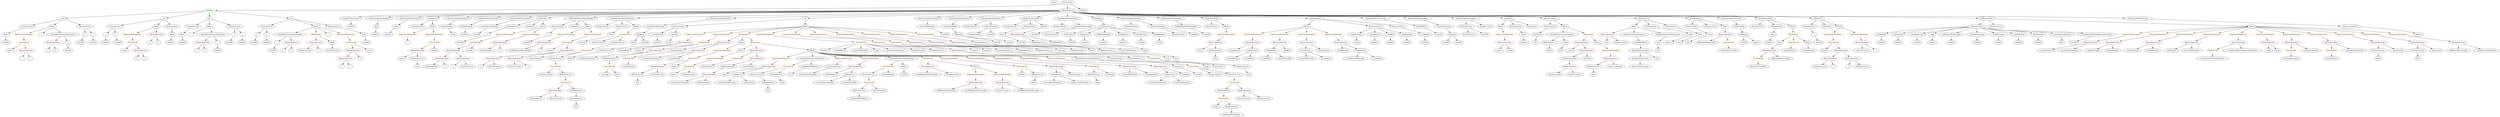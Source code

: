strict digraph {
	graph [bb="0,0,18941,1044"];
	node [label="\N"];
	Enter	[height=0.5,
		pos="7918.6,1026",
		width=0.83628];
	Identifier_bidExpireBlockLength	[color=black,
		height=0.5,
		label=bidExpireBlockLength,
		pos="7100.6,234",
		width=2.6105];
	FunctionCall_Unnamed_28	[color=orange,
		height=0.5,
		label=FunctionCall,
		pos="4733.6,738",
		width=1.6125];
	NumberLiteral_Unnamed_29	[color=black,
		height=0.5,
		label=NumberLiteral,
		pos="4551.6,666",
		width=1.765];
	FunctionCall_Unnamed_28 -> NumberLiteral_Unnamed_29	[pos="e,4588.3,681.11 4698.1,723.34 4669.8,712.45 4629.8,697.1 4598.8,685.17"];
	MemberAccess_Unnamed_22	[color=black,
		height=0.5,
		label=MemberAccess,
		pos="4702.6,666",
		width=1.9174];
	FunctionCall_Unnamed_28 -> MemberAccess_Unnamed_22	[pos="e,4710.2,684.1 4725.9,719.7 4722.5,712.07 4718.5,702.92 4714.7,694.4"];
	ElementaryTypeName_uint256_46	[color=black,
		height=0.5,
		label=uint256,
		pos="14213,666",
		width=1.0442];
	TupleExpression_Unnamed	[color=black,
		height=0.5,
		label=TupleExpression,
		pos="11810,522",
		width=2.0422];
	BinaryOperation_Unnamed_26	[color=brown,
		height=0.5,
		label=BinaryOperation,
		pos="11810,450",
		width=1.9867];
	TupleExpression_Unnamed -> BinaryOperation_Unnamed_26	[pos="e,11810,468.1 11810,503.7 11810,496.41 11810,487.73 11810,479.54"];
	UsingForDeclaration_Unnamed	[color=black,
		height=0.5,
		label=UsingForDeclaration,
		pos="2684.6,882",
		width=2.4303];
	ElementaryTypeName_uint256_15	[color=black,
		height=0.5,
		label=uint256,
		pos="2684.6,810",
		width=1.0442];
	UsingForDeclaration_Unnamed -> ElementaryTypeName_uint256_15	[pos="e,2684.6,828.1 2684.6,863.7 2684.6,856.41 2684.6,847.73 2684.6,839.54"];
	ExpressionStatement_Unnamed_20	[color=orange,
		height=0.5,
		label=ExpressionStatement,
		pos="5891.6,522",
		width=2.458];
	BinaryOperation_Unnamed_37	[color=brown,
		height=0.5,
		label=BinaryOperation,
		pos="5737.6,450",
		width=1.9867];
	ExpressionStatement_Unnamed_20 -> BinaryOperation_Unnamed_37	[pos="e,5771.3,466.34 5856.6,505.12 5834.4,495 5805.4,481.8 5781.5,470.97"];
	BinaryOperation_Unnamed_64	[color=brown,
		height=0.5,
		label=BinaryOperation,
		pos="9396.6,666",
		width=1.9867];
	Identifier__kingAddress	[color=black,
		height=0.5,
		label=_kingAddress,
		pos="9256.6,594",
		width=1.7372];
	BinaryOperation_Unnamed_64 -> Identifier__kingAddress	[pos="e,9286.6,610.01 9365.5,649.46 9345.3,639.36 9318.7,626.07 9296.9,615.16"];
	IndexAccess_Unnamed_4	[color=black,
		height=0.5,
		label=IndexAccess,
		pos="9396.6,594",
		width=1.6402];
	BinaryOperation_Unnamed_64 -> IndexAccess_Unnamed_4	[pos="e,9396.6,612.1 9396.6,647.7 9396.6,640.41 9396.6,631.73 9396.6,623.54"];
	NumberLiteral_Unnamed	[color=black,
		height=0.5,
		label=NumberLiteral,
		pos="2333.6,594",
		width=1.765];
	VariableDeclarationStatement_Unnamed	[color=black,
		height=0.5,
		label=VariableDeclarationStatement,
		pos="2215.6,738",
		width=3.3174];
	VariableDeclaration_c	[color=black,
		height=0.5,
		label=c,
		pos="2117.6,666",
		width=0.75];
	VariableDeclarationStatement_Unnamed -> VariableDeclaration_c	[pos="e,2135.5,679.78 2191.6,719.88 2177.4,709.72 2159.3,696.81 2144.6,686.29"];
	BinaryOperation_Unnamed_1	[color=brown,
		height=0.5,
		label=BinaryOperation,
		pos="2234.6,666",
		width=1.9867];
	VariableDeclarationStatement_Unnamed -> BinaryOperation_Unnamed_1	[pos="e,2229.9,684.1 2220.3,719.7 2222.3,712.24 2224.7,703.32 2227,694.97"];
	ParameterList_Unnamed_11	[color=black,
		height=0.5,
		label=ParameterList,
		pos="3889.6,810",
		width=1.7095];
	Parameter__n	[color=black,
		height=0.5,
		label=_n,
		pos="3700.6,738",
		width=0.75];
	ParameterList_Unnamed_11 -> Parameter__n	[pos="e,3721.7,749.45 3848.9,796.22 3817.8,786.15 3774.1,771.29 3736.6,756 3735.1,755.38 3733.5,754.73 3732,754.06"];
	Parameter__n_1	[color=black,
		height=0.5,
		label=_n,
		pos="13687,738",
		width=0.75];
	ElementaryTypeName_uint256_36	[color=black,
		height=0.5,
		label=uint256,
		pos="13749,666",
		width=1.0442];
	Parameter__n_1 -> ElementaryTypeName_uint256_36	[pos="e,13735,682.8 13700,722.15 13708,713.22 13718,701.61 13727,691.36"];
	FunctionCall_Unnamed_16	[color=orange,
		height=0.5,
		label=FunctionCall,
		pos="6674.6,450",
		width=1.6125];
	MemberAccess_Unnamed_11	[color=black,
		height=0.5,
		label=MemberAccess,
		pos="6523.6,378",
		width=1.9174];
	FunctionCall_Unnamed_16 -> MemberAccess_Unnamed_11	[pos="e,6556.4,394.21 6643.3,434.5 6621.2,424.24 6591.2,410.36 6566.8,399.05"];
	NumberLiteral_Unnamed_20	[color=black,
		height=0.5,
		label=NumberLiteral,
		pos="6674.6,378",
		width=1.765];
	FunctionCall_Unnamed_16 -> NumberLiteral_Unnamed_20	[pos="e,6674.6,396.1 6674.6,431.7 6674.6,424.41 6674.6,415.73 6674.6,407.54"];
	ParameterList_Unnamed	[color=black,
		height=0.5,
		label=ParameterList,
		pos="2034.6,810",
		width=1.7095];
	Parameter_b	[color=black,
		height=0.5,
		label=b,
		pos="1952.6,738",
		width=0.75];
	ParameterList_Unnamed -> Parameter_b	[pos="e,1968.7,752.79 2015.6,792.76 2004.2,783.01 1989.5,770.51 1977.2,760.01"];
	Parameter_a	[color=black,
		height=0.5,
		label=a,
		pos="2034.6,738",
		width=0.75];
	ParameterList_Unnamed -> Parameter_a	[pos="e,2034.6,756.1 2034.6,791.7 2034.6,784.41 2034.6,775.73 2034.6,767.54"];
	ParameterList_Unnamed_13	[color=black,
		height=0.5,
		label=ParameterList,
		pos="4234.6,810",
		width=1.7095];
	Parameter__n_2	[color=black,
		height=0.5,
		label=_n,
		pos="4161.6,738",
		width=0.75];
	ParameterList_Unnamed_13 -> Parameter__n_2	[pos="e,4176.3,753.11 4217.3,792.41 4207.4,782.97 4195,771.03 4184.4,760.83"];
	IfStatement_Unnamed	[color=orange,
		height=0.5,
		label=IfStatement,
		pos="2405.6,738",
		width=1.4739];
	BinaryOperation_Unnamed	[color=brown,
		height=0.5,
		label=BinaryOperation,
		pos="2405.6,666",
		width=1.9867];
	IfStatement_Unnamed -> BinaryOperation_Unnamed	[pos="e,2405.6,684.1 2405.6,719.7 2405.6,712.41 2405.6,703.73 2405.6,695.54"];
	Block_Unnamed_1	[color=black,
		height=0.5,
		label=Block,
		pos="2541.6,666",
		width=0.90558];
	IfStatement_Unnamed -> Block_Unnamed_1	[pos="e,2518.4,678.93 2433.8,722.5 2455.5,711.31 2485.6,695.82 2508.5,684.05"];
	Identifier_king_2	[color=black,
		height=0.5,
		label=king,
		pos="8239.6,594",
		width=0.75];
	NumberLiteral_Unnamed_25	[color=black,
		height=0.5,
		label=NumberLiteral,
		pos="7515.6,234",
		width=1.765];
	ElementaryTypeName_uint256_47	[color=black,
		height=0.5,
		label=uint256,
		pos="14494,666",
		width=1.0442];
	Block_Unnamed_17	[color=black,
		height=0.5,
		label=Block,
		pos="5629.6,594",
		width=0.90558];
	ExpressionStatement_Unnamed_28	[color=orange,
		height=0.5,
		label=ExpressionStatement,
		pos="5400.6,522",
		width=2.458];
	Block_Unnamed_17 -> ExpressionStatement_Unnamed_28	[pos="e,5454.7,536.66 5604.4,582.3 5598.9,580.11 5593.1,577.89 5587.6,576 5547.5,562.26 5501.8,549.25 5465.6,539.56"];
	ExpressionStatement_Unnamed_46	[color=orange,
		height=0.5,
		label=ExpressionStatement,
		pos="9431.6,738",
		width=2.458];
	ExpressionStatement_Unnamed_46 -> BinaryOperation_Unnamed_64	[pos="e,9405.1,684.1 9422.9,719.7 9419.1,712.07 9414.5,702.92 9410.3,694.4"];
	NumberLiteral_Unnamed_11	[color=black,
		height=0.5,
		label=NumberLiteral,
		pos="3219.6,450",
		width=1.765];
	MemberAccess_Unnamed_21	[color=black,
		height=0.5,
		label=MemberAccess,
		pos="7819.6,666",
		width=1.9174];
	Identifier_block_2	[color=black,
		height=0.5,
		label=block,
		pos="8649.6,594",
		width=0.87786];
	MemberAccess_Unnamed_21 -> Identifier_block_2	[pos="e,8626.4,606.49 7868.9,652.98 7878.4,651.03 7888.2,649.25 7897.6,648 8211.7,606.12 8300.8,683.06 8609.6,612 8611.6,611.54 8613.6,\
610.98 8615.7,610.35"];
	FunctionCall_Unnamed_17	[color=orange,
		height=0.5,
		label=FunctionCall,
		pos="6528.6,306",
		width=1.6125];
	MemberAccess_Unnamed_11 -> FunctionCall_Unnamed_17	[pos="e,6527.4,324.1 6524.8,359.7 6525.3,352.41 6526,343.73 6526.6,335.54"];
	MemberAccess_Unnamed_15	[color=black,
		height=0.5,
		label=MemberAccess,
		pos="9203.6,234",
		width=1.9174];
	FunctionCall_Unnamed_21	[color=orange,
		height=0.5,
		label=FunctionCall,
		pos="9203.6,162",
		width=1.6125];
	MemberAccess_Unnamed_15 -> FunctionCall_Unnamed_21	[pos="e,9203.6,180.1 9203.6,215.7 9203.6,208.41 9203.6,199.73 9203.6,191.54"];
	VariableDeclaration_currentRoundNumber	[color=black,
		height=0.5,
		label=currentRoundNumber,
		pos="3717.6,810",
		width=2.555];
	ElementaryTypeName_uint256_22	[color=black,
		height=0.5,
		label=uint256,
		pos="3617.6,738",
		width=1.0442];
	VariableDeclaration_currentRoundNumber -> ElementaryTypeName_uint256_22	[pos="e,3638.3,753.5 3693.6,792.23 3679.8,782.54 3662.3,770.27 3647.5,759.95"];
	Identifier__finalMessage	[color=black,
		height=0.5,
		label=_finalMessage,
		pos="10101,594",
		width=1.765];
	ParameterList_Unnamed_3	[color=black,
		height=0.5,
		label=ParameterList,
		pos="1478.6,810",
		width=1.7095];
	Parameter_None_1	[color=black,
		height=0.5,
		label=None,
		pos="1383.6,738",
		width=0.85014];
	ParameterList_Unnamed_3 -> Parameter_None_1	[pos="e,1402,752.56 1456.6,792.76 1443,782.76 1425.5,769.85 1411,759.19"];
	ElementaryTypeName_string	[color=black,
		height=0.5,
		label=string,
		pos="3437.6,738",
		width=0.864];
	Parameter_startTime	[color=black,
		height=0.5,
		label=startTime,
		pos="11569,738",
		width=1.266];
	ElementaryTypeName_uint	[color=black,
		height=0.5,
		label=uint,
		pos="11529,666",
		width=0.75];
	Parameter_startTime -> ElementaryTypeName_uint	[pos="e,11538,683.31 11559,720.05 11554,712.03 11549,702.26 11544,693.3"];
	ExpressionStatement_Unnamed_1	[color=orange,
		height=0.5,
		label=ExpressionStatement,
		pos="1006.6,738",
		width=2.458];
	FunctionCall_Unnamed_1	[color=orange,
		height=0.5,
		label=FunctionCall,
		pos="1007.6,666",
		width=1.6125];
	ExpressionStatement_Unnamed_1 -> FunctionCall_Unnamed_1	[pos="e,1007.3,684.1 1006.8,719.7 1006.9,712.41 1007.1,703.73 1007.2,695.54"];
	ElementaryTypeName_uint256_6	[color=black,
		height=0.5,
		label=uint256,
		pos="1390.6,666",
		width=1.0442];
	Identifier_size_1	[color=black,
		height=0.5,
		label=size,
		pos="12091,666",
		width=0.75];
	ElementaryTypeName_uint256_52	[color=black,
		height=0.5,
		label=uint256,
		pos="10724,666",
		width=1.0442];
	Identifier_devFee	[color=black,
		height=0.5,
		label=devFee,
		pos="7660.6,378",
		width=1.0442];
	Identifier_roundExpired_1	[color=black,
		height=0.5,
		label=roundExpired,
		pos="5268.6,450",
		width=1.7095];
	ExpressionStatement_Unnamed_11	[color=orange,
		height=0.5,
		label=ExpressionStatement,
		pos="4294.6,738",
		width=2.458];
	BinaryOperation_Unnamed_22	[color=brown,
		height=0.5,
		label=BinaryOperation,
		pos="4139.6,666",
		width=1.9867];
	ExpressionStatement_Unnamed_11 -> BinaryOperation_Unnamed_22	[pos="e,4173.3,682.22 4259.4,721.12 4236.9,710.96 4207.6,697.71 4183.6,686.86"];
	ExpressionStatement_Unnamed_48	[color=orange,
		height=0.5,
		label=ExpressionStatement,
		pos="9626.6,738",
		width=2.458];
	BinaryOperation_Unnamed_66	[color=brown,
		height=0.5,
		label=BinaryOperation,
		pos="9626.6,666",
		width=1.9867];
	ExpressionStatement_Unnamed_48 -> BinaryOperation_Unnamed_66	[pos="e,9626.6,684.1 9626.6,719.7 9626.6,712.41 9626.6,703.73 9626.6,695.54"];
	Identifier_devFeePercent_2	[color=black,
		height=0.5,
		label=devFeePercent,
		pos="4036.6,162",
		width=1.8204];
	VariableDeclaration_bidNumber	[color=black,
		height=0.5,
		label=bidNumber,
		pos="8045.6,738",
		width=1.46];
	ElementaryTypeName_uint256_33	[color=black,
		height=0.5,
		label=uint256,
		pos="8078.6,666",
		width=1.0442];
	VariableDeclaration_bidNumber -> ElementaryTypeName_uint256_33	[pos="e,8070.7,683.79 8053.6,720.05 8057.3,712.23 8061.7,702.75 8065.9,693.98"];
	NumberLiteral_Unnamed_15	[color=black,
		height=0.5,
		label=NumberLiteral,
		pos="3872.6,450",
		width=1.765];
	Block_Unnamed_10	[color=black,
		height=0.5,
		label=Block,
		pos="11293,810",
		width=0.90558];
	ExpressionStatement_Unnamed_12	[color=orange,
		height=0.5,
		label=ExpressionStatement,
		pos="11322,738",
		width=2.458];
	Block_Unnamed_10 -> ExpressionStatement_Unnamed_12	[pos="e,11314,756.28 11300,792.05 11303,784.43 11307,775.23 11310,766.65"];
	BinaryOperation_Unnamed_30	[color=brown,
		height=0.5,
		label=BinaryOperation,
		pos="5504.6,666",
		width=1.9867];
	UnaryOperation_Unnamed_1	[color=black,
		height=0.5,
		label=UnaryOperation,
		pos="5152.6,594",
		width=1.9452];
	BinaryOperation_Unnamed_30 -> UnaryOperation_Unnamed_1	[pos="e,5204.4,606.35 5451.5,653.68 5442.2,651.75 5432.6,649.79 5423.6,648 5338.4,631.08 5316.7,629.13 5231.6,612 5226.4,610.95 5220.9,\
609.83 5215.5,608.7"];
	BinaryOperation_Unnamed_31	[color=brown,
		height=0.5,
		label=BinaryOperation,
		pos="5312.6,594",
		width=1.9867];
	BinaryOperation_Unnamed_30 -> BinaryOperation_Unnamed_31	[pos="e,5352.2,609.44 5465.3,650.67 5435.6,639.85 5394.7,624.93 5362.7,613.26"];
	ElementaryTypeName_address	[color=black,
		height=0.5,
		label=address,
		pos="2958.6,738",
		width=1.0996];
	MemberAccess_Unnamed_17	[color=black,
		height=0.5,
		label=MemberAccess,
		pos="8221.6,378",
		width=1.9174];
	Identifier_king	[color=black,
		height=0.5,
		label=king,
		pos="8246.6,306",
		width=0.75];
	MemberAccess_Unnamed_17 -> Identifier_king	[pos="e,8240.7,323.62 8227.8,359.7 8230.5,352.04 8233.8,342.85 8236.8,334.3"];
	FunctionCall_Unnamed_27	[color=orange,
		height=0.5,
		label=FunctionCall,
		pos="13290,522",
		width=1.6125];
	Identifier_blocksSinceLastBid_1	[color=black,
		height=0.5,
		label=blocksSinceLastBid,
		pos="13290,450",
		width=2.361];
	FunctionCall_Unnamed_27 -> Identifier_blocksSinceLastBid_1	[pos="e,13290,468.1 13290,503.7 13290,496.41 13290,487.73 13290,479.54"];
	BinaryOperation_Unnamed_68	[color=brown,
		height=0.5,
		label=BinaryOperation,
		pos="12085,738",
		width=1.9867];
	BinaryOperation_Unnamed_68 -> Identifier_size_1	[pos="e,12089,684.1 12086,719.7 12087,712.41 12087,703.73 12088,695.54"];
	NumberLiteral_Unnamed_30	[color=black,
		height=0.5,
		label=NumberLiteral,
		pos="12200,666",
		width=1.765];
	BinaryOperation_Unnamed_68 -> NumberLiteral_Unnamed_30	[pos="e,12174,682.74 12111,720.94 12127,711.36 12147,699.06 12164,688.63"];
	ParameterList_Unnamed_4	[color=black,
		height=0.5,
		label=ParameterList,
		pos="873.59,810",
		width=1.7095];
	Parameter_a_2	[color=black,
		height=0.5,
		label=a,
		pos="800.59,738",
		width=0.75];
	ParameterList_Unnamed_4 -> Parameter_a_2	[pos="e,815.3,753.11 856.29,792.41 846.44,782.97 833.99,771.03 823.36,760.83"];
	Parameter_b_2	[color=black,
		height=0.5,
		label=b,
		pos="873.59,738",
		width=0.75];
	ParameterList_Unnamed_4 -> Parameter_b_2	[pos="e,873.59,756.1 873.59,791.7 873.59,784.41 873.59,775.73 873.59,767.54"];
	BinaryOperation_Unnamed_45	[color=brown,
		height=0.5,
		label=BinaryOperation,
		pos="7222.6,666",
		width=1.9867];
	BinaryOperation_Unnamed_45 -> Identifier_king_2	[pos="e,8219.2,606.36 7273.4,652.99 7283.3,651.02 7293.8,649.22 7303.6,648 7502.2,623.36 8009.2,659.69 8203.6,612 8205.2,611.6 8206.9,\
611.12 8208.5,610.58"];
	MemberAccess_Unnamed_18	[color=black,
		height=0.5,
		label=MemberAccess,
		pos="8353.6,594",
		width=1.9174];
	BinaryOperation_Unnamed_45 -> MemberAccess_Unnamed_18	[pos="e,8304.7,607.04 7273.4,652.97 7283.3,651 7293.8,649.21 7303.6,648 7732.7,595.41 7846.7,666.24 8275.6,612 8281.5,611.25 8287.7,610.27 \
8293.8,609.16"];
	Identifier__king	[color=black,
		height=0.5,
		label=_king,
		pos="17162,594",
		width=0.864];
	Parameter__bidNumber	[color=black,
		height=0.5,
		label=_bidNumber,
		pos="14213,738",
		width=1.5986];
	Parameter__bidNumber -> ElementaryTypeName_uint256_46	[pos="e,14213,684.1 14213,719.7 14213,712.41 14213,703.73 14213,695.54"];
	Identifier_a_6	[color=black,
		height=0.5,
		label=a,
		pos="346.59,594",
		width=0.75];
	ExpressionStatement_Unnamed_37	[color=orange,
		height=0.5,
		label=ExpressionStatement,
		pos="16150,738",
		width=2.458];
	BinaryOperation_Unnamed_55	[color=brown,
		height=0.5,
		label=BinaryOperation,
		pos="15819,666",
		width=1.9867];
	ExpressionStatement_Unnamed_37 -> BinaryOperation_Unnamed_55	[pos="e,15872,678.35 16090,724.39 16039,713.66 15964,697.84 15899,684 15893,682.92 15888,681.79 15883,680.66"];
	ElementaryTypeName_uint_1	[color=black,
		height=0.5,
		label=uint,
		pos="11734,594",
		width=0.75];
	StateVariableDeclaration_Unnamed_1	[color=black,
		height=0.5,
		label=StateVariableDeclaration,
		pos="2891.6,882",
		width=2.8184];
	VariableDeclaration_king	[color=black,
		height=0.5,
		label=king,
		pos="2866.6,810",
		width=0.75];
	StateVariableDeclaration_Unnamed_1 -> VariableDeclaration_king	[pos="e,2872.5,827.62 2885.4,863.7 2882.7,856.04 2879.4,846.85 2876.3,838.3"];
	FunctionCall_Unnamed_4	[color=orange,
		height=0.5,
		label=FunctionCall,
		pos="3610.6,666",
		width=1.6125];
	BinaryOperation_Unnamed_11	[color=brown,
		height=0.5,
		label=BinaryOperation,
		pos="3442.6,594",
		width=1.9867];
	FunctionCall_Unnamed_4 -> BinaryOperation_Unnamed_11	[pos="e,3478.4,609.94 3577,651 3551.7,640.46 3516.7,625.88 3488.8,614.24"];
	Identifier_require_1	[color=black,
		height=0.5,
		label=require,
		pos="3568.6,594",
		width=1.0026];
	FunctionCall_Unnamed_4 -> Identifier_require_1	[pos="e,3578.4,611.31 3600.4,648.05 3595.6,639.94 3589.6,630.04 3584.2,621.01"];
	Identifier_lastBidAmount_2	[color=black,
		height=0.5,
		label=lastBidAmount,
		pos="7716.6,594",
		width=1.8343];
	VariableDeclaration_devFeePercent	[color=black,
		height=0.5,
		label=devFeePercent,
		pos="11032,810",
		width=1.8204];
	NumberLiteral_Unnamed_4	[color=black,
		height=0.5,
		label=NumberLiteral,
		pos="11059,738",
		width=1.765];
	VariableDeclaration_devFeePercent -> NumberLiteral_Unnamed_4	[pos="e,11052,756.1 11038,791.7 11041,784.15 11045,775.12 11048,766.68"];
	ElementaryTypeName_uint256_18	[color=black,
		height=0.5,
		label=uint256,
		pos="11178,738",
		width=1.0442];
	VariableDeclaration_devFeePercent -> ElementaryTypeName_uint256_18	[pos="e,11152,751.36 11063,793.81 11086,782.74 11118,767.73 11142,756.22"];
	ParameterList_Unnamed_18	[color=black,
		height=0.5,
		label=ParameterList,
		pos="12712,810",
		width=1.7095];
	Parameter_None_4	[color=black,
		height=0.5,
		label=None,
		pos="12847,738",
		width=0.85014];
	ParameterList_Unnamed_18 -> Parameter_None_4	[pos="e,12824,750.69 12741,793.81 12762,782.63 12792,767.44 12814,755.88"];
	NumberLiteral_Unnamed_13	[color=black,
		height=0.5,
		label=NumberLiteral,
		pos="13745,450",
		width=1.765];
	FunctionCall_Unnamed_32	[color=orange,
		height=0.5,
		label=FunctionCall,
		pos="17653,594",
		width=1.6125];
	Identifier_roundExpired_3	[color=black,
		height=0.5,
		label=roundExpired,
		pos="17653,522",
		width=1.7095];
	FunctionCall_Unnamed_32 -> Identifier_roundExpired_3	[pos="e,17653,540.1 17653,575.7 17653,568.41 17653,559.73 17653,551.54"];
	VariableDeclaration_owner	[color=black,
		height=0.5,
		label=owner,
		pos="2998.6,810",
		width=0.93331];
	VariableDeclaration_owner -> ElementaryTypeName_address	[pos="e,2968,755.47 2989.1,792.41 2984.5,784.3 2978.8,774.35 2973.6,765.25"];
	Identifier_require_2	[color=black,
		height=0.5,
		label=require,
		pos="13787,594",
		width=1.0026];
	Parameter_addr	[color=black,
		height=0.5,
		label=addr,
		pos="12692,738",
		width=0.76697];
	ElementaryTypeName_address_8	[color=black,
		height=0.5,
		label=address,
		pos="12583,666",
		width=1.0996];
	Parameter_addr -> ElementaryTypeName_address_8	[pos="e,12605,681.16 12672,724.65 12656,714.33 12633,699.42 12614,687.35"];
	BinaryOperation_Unnamed_13	[color=brown,
		height=0.5,
		label=BinaryOperation,
		pos="3282.6,522",
		width=1.9867];
	BinaryOperation_Unnamed_11 -> BinaryOperation_Unnamed_13	[pos="e,3317.2,538.16 3407.9,577.81 3384.4,567.54 3353.1,553.87 3327.7,542.75"];
	BinaryOperation_Unnamed_12	[color=brown,
		height=0.5,
		label=BinaryOperation,
		pos="3443.6,522",
		width=1.9867];
	BinaryOperation_Unnamed_11 -> BinaryOperation_Unnamed_12	[pos="e,3443.3,540.1 3442.8,575.7 3442.9,568.41 3443.1,559.73 3443.2,551.54"];
	Identifier_require_8	[color=black,
		height=0.5,
		label=require,
		pos="5012.6,378",
		width=1.0026];
	BinaryOperation_Unnamed_39	[color=brown,
		height=0.5,
		label=BinaryOperation,
		pos="6391.6,450",
		width=1.9867];
	Identifier_lastBidAmount_1	[color=black,
		height=0.5,
		label=lastBidAmount,
		pos="6234.6,378",
		width=1.8343];
	BinaryOperation_Unnamed_39 -> Identifier_lastBidAmount_1	[pos="e,6268.1,393.92 6357.5,433.81 6334.3,423.47 6303.4,409.68 6278.4,398.52"];
	IndexAccess_Unnamed_2	[color=black,
		height=0.5,
		label=IndexAccess,
		pos="6377.6,378",
		width=1.6402];
	BinaryOperation_Unnamed_39 -> IndexAccess_Unnamed_2	[pos="e,6381,396.1 6388.1,431.7 6386.7,424.32 6384.9,415.52 6383.2,407.25"];
	BinaryOperation_Unnamed_9	[color=brown,
		height=0.5,
		label=BinaryOperation,
		pos="9106.6,666",
		width=1.9867];
	Identifier_owner	[color=black,
		height=0.5,
		label=owner,
		pos="8985.6,594",
		width=0.93331];
	BinaryOperation_Unnamed_9 -> Identifier_owner	[pos="e,9008,607.94 9078.8,648.94 9060.6,638.4 9036.7,624.59 9017.7,613.57"];
	MemberAccess_Unnamed	[color=black,
		height=0.5,
		label=MemberAccess,
		pos="9106.6,594",
		width=1.9174];
	BinaryOperation_Unnamed_9 -> MemberAccess_Unnamed	[pos="e,9106.6,612.1 9106.6,647.7 9106.6,640.41 9106.6,631.73 9106.6,623.54"];
	BinaryOperation_Unnamed_36	[color=brown,
		height=0.5,
		label=BinaryOperation,
		pos="9362.6,234",
		width=1.9867];
	NumberLiteral_Unnamed_21	[color=black,
		height=0.5,
		label=NumberLiteral,
		pos="9352.6,162",
		width=1.765];
	BinaryOperation_Unnamed_36 -> NumberLiteral_Unnamed_21	[pos="e,9355,180.1 9360.1,215.7 9359.1,208.32 9357.8,199.52 9356.6,191.25"];
	Identifier_rolloverPercent_1	[color=black,
		height=0.5,
		label=rolloverPercent,
		pos="9501.6,162",
		width=1.862];
	BinaryOperation_Unnamed_36 -> Identifier_rolloverPercent_1	[pos="e,9471.3,178.25 9393.4,217.46 9413.4,207.43 9439.5,194.26 9461.1,183.38"];
	MemberAccess_Unnamed_27	[color=black,
		height=0.5,
		label=MemberAccess,
		pos="18316,594",
		width=1.9174];
	Identifier_this_2	[color=black,
		height=0.5,
		label=this,
		pos="18316,522",
		width=0.75];
	MemberAccess_Unnamed_27 -> Identifier_this_2	[pos="e,18316,540.1 18316,575.7 18316,568.41 18316,559.73 18316,551.54"];
	StateVariableDeclaration_Unnamed	[color=black,
		height=0.5,
		label=StateVariableDeclaration,
		pos="3112.6,882",
		width=2.8184];
	StateVariableDeclaration_Unnamed -> VariableDeclaration_owner	[pos="e,3020,824.13 3085.3,864.23 3068.5,853.95 3047.1,840.77 3029.7,830.09"];
	BinaryOperation_Unnamed_14	[color=brown,
		height=0.5,
		label=BinaryOperation,
		pos="3799.6,666",
		width=1.9867];
	Identifier_devFeePercent	[color=black,
		height=0.5,
		label=devFeePercent,
		pos="3688.6,594",
		width=1.8204];
	BinaryOperation_Unnamed_14 -> Identifier_devFeePercent	[pos="e,3713.8,610.91 3773.8,648.76 3758.9,639.33 3739.8,627.32 3723.5,617.04"];
	Identifier__n_2	[color=black,
		height=0.5,
		label=_n,
		pos="3799.6,594",
		width=0.75];
	BinaryOperation_Unnamed_14 -> Identifier__n_2	[pos="e,3799.6,612.1 3799.6,647.7 3799.6,640.41 3799.6,631.73 3799.6,623.54"];
	VariableDeclaration_bidAmount	[color=black,
		height=0.5,
		label=bidAmount,
		pos="8168.6,738",
		width=1.46];
	ElementaryTypeName_uint256_32	[color=black,
		height=0.5,
		label=uint256,
		pos="8171.6,666",
		width=1.0442];
	VariableDeclaration_bidAmount -> ElementaryTypeName_uint256_32	[pos="e,8170.9,684.1 8169.3,719.7 8169.6,712.41 8170,703.73 8170.4,695.54"];
	BinaryOperation_Unnamed_6	[color=brown,
		height=0.5,
		label=BinaryOperation,
		pos="1184.6,738",
		width=1.9867];
	Identifier_b_4	[color=black,
		height=0.5,
		label=b,
		pos="1123.6,666",
		width=0.75];
	BinaryOperation_Unnamed_6 -> Identifier_b_4	[pos="e,1136.6,681.89 1169.8,720.05 1162,711.13 1152.4,700.06 1143.9,690.33"];
	Identifier_a_5	[color=black,
		height=0.5,
		label=a,
		pos="1195.6,666",
		width=0.75];
	BinaryOperation_Unnamed_6 -> Identifier_a_5	[pos="e,1192.9,684.1 1187.3,719.7 1188.5,712.32 1189.9,703.52 1191.2,695.25"];
	Identifier_currentRoundNumber_3	[color=black,
		height=0.5,
		label=currentRoundNumber,
		pos="8700.6,306",
		width=2.555];
	Parameter__finalMessage	[color=black,
		height=0.5,
		label=_finalMessage,
		pos="10187,738",
		width=1.765];
	ElementaryTypeName_string_5	[color=black,
		height=0.5,
		label=string,
		pos="10210,666",
		width=0.864];
	Parameter__finalMessage -> ElementaryTypeName_string_5	[pos="e,10204,684.1 10192,719.7 10195,712.24 10198,703.32 10200,694.97"];
	ElementaryTypeName_uint256_34	[color=black,
		height=0.5,
		label=uint256,
		pos="8313.6,666",
		width=1.0442];
	BinaryOperation_Unnamed_23	[color=brown,
		height=0.5,
		label=BinaryOperation,
		pos="11315,666",
		width=1.9867];
	ExpressionStatement_Unnamed_12 -> BinaryOperation_Unnamed_23	[pos="e,11316,684.1 11320,719.7 11319,712.41 11318,703.73 11317,695.54"];
	Identifier__n_7	[color=black,
		height=0.5,
		label=_n,
		pos="3981.6,450",
		width=0.75];
	ElementaryTypeName_address_1	[color=black,
		height=0.5,
		label=address,
		pos="2861.6,738",
		width=1.0996];
	Identifier_c_2	[color=black,
		height=0.5,
		label=c,
		pos="1459.6,738",
		width=0.75];
	Identifier_assert_1	[color=black,
		height=0.5,
		label=assert,
		pos="946.59,594",
		width=0.89172];
	FunctionCall_Unnamed_1 -> Identifier_assert_1	[pos="e,960.11,610.51 993.13,648.41 985.47,639.62 975.93,628.66 967.47,618.96"];
	BinaryOperation_Unnamed_5	[color=brown,
		height=0.5,
		label=BinaryOperation,
		pos="1068.6,594",
		width=1.9867];
	FunctionCall_Unnamed_1 -> BinaryOperation_Unnamed_5	[pos="e,1053.8,611.96 1022,648.41 1029.3,640.08 1038.3,629.8 1046.4,620.49"];
	Identifier_roundToWinnings_1	[color=black,
		height=0.5,
		label=roundToWinnings,
		pos="9820.6,522",
		width=2.1808];
	BinaryOperation_Unnamed_2	[color=brown,
		height=0.5,
		label=BinaryOperation,
		pos="2704.6,594",
		width=1.9867];
	BinaryOperation_Unnamed_3	[color=brown,
		height=0.5,
		label=BinaryOperation,
		pos="2646.6,522",
		width=1.9867];
	BinaryOperation_Unnamed_2 -> BinaryOperation_Unnamed_3	[pos="e,2660.5,539.79 2690.6,576.05 2683.7,567.8 2675.3,557.7 2667.8,548.54"];
	Identifier_b_1	[color=black,
		height=0.5,
		label=b,
		pos="2763.6,522",
		width=0.75];
	BinaryOperation_Unnamed_2 -> Identifier_b_1	[pos="e,2751,537.89 2718.9,576.05 2726.3,567.22 2735.5,556.28 2743.7,546.63"];
	ElementaryTypeName_string_2	[color=black,
		height=0.5,
		label=string,
		pos="8740.6,666",
		width=0.864];
	NumberLiteral_Unnamed_17	[color=black,
		height=0.5,
		label=NumberLiteral,
		pos="11704,378",
		width=1.765];
	ElementaryTypeName_bool_1	[color=black,
		height=0.5,
		label=bool,
		pos="15609,666",
		width=0.76697];
	Identifier_b_3	[color=black,
		height=0.5,
		label=b,
		pos="1032.6,522",
		width=0.75];
	BinaryOperation_Unnamed_56	[color=brown,
		height=0.5,
		label=BinaryOperation,
		pos="16583,666",
		width=1.9867];
	Identifier__bidNumber	[color=black,
		height=0.5,
		label=_bidNumber,
		pos="16428,594",
		width=1.5986];
	BinaryOperation_Unnamed_56 -> Identifier__bidNumber	[pos="e,16459,609.32 16549,649.81 16526,639.29 16494,625.21 16470,613.96"];
	Identifier_currentBidNumber_3	[color=black,
		height=0.5,
		label=currentBidNumber,
		pos="16583,594",
		width=2.2085];
	BinaryOperation_Unnamed_56 -> Identifier_currentBidNumber_3	[pos="e,16583,612.1 16583,647.7 16583,640.41 16583,631.73 16583,623.54"];
	FunctionCall_Unnamed_29	[color=orange,
		height=0.5,
		label=FunctionCall,
		pos="4464.6,594",
		width=1.6125];
	Identifier_rolloverPercent_2	[color=black,
		height=0.5,
		label=rolloverPercent,
		pos="4029.6,522",
		width=1.862];
	FunctionCall_Unnamed_29 -> Identifier_rolloverPercent_2	[pos="e,4078.5,534.68 4422.2,581.4 4414.1,579.41 4405.6,577.51 4397.6,576 4269.1,551.87 4234.4,562.3 4105.6,540 4100.4,539.1 4095,538.07 \
4089.6,536.98"];
	MemberAccess_Unnamed_23	[color=black,
		height=0.5,
		label=MemberAccess,
		pos="4183.6,522",
		width=1.9174];
	FunctionCall_Unnamed_29 -> MemberAccess_Unnamed_23	[pos="e,4232.5,535.02 4420.6,581.81 4413,579.86 4405,577.87 4397.6,576 4345.6,562.97 4286.5,548.34 4243.6,537.76"];
	VariableDeclaration_roundToFinalBid	[color=black,
		height=0.5,
		label=roundToFinalBid,
		pos="7154.6,810",
		width=2.0699];
	Mapping_Unnamed_2	[color=black,
		height=0.5,
		label=Mapping,
		pos="7215.6,738",
		width=1.2105];
	VariableDeclaration_roundToFinalBid -> Mapping_Unnamed_2	[pos="e,7201.4,755.31 7169.4,792.05 7176.7,783.59 7185.8,773.19 7193.9,763.84"];
	BinaryOperation_Unnamed_54	[color=brown,
		height=0.5,
		label=BinaryOperation,
		pos="16950,666",
		width=1.9867];
	FunctionCall_Unnamed_33	[color=orange,
		height=0.5,
		label=FunctionCall,
		pos="16739,594",
		width=1.6125];
	BinaryOperation_Unnamed_54 -> FunctionCall_Unnamed_33	[pos="e,16777,607.83 16908,651.09 16873,639.67 16824,623.48 16788,611.42"];
	Identifier__nextRoundPotSeedAmountEstimate	[color=black,
		height=0.5,
		label=_nextRoundPotSeedAmountEstimate,
		pos="16964,594",
		width=4.1491];
	BinaryOperation_Unnamed_54 -> Identifier__nextRoundPotSeedAmountEstimate	[pos="e,16960,612.1 16953,647.7 16955,640.32 16956,631.52 16958,623.25"];
	ElementaryTypeName_uint256_35	[color=black,
		height=0.5,
		label=uint256,
		pos="3496.6,666",
		width=1.0442];
	Parameter__n -> ElementaryTypeName_uint256_35	[pos="e,3525.6,677.78 3679.5,726.39 3674.7,724.14 3669.5,721.88 3664.6,720 3612.2,699.96 3596.9,701.55 3543.6,684 3541.2,683.22 3538.8,\
682.39 3536.3,681.55"];
	ElementaryTypeName_uint256_3	[color=black,
		height=0.5,
		label=uint256,
		pos="2069.6,594",
		width=1.0442];
	VariableDeclaration_c -> ElementaryTypeName_uint256_3	[pos="e,2080.8,611.31 2106.7,649.12 2101,640.73 2093.8,630.24 2087.2,620.73"];
	Identifier_currentBidNumber	[color=black,
		height=0.5,
		label=currentBidNumber,
		pos="8492.6,378",
		width=2.2085];
	Identifier_bidExpireBlockLength_1	[color=black,
		height=0.5,
		label=bidExpireBlockLength,
		pos="12881,666",
		width=2.6105];
	Identifier_this_1	[color=black,
		height=0.5,
		label=this,
		pos="4338.6,90",
		width=0.75];
	IndexAccess_Unnamed_6	[color=black,
		height=0.5,
		label=IndexAccess,
		pos="9544.6,594",
		width=1.6402];
	Identifier__roundNum_2	[color=black,
		height=0.5,
		label=_roundNum,
		pos="9501.6,522",
		width=1.5432];
	IndexAccess_Unnamed_6 -> Identifier__roundNum_2	[pos="e,9511.9,539.79 9534.2,576.05 9529.3,568.06 9523.3,558.33 9517.8,549.4"];
	Identifier_roundToFinalBid_1	[color=black,
		height=0.5,
		label=roundToFinalBid,
		pos="9649.6,522",
		width=2.0699];
	IndexAccess_Unnamed_6 -> Identifier_roundToFinalBid_1	[pos="e,9625.1,539.31 9568.4,577.12 9582.4,567.76 9600.4,555.78 9615.9,545.47"];
	ElementaryTypeName_uint256_48	[color=black,
		height=0.5,
		label=uint256,
		pos="14958,666",
		width=1.0442];
	ParameterList_Unnamed_7	[color=black,
		height=0.5,
		label=ParameterList,
		pos="198.59,810",
		width=1.7095];
	Parameter_None_3	[color=black,
		height=0.5,
		label=None,
		pos="37.591,738",
		width=0.85014];
	ParameterList_Unnamed_7 -> Parameter_None_3	[pos="e,61.499,749.39 165.23,794.5 137.91,782.62 99.405,765.88 71.844,753.89"];
	Block_Unnamed_25	[color=black,
		height=0.5,
		label=Block,
		pos="9821.6,810",
		width=0.90558];
	Block_Unnamed_25 -> ExpressionStatement_Unnamed_46	[pos="e,9496.3,750.61 9790.7,803.45 9730,792.56 9593.7,768.1 9507.6,752.64"];
	Block_Unnamed_25 -> ExpressionStatement_Unnamed_48	[pos="e,9669,754.24 9794.9,799.41 9765.4,788.81 9717,771.47 9679.7,758.08"];
	ExpressionStatement_Unnamed_47	[color=orange,
		height=0.5,
		label=ExpressionStatement,
		pos="9821.6,738",
		width=2.458];
	Block_Unnamed_25 -> ExpressionStatement_Unnamed_47	[pos="e,9821.6,756.1 9821.6,791.7 9821.6,784.41 9821.6,775.73 9821.6,767.54"];
	ExpressionStatement_Unnamed_49	[color=orange,
		height=0.5,
		label=ExpressionStatement,
		pos="10017,738",
		width=2.458];
	Block_Unnamed_25 -> ExpressionStatement_Unnamed_49	[pos="e,9974.1,754.24 9848.3,799.41 9877.8,788.81 9926.1,771.47 9963.4,758.08"];
	NumberLiteral_Unnamed_1	[color=black,
		height=0.5,
		label=NumberLiteral,
		pos="2551.6,594",
		width=1.765];
	VariableDeclarationStatement_Unnamed_3	[color=black,
		height=0.5,
		label=VariableDeclarationStatement,
		pos="11752,738",
		width=3.3174];
	MemberAccess_Unnamed_2	[color=black,
		height=0.5,
		label=MemberAccess,
		pos="11643,666",
		width=1.9174];
	VariableDeclarationStatement_Unnamed_3 -> MemberAccess_Unnamed_2	[pos="e,11668,683.07 11725,720.05 11711,710.74 11693,699.07 11677,689.06"];
	VariableDeclaration__vtime	[color=black,
		height=0.5,
		label=_vtime,
		pos="11766,666",
		width=0.98875];
	VariableDeclarationStatement_Unnamed_3 -> VariableDeclaration__vtime	[pos="e,11762,684.1 11755,719.7 11757,712.32 11758,703.52 11760,695.25"];
	ParameterList_Unnamed_19	[color=black,
		height=0.5,
		label=ParameterList,
		pos="13218,810",
		width=1.7095];
	Identifier_a	[color=black,
		height=0.5,
		label=a,
		pos="2442.6,594",
		width=0.75];
	FunctionCall_Unnamed_22	[color=orange,
		height=0.5,
		label=FunctionCall,
		pos="8221.6,450",
		width=1.6125];
	FunctionCall_Unnamed_22 -> MemberAccess_Unnamed_17	[pos="e,8221.6,396.1 8221.6,431.7 8221.6,424.41 8221.6,415.73 8221.6,407.54"];
	Identifier_winnings	[color=black,
		height=0.5,
		label=winnings,
		pos="8351.6,378",
		width=1.1967];
	FunctionCall_Unnamed_22 -> Identifier_winnings	[pos="e,8326.1,392.74 8249.8,433.81 8269.2,423.35 8295.2,409.38 8316,398.16"];
	Parameter_None_5	[color=black,
		height=0.5,
		label=None,
		pos="13357,738",
		width=0.85014];
	ElementaryTypeName_uint256_41	[color=black,
		height=0.5,
		label=uint256,
		pos="13355,666",
		width=1.0442];
	Parameter_None_5 -> ElementaryTypeName_uint256_41	[pos="e,13355,684.1 13356,719.7 13356,712.41 13356,703.73 13355,695.54"];
	BinaryOperation_Unnamed_50	[color=brown,
		height=0.5,
		label=BinaryOperation,
		pos="13375,594",
		width=1.9867];
	BinaryOperation_Unnamed_50 -> FunctionCall_Unnamed_27	[pos="e,13309,539.23 13354,576.41 13344,567.45 13330,556.25 13318,546.42"];
	Identifier_bidExpireBlockLength_2	[color=black,
		height=0.5,
		label=bidExpireBlockLength,
		pos="13460,522",
		width=2.6105];
	BinaryOperation_Unnamed_50 -> Identifier_bidExpireBlockLength_2	[pos="e,13439,539.96 13395,576.41 13405,567.65 13419,556.73 13430,547.06"];
	BinaryOperation_Unnamed_10	[color=brown,
		height=0.5,
		label=BinaryOperation,
		pos="3112.6,594",
		width=1.9867];
	Identifier_owner_1	[color=black,
		height=0.5,
		label=owner,
		pos="2991.6,522",
		width=0.93331];
	BinaryOperation_Unnamed_10 -> Identifier_owner_1	[pos="e,3014,535.94 3084.8,576.94 3066.6,566.4 3042.7,552.59 3023.7,541.57"];
	MemberAccess_Unnamed_1	[color=black,
		height=0.5,
		label=MemberAccess,
		pos="3112.6,522",
		width=1.9174];
	BinaryOperation_Unnamed_10 -> MemberAccess_Unnamed_1	[pos="e,3112.6,540.1 3112.6,575.7 3112.6,568.41 3112.6,559.73 3112.6,551.54"];
	VariableDeclaration_winnings	[color=black,
		height=0.5,
		label=winnings,
		pos="8826.6,450",
		width=1.1967];
	ElementaryTypeName_uint256_40	[color=black,
		height=0.5,
		label=uint256,
		pos="9013.6,378",
		width=1.0442];
	VariableDeclaration_winnings -> ElementaryTypeName_uint256_40	[pos="e,8984.7,389.83 8857.9,437.28 8889.8,425.34 8939.4,406.79 8974,393.83"];
	ElementaryTypeName_uint256_7	[color=black,
		height=0.5,
		label=uint256,
		pos="1656.6,594",
		width=1.0442];
	ModifierDefinition_onlyOwner	[color=black,
		height=0.5,
		label=onlyOwner,
		pos="3283.6,882",
		width=1.4323];
	ParameterList_Unnamed_10	[color=black,
		height=0.5,
		label=ParameterList,
		pos="3169.6,810",
		width=1.7095];
	ModifierDefinition_onlyOwner -> ParameterList_Unnamed_10	[pos="e,3195.1,826.64 3258.9,865.81 3242.9,856.04 3222,843.2 3204.4,832.4"];
	Block_Unnamed_6	[color=black,
		height=0.5,
		label=Block,
		pos="3281.6,810",
		width=0.90558];
	ModifierDefinition_onlyOwner -> Block_Unnamed_6	[pos="e,3282.1,828.1 3283.1,863.7 3282.9,856.41 3282.6,847.73 3282.4,839.54"];
	BinaryOperation_Unnamed -> NumberLiteral_Unnamed	[pos="e,2350.9,611.79 2388.2,648.05 2379.4,639.54 2368.6,629.07 2359,619.68"];
	BinaryOperation_Unnamed -> Identifier_a	[pos="e,2434.1,611.14 2414.7,647.7 2419,639.67 2424.1,629.95 2428.8,621.05"];
	FunctionCall_Unnamed_5	[color=orange,
		height=0.5,
		label=FunctionCall,
		pos="13863,666",
		width=1.6125];
	FunctionCall_Unnamed_5 -> Identifier_require_2	[pos="e,13803,610.27 13845,648.41 13835,639.29 13822,627.83 13811,617.87"];
	BinaryOperation_Unnamed_15	[color=brown,
		height=0.5,
		label=BinaryOperation,
		pos="13913,594",
		width=1.9867];
	FunctionCall_Unnamed_5 -> BinaryOperation_Unnamed_15	[pos="e,13901,611.79 13875,648.05 13880,639.97 13888,630.12 13894,621.11"];
	AssemblyBlock_Unnamed	[color=black,
		height=0.5,
		label=AssemblyBlock,
		pos="12351,666",
		width=1.9313];
	AssemblyAssignment_Unnamed	[color=black,
		height=0.5,
		label=AssemblyAssignment,
		pos="12351,594",
		width=2.5273];
	AssemblyBlock_Unnamed -> AssemblyAssignment_Unnamed	[pos="e,12351,612.1 12351,647.7 12351,640.41 12351,631.73 12351,623.54"];
	ElementaryTypeName_uint256_16	[color=black,
		height=0.5,
		label=uint256,
		pos="7792.6,738",
		width=1.0442];
	MemberAccess_Unnamed_8	[color=black,
		height=0.5,
		label=MemberAccess,
		pos="5651.6,378",
		width=1.9174];
	MemberAccess_Unnamed_9	[color=black,
		height=0.5,
		label=MemberAccess,
		pos="5735.6,306",
		width=1.9174];
	MemberAccess_Unnamed_8 -> MemberAccess_Unnamed_9	[pos="e,5715.5,323.71 5671.5,360.41 5682.1,351.58 5695.3,340.57 5707,330.84"];
	FunctionCall_Unnamed_20	[color=orange,
		height=0.5,
		label=FunctionCall,
		pos="9283.6,306",
		width=1.6125];
	FunctionCall_Unnamed_20 -> MemberAccess_Unnamed_15	[pos="e,9222.6,251.63 9265,288.76 9255,279.97 9242.4,268.93 9231.2,259.14"];
	FunctionCall_Unnamed_20 -> BinaryOperation_Unnamed_36	[pos="e,9343.8,251.63 9301.9,288.76 9311.8,279.97 9324.3,268.93 9335.3,259.14"];
	ContractDefinition_SafeMath	[color=green,
		height=0.5,
		label=SafeMath,
		pos="1605.6,954",
		width=1.2798];
	FunctionDefinition_add	[color=black,
		height=0.5,
		label=add,
		pos="471.59,882",
		width=0.75];
	ContractDefinition_SafeMath -> FunctionDefinition_add	[pos="e,498.56,884.66 1560.1,950.19 1375.1,938.77 681.2,895.94 509.97,885.37"];
	FunctionDefinition_sub	[color=black,
		height=0.5,
		label=sub,
		pos="1240.6,882",
		width=0.75];
	ContractDefinition_SafeMath -> FunctionDefinition_sub	[pos="e,1266.3,887.94 1564.8,945.17 1493.2,931.45 1346.1,903.24 1277.5,890.07"];
	FunctionDefinition_div	[color=black,
		height=0.5,
		label=div,
		pos="1605.6,882",
		width=0.75];
	ContractDefinition_SafeMath -> FunctionDefinition_div	[pos="e,1605.6,900.1 1605.6,935.7 1605.6,928.41 1605.6,919.73 1605.6,911.54"];
	FunctionDefinition_mul	[color=black,
		height=0.5,
		label=mul,
		pos="2219.6,882",
		width=0.75];
	ContractDefinition_SafeMath -> FunctionDefinition_mul	[pos="e,2192.9,886.05 1649.3,948.02 1764.1,934.93 2073.3,899.67 2181.6,887.34"];
	FunctionCall_Unnamed_12	[color=orange,
		height=0.5,
		label=FunctionCall,
		pos="4745.6,522",
		width=1.6125];
	UnaryOperation_Unnamed_1 -> FunctionCall_Unnamed_12	[pos="e,4788.3,534.6 5101.3,581.38 5092.1,579.46 5082.6,577.58 5073.6,576 4958.3,555.67 4927.5,562.43 4812.6,540 4808.3,539.16 4803.8,\
538.21 4799.4,537.2"];
	VariableDeclarationStatement_Unnamed_1	[color=black,
		height=0.5,
		label=VariableDeclarationStatement,
		pos="1623.6,738",
		width=3.3174];
	BinaryOperation_Unnamed_4	[color=brown,
		height=0.5,
		label=BinaryOperation,
		pos="1539.6,666",
		width=1.9867];
	VariableDeclarationStatement_Unnamed_1 -> BinaryOperation_Unnamed_4	[pos="e,1559.4,683.55 1603.3,720.05 1592.8,711.31 1579.8,700.49 1568.3,690.9"];
	VariableDeclaration_c_1	[color=black,
		height=0.5,
		label=c,
		pos="1656.6,666",
		width=0.75];
	VariableDeclarationStatement_Unnamed_1 -> VariableDeclaration_c_1	[pos="e,1648.8,683.62 1631.7,719.7 1635.4,711.95 1639.8,702.64 1643.9,694.02"];
	BinaryOperation_Unnamed_57	[color=brown,
		height=0.5,
		label=BinaryOperation,
		pos="17162,666",
		width=1.9867];
	BinaryOperation_Unnamed_57 -> Identifier__king	[pos="e,17162,612.1 17162,647.7 17162,640.41 17162,631.73 17162,623.54"];
	Identifier_king_4	[color=black,
		height=0.5,
		label=king,
		pos="17238,594",
		width=0.75];
	BinaryOperation_Unnamed_57 -> Identifier_king_4	[pos="e,17222,609.11 17180,648.41 17190,638.97 17203,627.03 17214,616.83"];
	Identifier_currentRoundNumber	[color=black,
		height=0.5,
		label=currentRoundNumber,
		pos="4913.6,522",
		width=2.555];
	BinaryOperation_Unnamed_31 -> Identifier_currentRoundNumber	[pos="e,4981.8,534.5 5259.5,581.52 5250.2,579.61 5240.6,577.7 5231.6,576 5135.5,557.96 5111,556.11 5014.6,540 5007.5,538.82 5000.2,537.6 \
4992.9,536.36"];
	Identifier__roundNumber	[color=black,
		height=0.5,
		label=_roundNumber,
		pos="5091.6,522",
		width=1.8759];
	BinaryOperation_Unnamed_31 -> Identifier__roundNumber	[pos="e,5133.8,536.36 5269.2,579.25 5233.5,567.95 5182.8,551.88 5144.7,539.81"];
	Identifier_msg_1	[color=black,
		height=0.5,
		label=msg,
		pos="3110.6,450",
		width=0.75];
	IndexAccess_Unnamed_1	[color=black,
		height=0.5,
		label=IndexAccess,
		pos="8794.6,378",
		width=1.6402];
	IndexAccess_Unnamed_1 -> Identifier_currentRoundNumber_3	[pos="e,8723.1,323.8 8773.3,361.12 8761.1,352.07 8745.7,340.57 8732.1,330.49"];
	Identifier_roundToWinnings	[color=black,
		height=0.5,
		label=roundToWinnings,
		pos="8888.6,306",
		width=2.1808];
	IndexAccess_Unnamed_1 -> Identifier_roundToWinnings	[pos="e,8866.4,323.55 8815.9,361.12 8828.2,352 8843.7,340.4 8857.3,330.28"];
	StateVariableDeclaration_Unnamed_2	[color=black,
		height=0.5,
		label=StateVariableDeclaration,
		pos="3458.6,882",
		width=2.8184];
	VariableDeclaration_kingsMessage	[color=black,
		height=0.5,
		label=kingsMessage,
		pos="3394.6,810",
		width=1.7372];
	StateVariableDeclaration_Unnamed_2 -> VariableDeclaration_kingsMessage	[pos="e,3409.9,827.79 3443.1,864.05 3435.5,855.71 3426.1,845.49 3417.7,836.25"];
	VariableDeclarationStatement_Unnamed_4	[color=black,
		height=0.5,
		label=VariableDeclarationStatement,
		pos="6117.6,522",
		width=3.3174];
	FunctionCall_Unnamed_15	[color=orange,
		height=0.5,
		label=FunctionCall,
		pos="5885.6,450",
		width=1.6125];
	VariableDeclarationStatement_Unnamed_4 -> FunctionCall_Unnamed_15	[pos="e,5926,463.21 6065.8,505.38 6027.4,493.79 5975.3,478.06 5937,466.5"];
	VariableDeclaration_lastRoundPotBalance	[color=black,
		height=0.5,
		label=lastRoundPotBalance,
		pos="6052.6,450",
		width=2.5135];
	VariableDeclarationStatement_Unnamed_4 -> VariableDeclaration_lastRoundPotBalance	[pos="e,6068.5,468.1 6101.5,503.7 6093.9,495.47 6084.6,485.48 6076.2,476.42"];
	IndexAccess_Unnamed_3	[color=black,
		height=0.5,
		label=IndexAccess,
		pos="7931.6,378",
		width=1.6402];
	Identifier_currentRoundNumber_5	[color=black,
		height=0.5,
		label=currentRoundNumber,
		pos="7903.6,306",
		width=2.555];
	IndexAccess_Unnamed_3 -> Identifier_currentRoundNumber_5	[pos="e,7910.4,324.1 7924.7,359.7 7921.7,352.15 7918,343.12 7914.7,334.68"];
	Identifier_roundToFinalMessage	[color=black,
		height=0.5,
		label=roundToFinalMessage,
		pos="8107.6,306",
		width=2.6105];
	IndexAccess_Unnamed_3 -> Identifier_roundToFinalMessage	[pos="e,8068,322.76 7966.4,363.17 7992.4,352.81 8028.4,338.48 8057.6,326.89"];
	ElementaryTypeName_uint256_37	[color=black,
		height=0.5,
		label=uint256,
		pos="4012.6,666",
		width=1.0442];
	VariableDeclaration_bidBlockNumber	[color=black,
		height=0.5,
		label=bidBlockNumber,
		pos="8313.6,738",
		width=2.0699];
	VariableDeclaration_bidBlockNumber -> ElementaryTypeName_uint256_34	[pos="e,8313.6,684.1 8313.6,719.7 8313.6,712.41 8313.6,703.73 8313.6,695.54"];
	BinaryOperation_Unnamed_5 -> Identifier_b_3	[pos="e,1040.9,539.14 1059.7,575.7 1055.6,567.75 1050.7,558.16 1046.1,549.34"];
	Identifier_a_4	[color=black,
		height=0.5,
		label=a,
		pos="1104.6,522",
		width=0.75];
	BinaryOperation_Unnamed_5 -> Identifier_a_4	[pos="e,1096.3,539.14 1077.5,575.7 1081.6,567.75 1086.5,558.16 1091,549.34"];
	Block_Unnamed_14	[color=black,
		height=0.5,
		label=Block,
		pos="5629.6,666",
		width=0.90558];
	ExpressionStatement_Unnamed_17	[color=orange,
		height=0.5,
		label=ExpressionStatement,
		pos="5490.6,594",
		width=2.458];
	Block_Unnamed_14 -> ExpressionStatement_Unnamed_17	[pos="e,5522.6,611.14 5606,653.13 5586,643.07 5556.9,628.4 5532.9,616.31"];
	Identifier_maxMessageChars	[color=black,
		height=0.5,
		label=maxMessageChars,
		pos="4432.6,522",
		width=2.2362];
	FunctionCall_Unnamed_6	[color=orange,
		height=0.5,
		label=FunctionCall,
		pos="4316.6,666",
		width=1.6125];
	Identifier_require_3	[color=black,
		height=0.5,
		label=require,
		pos="4190.6,594",
		width=1.0026];
	FunctionCall_Unnamed_6 -> Identifier_require_3	[pos="e,4214.1,608.04 4289.3,649.81 4270.1,639.15 4244.3,624.83 4223.9,613.5"];
	BinaryOperation_Unnamed_19	[color=brown,
		height=0.5,
		label=BinaryOperation,
		pos="4316.6,594",
		width=1.9867];
	FunctionCall_Unnamed_6 -> BinaryOperation_Unnamed_19	[pos="e,4316.6,612.1 4316.6,647.7 4316.6,640.41 4316.6,631.73 4316.6,623.54"];
	ParameterList_Unnamed_23	[color=black,
		height=0.5,
		label=ParameterList,
		pos="4579.6,810",
		width=1.7095];
	ElementaryTypeName_bool	[color=black,
		height=0.5,
		label=bool,
		pos="12741,666",
		width=0.76697];
	Parameter__kingAddress	[color=black,
		height=0.5,
		label=_kingAddress,
		pos="10331,738",
		width=1.7372];
	ElementaryTypeName_address_7	[color=black,
		height=0.5,
		label=address,
		pos="10331,666",
		width=1.0996];
	Parameter__kingAddress -> ElementaryTypeName_address_7	[pos="e,10331,684.1 10331,719.7 10331,712.41 10331,703.73 10331,695.54"];
	ParameterList_Unnamed_17	[color=black,
		height=0.5,
		label=ParameterList,
		pos="12853,810",
		width=1.7095];
	ElementaryTypeName_string_4	[color=black,
		height=0.5,
		label=string,
		pos="15123,666",
		width=0.864];
	MemberAccess_Unnamed_7	[color=black,
		height=0.5,
		label=MemberAccess,
		pos="4739.6,378",
		width=1.9174];
	Identifier_msg_5	[color=black,
		height=0.5,
		label=msg,
		pos="4739.6,306",
		width=0.75];
	MemberAccess_Unnamed_7 -> Identifier_msg_5	[pos="e,4739.6,324.1 4739.6,359.7 4739.6,352.41 4739.6,343.73 4739.6,335.54"];
	Parameter__roundNumber	[color=black,
		height=0.5,
		label=_roundNumber,
		pos="5000.6,738",
		width=1.8759];
	ElementaryTypeName_uint256_38	[color=black,
		height=0.5,
		label=uint256,
		pos="5000.6,666",
		width=1.0442];
	Parameter__roundNumber -> ElementaryTypeName_uint256_38	[pos="e,5000.6,684.1 5000.6,719.7 5000.6,712.41 5000.6,703.73 5000.6,695.54"];
	Identifier_assert_2	[color=black,
		height=0.5,
		label=assert,
		pos="65.591,594",
		width=0.89172];
	AssemblyExpression_Unnamed_1	[color=black,
		height=0.5,
		label=AssemblyExpression,
		pos="12348,450",
		width=2.4719];
	NumberLiteral_Unnamed_6	[color=black,
		height=0.5,
		label=NumberLiteral,
		pos="7340.6,738",
		width=1.765];
	Identifier_a_3	[color=black,
		height=0.5,
		label=a,
		pos="1484.6,594",
		width=0.75];
	Identifier_block	[color=black,
		height=0.5,
		label=block,
		pos="11643,594",
		width=0.87786];
	MemberAccess_Unnamed_2 -> Identifier_block	[pos="e,11643,612.1 11643,647.7 11643,640.41 11643,631.73 11643,623.54"];
	Identifier_bidExpireBlockLength_3	[color=black,
		height=0.5,
		label=bidExpireBlockLength,
		pos="18631,594",
		width=2.6105];
	Identifier_blocksSinceLastBid	[color=black,
		height=0.5,
		label=blocksSinceLastBid,
		pos="13051,594",
		width=2.361];
	IfStatement_Unnamed_3	[color=orange,
		height=0.5,
		label=IfStatement,
		pos="5746.6,666",
		width=1.4739];
	IfStatement_Unnamed_3 -> Block_Unnamed_17	[pos="e,5651,607.81 5721.2,649.81 5703.4,639.18 5679.6,624.9 5660.7,613.59"];
	BinaryOperation_Unnamed_33	[color=brown,
		height=0.5,
		label=BinaryOperation,
		pos="5751.6,594",
		width=1.9867];
	IfStatement_Unnamed_3 -> BinaryOperation_Unnamed_33	[pos="e,5750.4,612.1 5747.8,647.7 5748.3,640.41 5749,631.73 5749.6,623.54"];
	Block_Unnamed_15	[color=black,
		height=0.5,
		label=Block,
		pos="6111.6,594",
		width=0.90558];
	IfStatement_Unnamed_3 -> Block_Unnamed_15	[pos="e,6081,600.87 5792.1,656.28 5863.4,642.59 6000.7,616.28 6069.7,603.03"];
	InLineAssemblyStatement_Unnamed	[color=black,
		height=0.5,
		label=InLineAssemblyStatement,
		pos="12282,738",
		width=2.9847];
	InLineAssemblyStatement_Unnamed -> AssemblyBlock_Unnamed	[pos="e,12334,683.79 12298,720.05 12307,711.63 12317,701.28 12326,691.97"];
	ExpressionStatement_Unnamed_6	[color=orange,
		height=0.5,
		label=ExpressionStatement,
		pos="3833.6,738",
		width=2.458];
	ExpressionStatement_Unnamed_6 -> FunctionCall_Unnamed_4	[pos="e,3650.2,679.43 3786.8,722.33 3750,710.76 3698.7,694.66 3661,682.81"];
	ExpressionStatement_Unnamed_32	[color=orange,
		height=0.5,
		label=ExpressionStatement,
		pos="5287.6,738",
		width=2.458];
	BinaryOperation_Unnamed_48	[color=brown,
		height=0.5,
		label=BinaryOperation,
		pos="5208.6,666",
		width=1.9867];
	ExpressionStatement_Unnamed_32 -> BinaryOperation_Unnamed_48	[pos="e,5227.5,683.79 5268.5,720.05 5258.8,711.46 5246.8,700.86 5236.1,691.4"];
	Identifier_currentRoundNumber_2	[color=black,
		height=0.5,
		label=currentRoundNumber,
		pos="5416.6,306",
		width=2.555];
	Identifier_this	[color=black,
		height=0.5,
		label=this,
		pos="5735.6,234",
		width=0.75];
	MemberAccess_Unnamed_9 -> Identifier_this	[pos="e,5735.6,252.1 5735.6,287.7 5735.6,280.41 5735.6,271.73 5735.6,263.54"];
	StateVariableDeclaration_Unnamed_7	[color=black,
		height=0.5,
		label=StateVariableDeclaration,
		pos="3708.6,882",
		width=2.8184];
	VariableDeclaration_lastBidAmount	[color=black,
		height=0.5,
		label=lastBidAmount,
		pos="3541.6,810",
		width=1.8343];
	StateVariableDeclaration_Unnamed_7 -> VariableDeclaration_lastBidAmount	[pos="e,3576.6,825.67 3670.3,864.94 3645.5,854.55 3613.1,840.96 3587,830.03"];
	Identifier_winnings_1	[color=black,
		height=0.5,
		label=winnings,
		pos="8914.6,378",
		width=1.1967];
	ExpressionStatement_Unnamed_5	[color=orange,
		height=0.5,
		label=ExpressionStatement,
		pos="3104.6,738",
		width=2.458];
	Identifier__	[color=black,
		height=0.5,
		label=_,
		pos="3104.6,666",
		width=0.75];
	ExpressionStatement_Unnamed_5 -> Identifier__	[pos="e,3104.6,684.1 3104.6,719.7 3104.6,712.41 3104.6,703.73 3104.6,695.54"];
	NumberLiteral_Unnamed_9	[color=black,
		height=0.5,
		label=NumberLiteral,
		pos="8515.6,810",
		width=1.765];
	ElementaryTypeName_uint256_11	[color=black,
		height=0.5,
		label=uint256,
		pos="707.59,666",
		width=1.0442];
	Identifier_estimateNextPotSeedAmount	[color=black,
		height=0.5,
		label=estimateNextPotSeedAmount,
		pos="16739,522",
		width=3.3174];
	FunctionCall_Unnamed_33 -> Identifier_estimateNextPotSeedAmount	[pos="e,16739,540.1 16739,575.7 16739,568.41 16739,559.73 16739,551.54"];
	IfStatement_Unnamed_1	[color=orange,
		height=0.5,
		label=IfStatement,
		pos="11942,738",
		width=1.4739];
	BinaryOperation_Unnamed_24	[color=brown,
		height=0.5,
		label=BinaryOperation,
		pos="11891,666",
		width=1.9867];
	IfStatement_Unnamed_1 -> BinaryOperation_Unnamed_24	[pos="e,11903,683.79 11929,720.05 11923,711.89 11916,701.91 11909,692.82"];
	Block_Unnamed_12	[color=black,
		height=0.5,
		label=Block,
		pos="12013,666",
		width=0.90558];
	IfStatement_Unnamed_1 -> Block_Unnamed_12	[pos="e,11997,682.19 11958,720.76 11967,711.68 11979,700.19 11989,690.18"];
	IndexAccess_Unnamed_5	[color=black,
		height=0.5,
		label=IndexAccess,
		pos="9809.6,594",
		width=1.6402];
	IndexAccess_Unnamed_5 -> Identifier_roundToWinnings_1	[pos="e,9817.9,540.1 9812.3,575.7 9813.5,568.32 9814.9,559.52 9816.2,551.25"];
	Identifier__roundNum_1	[color=black,
		height=0.5,
		label=_roundNum,
		pos="9972.6,522",
		width=1.5432];
	IndexAccess_Unnamed_5 -> Identifier__roundNum_1	[pos="e,9939.9,537.02 9842.6,578.83 9867.6,568.08 9902.3,553.19 9929.5,541.5"];
	FunctionCall_Unnamed_23	[color=orange,
		height=0.5,
		label=FunctionCall,
		pos="5130.6,450",
		width=1.6125];
	ExpressionStatement_Unnamed_28 -> FunctionCall_Unnamed_23	[pos="e,5174.1,462.29 5347.6,507.25 5300.7,495.09 5232.5,477.41 5185.1,465.13"];
	ModifierInvocation_onlyOwner	[color=black,
		height=0.5,
		label=onlyOwner,
		pos="4020.6,810",
		width=1.4323];
	StateVariableDeclaration_Unnamed_9	[color=black,
		height=0.5,
		label=StateVariableDeclaration,
		pos="3944.6,882",
		width=2.8184];
	StateVariableDeclaration_Unnamed_9 -> VariableDeclaration_currentRoundNumber	[pos="e,3765.6,825.8 3895.3,865.81 3860.3,855.01 3813.2,840.47 3776.2,829.07"];
	BooleanLiteral_Unnamed	[color=black,
		height=0.5,
		label=BooleanLiteral,
		pos="5130.6,378",
		width=1.7788];
	BinaryOperation_Unnamed_60	[color=brown,
		height=0.5,
		label=BinaryOperation,
		pos="17341,666",
		width=1.9867];
	FunctionCall_Unnamed_34	[color=orange,
		height=0.5,
		label=FunctionCall,
		pos="17341,594",
		width=1.6125];
	BinaryOperation_Unnamed_60 -> FunctionCall_Unnamed_34	[pos="e,17341,612.1 17341,647.7 17341,640.41 17341,631.73 17341,623.54"];
	Identifier__blocksRemaining	[color=black,
		height=0.5,
		label=_blocksRemaining,
		pos="17497,594",
		width=2.2085];
	BinaryOperation_Unnamed_60 -> Identifier__blocksRemaining	[pos="e,17462,610.64 17374,649.81 17397,639.72 17427,626.36 17451,615.36"];
	BinaryOperation_Unnamed_7	[color=brown,
		height=0.5,
		label=BinaryOperation,
		pos="401.59,666",
		width=1.9867];
	BinaryOperation_Unnamed_7 -> Identifier_a_6	[pos="e,358.66,610.36 388.28,648.05 381.51,639.44 373.15,628.81 365.71,619.33"];
	Identifier_b_5	[color=black,
		height=0.5,
		label=b,
		pos="418.59,594",
		width=0.75];
	BinaryOperation_Unnamed_7 -> Identifier_b_5	[pos="e,414.44,612.1 405.79,647.7 407.58,640.32 409.72,631.52 411.73,623.25"];
	FunctionCall_Unnamed_7	[color=orange,
		height=0.5,
		label=FunctionCall,
		pos="6752.6,666",
		width=1.6125];
	Identifier_require_4	[color=black,
		height=0.5,
		label=require,
		pos="7438.6,594",
		width=1.0026];
	FunctionCall_Unnamed_7 -> Identifier_require_4	[pos="e,7411.9,606.59 6794.5,653.09 6802.8,651.11 6811.4,649.28 6819.6,648 7072.1,608.4 7143.7,665.76 7393.6,612 7396,611.47 7398.5,610.83 \
7401,610.12"];
	UnaryOperation_Unnamed	[color=black,
		height=0.5,
		label=UnaryOperation,
		pos="7562.6,594",
		width=1.9452];
	FunctionCall_Unnamed_7 -> UnaryOperation_Unnamed	[pos="e,7512.7,606.99 6794.2,653.12 6802.5,651.11 6811.3,649.27 6819.6,648 7111.8,603.45 7190.7,651.21 7483.6,612 7489.5,611.21 7495.6,\
610.21 7501.7,609.1"];
	FunctionDefinition_setDevFee	[color=black,
		height=0.5,
		label=setDevFee,
		pos="4120.6,882",
		width=1.3769];
	FunctionDefinition_setDevFee -> ParameterList_Unnamed_11	[pos="e,3931.3,823.64 4083.5,869.75 4045.2,858.16 3985.3,839.99 3942.2,826.93"];
	FunctionDefinition_setDevFee -> ModifierInvocation_onlyOwner	[pos="e,4042.7,826.49 4098.4,865.46 4084.7,855.86 4066.9,843.38 4051.7,832.8"];
	Block_Unnamed_7	[color=black,
		height=0.5,
		label=Block,
		pos="4122.6,810",
		width=0.90558];
	FunctionDefinition_setDevFee -> Block_Unnamed_7	[pos="e,4122.1,828.1 4121.1,863.7 4121.3,856.41 4121.5,847.73 4121.8,839.54"];
	FunctionDefinition_setNextBidExpireBlockLength	[color=black,
		height=0.5,
		label=setNextBidExpireBlockLength,
		pos="4412.6,882",
		width=3.4144];
	FunctionDefinition_setNextBidExpireBlockLength -> ParameterList_Unnamed_13	[pos="e,4270.2,825.02 4371.3,864.76 4344.2,854.09 4308.6,840.12 4280.6,829.09"];
	ModifierInvocation_onlyOwner_2	[color=black,
		height=0.5,
		label=onlyOwner,
		pos="4365.6,810",
		width=1.4323];
	FunctionDefinition_setNextBidExpireBlockLength -> ModifierInvocation_onlyOwner_2	[pos="e,4376.8,827.62 4401,863.7 4395.6,855.7 4389.1,846.02 4383.2,837.15"];
	Block_Unnamed_9	[color=black,
		height=0.5,
		label=Block,
		pos="4467.6,810",
		width=0.90558];
	FunctionDefinition_setNextBidExpireBlockLength -> Block_Unnamed_9	[pos="e,4455.3,826.67 4426.2,863.7 4432.9,855.19 4441,844.8 4448.3,835.5"];
	FunctionDefinition_estimateNextPotSeedAmount	[color=black,
		height=0.5,
		label=estimateNextPotSeedAmount,
		pos="4776.6,882",
		width=3.3174];
	FunctionDefinition_estimateNextPotSeedAmount -> ParameterList_Unnamed_23	[pos="e,4617.6,824.51 4731.4,864.94 4700.6,854 4659.9,839.53 4628.4,828.33"];
	ParameterList_Unnamed_24	[color=black,
		height=0.5,
		label=ParameterList,
		pos="4720.6,810",
		width=1.7095];
	FunctionDefinition_estimateNextPotSeedAmount -> ParameterList_Unnamed_24	[pos="e,4733.9,827.62 4762.7,863.7 4756.2,855.52 4748.3,845.6 4741.1,836.58"];
	Block_Unnamed_23	[color=black,
		height=0.5,
		label=Block,
		pos="4832.6,810",
		width=0.90558];
	FunctionDefinition_estimateNextPotSeedAmount -> Block_Unnamed_23	[pos="e,4820.1,826.67 4790.4,863.7 4797.2,855.19 4805.5,844.8 4813,835.5"];
	StateVariableDeclaration_Unnamed_15	[color=black,
		height=0.5,
		label=StateVariableDeclaration,
		pos="5415.6,882",
		width=2.8184];
	VariableDeclaration_roundToFinalMessage	[color=black,
		height=0.5,
		label=roundToFinalMessage,
		pos="4977.6,810",
		width=2.6105];
	StateVariableDeclaration_Unnamed_15 -> VariableDeclaration_roundToFinalMessage	[pos="e,5046.8,822.49 5341.4,869.41 5273.5,858.76 5170.3,842.49 5080.6,828 5073.3,826.81 5065.6,825.57 5058,824.32"];
	ElementaryTypeName_uint256_51	[color=black,
		height=0.5,
		label=uint256,
		pos="14762,666",
		width=1.0442];
	ExpressionStatement_Unnamed_25	[color=orange,
		height=0.5,
		label=ExpressionStatement,
		pos="6343.6,522",
		width=2.458];
	UnaryOperation_Unnamed_2	[color=black,
		height=0.5,
		label=UnaryOperation,
		pos="6231.6,450",
		width=1.9452];
	ExpressionStatement_Unnamed_25 -> UnaryOperation_Unnamed_2	[pos="e,6257.2,466.99 6317,504.41 6302,495.04 6283.1,483.2 6266.9,473.05"];
	FunctionDefinition_bid	[color=black,
		height=0.5,
		label=bid,
		pos="6095.6,882",
		width=0.75];
	ParameterList_Unnamed_16	[color=black,
		height=0.5,
		label=ParameterList,
		pos="5151.6,810",
		width=1.7095];
	FunctionDefinition_bid -> ParameterList_Unnamed_16	[pos="e,5210.7,815.38 6068.9,879.02 5943.8,869.75 5414.6,830.51 5222.1,816.22"];
	Block_Unnamed_13	[color=black,
		height=0.5,
		label=Block,
		pos="6095.6,810",
		width=0.90558];
	FunctionDefinition_bid -> Block_Unnamed_13	[pos="e,6095.6,828.1 6095.6,863.7 6095.6,856.41 6095.6,847.73 6095.6,839.54"];
	Identifier__owner	[color=black,
		height=0.5,
		label=_owner,
		pos="11270,594",
		width=1.0719];
	MemberAccess_Unnamed_3	[color=black,
		height=0.5,
		label=MemberAccess,
		pos="11996,450",
		width=1.9174];
	Identifier_msg_2	[color=black,
		height=0.5,
		label=msg,
		pos="11996,378",
		width=0.75];
	MemberAccess_Unnamed_3 -> Identifier_msg_2	[pos="e,11996,396.1 11996,431.7 11996,424.41 11996,415.73 11996,407.54"];
	VariableDeclaration_kingAddress	[color=black,
		height=0.5,
		label=kingAddress,
		pos="8463.6,738",
		width=1.5986];
	ElementaryTypeName_address_3	[color=black,
		height=0.5,
		label=address,
		pos="8463.6,666",
		width=1.0996];
	VariableDeclaration_kingAddress -> ElementaryTypeName_address_3	[pos="e,8463.6,684.1 8463.6,719.7 8463.6,712.41 8463.6,703.73 8463.6,695.54"];
	MemberAccess_Unnamed_20	[color=black,
		height=0.5,
		label=MemberAccess,
		pos="4609.6,594",
		width=1.9174];
	Identifier_block_1	[color=black,
		height=0.5,
		label=block,
		pos="4302.6,522",
		width=0.87786];
	MemberAccess_Unnamed_20 -> Identifier_block_1	[pos="e,4326.4,534.1 4558.4,581.65 4549.5,579.72 4540.3,577.77 4531.6,576 4447.8,558.89 4424.4,564.87 4342.6,540 4340.8,539.44 4338.9,\
538.83 4337,538.17"];
	StateVariableDeclaration_Unnamed_10	[color=black,
		height=0.5,
		label=StateVariableDeclaration,
		pos="6991.6,882",
		width=2.8184];
	VariableDeclaration_currentBidNumber	[color=black,
		height=0.5,
		label=currentBidNumber,
		pos="6982.6,810",
		width=2.2085];
	StateVariableDeclaration_Unnamed_10 -> VariableDeclaration_currentBidNumber	[pos="e,6984.8,828.1 6989.4,863.7 6988.4,856.32 6987.3,847.52 6986.2,839.25"];
	ParameterList_Unnamed_9	[color=black,
		height=0.5,
		label=ParameterList,
		pos="9124.6,810",
		width=1.7095];
	Parameter_b_3	[color=black,
		height=0.5,
		label=b,
		pos="635.59,738",
		width=0.75];
	ElementaryTypeName_uint256_12	[color=black,
		height=0.5,
		label=uint256,
		pos="614.59,666",
		width=1.0442];
	Parameter_b_3 -> ElementaryTypeName_uint256_12	[pos="e,619.77,684.28 630.51,720.05 628.27,712.6 625.58,703.64 623.06,695.22"];
	BinaryOperation_Unnamed_18	[color=brown,
		height=0.5,
		label=BinaryOperation,
		pos="14070,666",
		width=1.9867];
	Identifier_rolloverPercent	[color=black,
		height=0.5,
		label=rolloverPercent,
		pos="14070,594",
		width=1.862];
	BinaryOperation_Unnamed_18 -> Identifier_rolloverPercent	[pos="e,14070,612.1 14070,647.7 14070,640.41 14070,631.73 14070,623.54"];
	Identifier__n_5	[color=black,
		height=0.5,
		label=_n,
		pos="14182,594",
		width=0.75];
	BinaryOperation_Unnamed_18 -> Identifier__n_5	[pos="e,14162,606.99 14096,648.76 14113,638 14135,623.86 14153,612.79"];
	ExpressionStatement_Unnamed_15	[color=orange,
		height=0.5,
		label=ExpressionStatement,
		pos="5482.6,738",
		width=2.458];
	FunctionCall_Unnamed_9	[color=orange,
		height=0.5,
		label=FunctionCall,
		pos="5356.6,666",
		width=1.6125];
	ExpressionStatement_Unnamed_15 -> FunctionCall_Unnamed_9	[pos="e,5383.8,682.11 5453,720.59 5435.4,710.77 5412.7,698.2 5393.9,687.7"];
	ExpressionStatement_Unnamed_22	[color=orange,
		height=0.5,
		label=ExpressionStatement,
		pos="6538.6,522",
		width=2.458];
	ExpressionStatement_Unnamed_22 -> BinaryOperation_Unnamed_39	[pos="e,6423.9,466.38 6504.9,504.94 6483.9,494.94 6456.7,481.99 6434.2,471.28"];
	AssemblyExpression_Unnamed	[color=black,
		height=0.5,
		label=AssemblyExpression,
		pos="12348,522",
		width=2.4719];
	AssemblyAssignment_Unnamed -> AssemblyExpression_Unnamed	[pos="e,12348,540.1 12350,575.7 12350,568.41 12349,559.73 12349,551.54"];
	Identifier_size	[color=black,
		height=0.5,
		label=size,
		pos="12482,522",
		width=0.75];
	AssemblyAssignment_Unnamed -> Identifier_size	[pos="e,12461,534.07 12381,576.59 12402,565.39 12430,550.61 12451,539.41"];
	Identifier__n_3	[color=black,
		height=0.5,
		label=_n,
		pos="13970,450",
		width=0.75];
	MemberAccess_Unnamed_26	[color=black,
		height=0.5,
		label=MemberAccess,
		pos="4338.6,162",
		width=1.9174];
	MemberAccess_Unnamed_26 -> Identifier_this_1	[pos="e,4338.6,108.1 4338.6,143.7 4338.6,136.41 4338.6,127.73 4338.6,119.54"];
	ParameterList_Unnamed_26	[color=black,
		height=0.5,
		label=ParameterList,
		pos="14958,810",
		width=1.7095];
	ParameterList_Unnamed_26 -> Parameter__bidNumber	[pos="e,14254,750.72 14896,807.7 14777,804.41 14505,793.13 14280,756 14275,755.23 14270,754.3 14265,753.27"];
	Parameter__potAmount	[color=black,
		height=0.5,
		label=_potAmount,
		pos="14347,738",
		width=1.6125];
	ParameterList_Unnamed_26 -> Parameter__potAmount	[pos="e,14389,750.77 14897,806.11 14796,800.61 14588,786.39 14414,756 14409,755.23 14405,754.33 14400,753.35"];
	Parameter__lastBidAmount	[color=black,
		height=0.5,
		label=_lastBidAmount,
		pos="14494,738",
		width=1.9729];
	ParameterList_Unnamed_26 -> Parameter__lastBidAmount	[pos="e,14546,750.61 14901,802.5 14826,793.57 14689,776.28 14574,756 14568,755.03 14562,753.95 14557,752.83"];
	Parameter__king	[color=black,
		height=0.5,
		label=_king,
		pos="14614,738",
		width=0.864];
	ParameterList_Unnamed_26 -> Parameter__king	[pos="e,14637,750.16 14900,803 14839,795.6 14738,780.85 14654,756 14652,755.46 14650,754.85 14648,754.21"];
	Parameter__bidExpireBlockLength	[color=black,
		height=0.5,
		label=_bidExpireBlockLength,
		pos="14762,738",
		width=2.7491];
	ParameterList_Unnamed_26 -> Parameter__bidExpireBlockLength	[pos="e,14805,754.53 14920,795.5 14890,784.93 14849,770.08 14815,758.25"];
	Parameter__blocksRemaining	[color=black,
		height=0.5,
		label=_blocksRemaining,
		pos="14958,738",
		width=2.2085];
	ParameterList_Unnamed_26 -> Parameter__blocksRemaining	[pos="e,14958,756.1 14958,791.7 14958,784.41 14958,775.73 14958,767.54"];
	Parameter__kingsMessage	[color=black,
		height=0.5,
		label=_kingsMessage,
		pos="15123,738",
		width=1.8759];
	ParameterList_Unnamed_26 -> Parameter__kingsMessage	[pos="e,15088,753.8 14991,794.67 15016,784.14 15050,769.74 15077,758.22"];
	Parameter__roundNumber_1	[color=black,
		height=0.5,
		label=_roundNumber,
		pos="15276,738",
		width=1.8759];
	ParameterList_Unnamed_26 -> Parameter__roundNumber_1	[pos="e,15225,750.35 15003,797.63 15012,795.71 15020,793.76 15028,792 15104,774.78 15123,772.52 15200,756 15204,754.96 15209,753.87 15214,\
752.77"];
	Parameter__blockNumber	[color=black,
		height=0.5,
		label=_blockNumber,
		pos="15428,738",
		width=1.8481];
	ParameterList_Unnamed_26 -> Parameter__blockNumber	[pos="e,15379,750.78 15002,797.26 15011,795.31 15019,793.45 15028,792 15171,766.8 15209,780.1 15353,756 15358,755.13 15363,754.13 15368,\
753.06"];
	Parameter__currentRoundExpired	[color=black,
		height=0.5,
		label=_currentRoundExpired,
		pos="15609,738",
		width=2.6659];
	ParameterList_Unnamed_26 -> Parameter__currentRoundExpired	[pos="e,15540,750.95 15002,797.11 15010,795.15 15019,793.33 15028,792 15237,758.86 15293,780.98 15504,756 15512,755.03 15520,753.87 15529,\
752.63"];
	Parameter__nextRoundPotSeedAmountEstimate	[color=black,
		height=0.5,
		label=_nextRoundPotSeedAmountEstimate,
		pos="15872,738",
		width=4.1491];
	ParameterList_Unnamed_26 -> Parameter__nextRoundPotSeedAmountEstimate	[pos="e,15766,751.14 15001,797.04 15010,795.06 15019,793.25 15028,792 15330,747.78 15409,780.34 15714,756 15727,754.92 15741,753.64 15755,\
752.26"];
	Identifier_c_1	[color=black,
		height=0.5,
		label=c,
		pos="2503.6,738",
		width=0.75];
	VariableDeclarationStatement_Unnamed_7	[color=black,
		height=0.5,
		label=VariableDeclarationStatement,
		pos="12527,738",
		width=3.3174];
	VariableDeclaration_size	[color=black,
		height=0.5,
		label=size,
		pos="12498,666",
		width=0.75];
	VariableDeclarationStatement_Unnamed_7 -> VariableDeclaration_size	[pos="e,12504,683.62 12519,719.7 12516,711.95 12512,702.64 12509,694.02"];
	Parameter_a_3	[color=black,
		height=0.5,
		label=a,
		pos="707.59,738",
		width=0.75];
	Parameter_a_3 -> ElementaryTypeName_uint256_11	[pos="e,707.59,684.1 707.59,719.7 707.59,712.41 707.59,703.73 707.59,695.54"];
	BinaryOperation_Unnamed_17	[color=brown,
		height=0.5,
		label=BinaryOperation,
		pos="13832,522",
		width=1.9867];
	BinaryOperation_Unnamed_17 -> NumberLiteral_Unnamed_13	[pos="e,13765,467.47 13811,504.41 13800,495.52 13786,484.41 13774,474.63"];
	Identifier__n_4	[color=black,
		height=0.5,
		label=_n,
		pos="13854,450",
		width=0.75];
	BinaryOperation_Unnamed_17 -> Identifier__n_4	[pos="e,13848,468.1 13837,503.7 13839,496.24 13842,487.32 13845,478.97"];
	ElementaryTypeName_uint256_49	[color=black,
		height=0.5,
		label=uint256,
		pos="14347,666",
		width=1.0442];
	Parameter__potAmount -> ElementaryTypeName_uint256_49	[pos="e,14347,684.1 14347,719.7 14347,712.41 14347,703.73 14347,695.54"];
	Identifier__message	[color=black,
		height=0.5,
		label=_message,
		pos="4514.6,378",
		width=1.3076];
	ParameterList_Unnamed_21	[color=black,
		height=0.5,
		label=ParameterList,
		pos="7606.6,810",
		width=1.7095];
	Identifier__vtime	[color=black,
		height=0.5,
		label=_vtime,
		pos="11815,594",
		width=0.98875];
	BinaryOperation_Unnamed_24 -> Identifier__vtime	[pos="e,11831,610.27 11873,648.41 11863,639.29 11850,627.83 11839,617.87"];
	BinaryOperation_Unnamed_25	[color=brown,
		height=0.5,
		label=BinaryOperation,
		pos="11940,594",
		width=1.9867];
	BinaryOperation_Unnamed_24 -> BinaryOperation_Unnamed_25	[pos="e,11928,611.79 11902,648.05 11908,639.97 11915,630.12 11921,621.11"];
	IfStatement_Unnamed_2	[color=orange,
		height=0.5,
		label=IfStatement,
		pos="5642.6,738",
		width=1.4739];
	IfStatement_Unnamed_2 -> BinaryOperation_Unnamed_30	[pos="e,5535.5,682.7 5614,722.5 5594.2,712.47 5567.6,698.98 5545.6,687.81"];
	IfStatement_Unnamed_2 -> Block_Unnamed_14	[pos="e,5632.8,684.1 5639.4,719.7 5638,712.32 5636.4,703.52 5634.8,695.25"];
	IfStatement_Unnamed_2 -> IfStatement_Unnamed_3	[pos="e,5723.6,682.49 5665.7,721.46 5679.9,711.86 5698.5,699.38 5714.2,688.8"];
	Parameter_None_1 -> ElementaryTypeName_uint256_6	[pos="e,1388.9,684.1 1385.3,719.7 1386.1,712.41 1386.9,703.73 1387.7,695.54"];
	BinaryOperation_Unnamed_23 -> Identifier__owner	[pos="e,11280,611.31 11304,648.05 11298,639.85 11292,629.83 11286,620.71"];
	Identifier_owner_2	[color=black,
		height=0.5,
		label=owner,
		pos="11360,594",
		width=0.93331];
	BinaryOperation_Unnamed_23 -> Identifier_owner_2	[pos="e,11349,611.31 11325,648.05 11331,639.85 11337,629.83 11343,620.71"];
	TupleExpression_Unnamed_1	[color=black,
		height=0.5,
		label=TupleExpression,
		pos="5421.6,450",
		width=2.0422];
	BinaryOperation_Unnamed_35	[color=brown,
		height=0.5,
		label=BinaryOperation,
		pos="5284.6,378",
		width=1.9867];
	TupleExpression_Unnamed_1 -> BinaryOperation_Unnamed_35	[pos="e,5315.2,394.66 5390.8,433.29 5371.5,423.43 5346.4,410.59 5325.5,399.88"];
	StateVariableDeclaration_Unnamed_14	[color=black,
		height=0.5,
		label=StateVariableDeclaration,
		pos="7229.6,882",
		width=2.8184];
	StateVariableDeclaration_Unnamed_14 -> VariableDeclaration_roundToFinalBid	[pos="e,7172.6,827.79 7211.4,864.05 7202.2,855.46 7190.9,844.86 7180.7,835.4"];
	Identifier_king_1	[color=black,
		height=0.5,
		label=king,
		pos="5401.6,378",
		width=0.75];
	ElementaryTypeName_uint256_25	[color=black,
		height=0.5,
		label=uint256,
		pos="13165,666",
		width=1.0442];
	Identifier_roundExpired_2	[color=black,
		height=0.5,
		label=roundExpired,
		pos="13526,594",
		width=1.7095];
	Identifier_roundToKing	[color=black,
		height=0.5,
		label=roundToKing,
		pos="5587.6,306",
		width=1.6957];
	VariableDeclarationStatement_Unnamed_5	[color=black,
		height=0.5,
		label=VariableDeclarationStatement,
		pos="6764.6,522",
		width=3.3174];
	VariableDeclarationStatement_Unnamed_5 -> FunctionCall_Unnamed_16	[pos="e,6695.2,467.07 6742.8,504.05 6731.2,495 6716.7,483.73 6704,473.91"];
	VariableDeclaration_devFee	[color=black,
		height=0.5,
		label=devFee,
		pos="6791.6,450",
		width=1.0442];
	VariableDeclarationStatement_Unnamed_5 -> VariableDeclaration_devFee	[pos="e,6785,468.1 6771.3,503.7 6774.2,496.15 6777.7,487.12 6780.9,478.68"];
	Identifier_c_3	[color=black,
		height=0.5,
		label=c,
		pos="151.59,522",
		width=0.75];
	ElementaryTypeName_uint256_1	[color=black,
		height=0.5,
		label=uint256,
		pos="1941.6,666",
		width=1.0442];
	Identifier_currentRoundNumber_4	[color=black,
		height=0.5,
		label=currentRoundNumber,
		pos="6193.6,306",
		width=2.555];
	VariableDeclaration_lastBidBlock	[color=black,
		height=0.5,
		label=lastBidBlock,
		pos="10686,810",
		width=1.6125];
	ElementaryTypeName_uint256_21	[color=black,
		height=0.5,
		label=uint256,
		pos="10835,738",
		width=1.0442];
	VariableDeclaration_lastBidBlock -> ElementaryTypeName_uint256_21	[pos="e,10809,751.15 10716,794.5 10740,783.28 10773,767.74 10799,755.95"];
	StateVariableDeclaration_Unnamed_6	[color=black,
		height=0.5,
		label=StateVariableDeclaration,
		pos="7459.6,882",
		width=2.8184];
	NumberLiteral_Unnamed_7	[color=black,
		height=0.5,
		label=NumberLiteral,
		pos="7310.6,810",
		width=1.765];
	StateVariableDeclaration_Unnamed_6 -> NumberLiteral_Unnamed_7	[pos="e,7342.4,825.95 7425,864.76 7403.4,854.61 7375.4,841.46 7352.5,830.7"];
	VariableDeclaration_rolloverPercent	[color=black,
		height=0.5,
		label=rolloverPercent,
		pos="7459.6,810",
		width=1.862];
	StateVariableDeclaration_Unnamed_6 -> VariableDeclaration_rolloverPercent	[pos="e,7459.6,828.1 7459.6,863.7 7459.6,856.41 7459.6,847.73 7459.6,839.54"];
	ElementaryTypeName_uint256_8	[color=black,
		height=0.5,
		label=uint256,
		pos="800.59,666",
		width=1.0442];
	Parameter_a_2 -> ElementaryTypeName_uint256_8	[pos="e,800.59,684.1 800.59,719.7 800.59,712.41 800.59,703.73 800.59,695.54"];
	ElementaryTypeName_uint256_13	[color=black,
		height=0.5,
		label=uint256,
		pos="37.591,666",
		width=1.0442];
	BinaryOperation_Unnamed_63	[color=brown,
		height=0.5,
		label=BinaryOperation,
		pos="18631,666",
		width=1.9867];
	BinaryOperation_Unnamed_63 -> Identifier_bidExpireBlockLength_3	[pos="e,18631,612.1 18631,647.7 18631,640.41 18631,631.73 18631,623.54"];
	Identifier__bidExpireBlockLength	[color=black,
		height=0.5,
		label=_bidExpireBlockLength,
		pos="18842,594",
		width=2.7491];
	BinaryOperation_Unnamed_63 -> Identifier__bidExpireBlockLength	[pos="e,18795,610.35 18673,651.09 18705,640.43 18749,625.61 18785,613.88"];
	Block_Unnamed_4	[color=black,
		height=0.5,
		label=Block,
		pos="389.59,810",
		width=0.90558];
	ExpressionStatement_Unnamed_2	[color=orange,
		height=0.5,
		label=ExpressionStatement,
		pos="174.59,738",
		width=2.458];
	Block_Unnamed_4 -> ExpressionStatement_Unnamed_2	[pos="e,220.17,753.84 361.92,799.99 329.02,789.28 273.27,771.13 231.12,757.41"];
	Identifier_c_4	[color=black,
		height=0.5,
		label=c,
		pos="307.59,738",
		width=0.75];
	Block_Unnamed_4 -> Identifier_c_4	[pos="e,323.72,752.77 372.6,794.5 360.94,784.54 345.27,771.17 332.24,760.04"];
	VariableDeclarationStatement_Unnamed_2	[color=black,
		height=0.5,
		label=VariableDeclarationStatement,
		pos="471.59,738",
		width=3.3174];
	Block_Unnamed_4 -> VariableDeclarationStatement_Unnamed_2	[pos="e,451.44,756.2 406.58,794.5 417.08,785.54 430.81,773.81 442.95,763.45"];
	Block_Unnamed	[color=black,
		height=0.5,
		label=Block,
		pos="2405.6,810",
		width=0.90558];
	Block_Unnamed -> VariableDeclarationStatement_Unnamed	[pos="e,2259.3,755.1 2379.2,799.27 2351.1,788.92 2305.9,772.26 2270.1,759.07"];
	Block_Unnamed -> IfStatement_Unnamed	[pos="e,2405.6,756.1 2405.6,791.7 2405.6,784.41 2405.6,775.73 2405.6,767.54"];
	Block_Unnamed -> Identifier_c_1	[pos="e,2485.6,751.86 2425,795.17 2439.7,784.65 2460.2,770.03 2476.5,758.34"];
	ExpressionStatement_Unnamed	[color=orange,
		height=0.5,
		label=ExpressionStatement,
		pos="2636.6,738",
		width=2.458];
	Block_Unnamed -> ExpressionStatement_Unnamed	[pos="e,2588.5,753.57 2433.5,800.56 2469,789.78 2531.4,770.87 2577.7,756.84"];
	NumberLiteral_Unnamed_12	[color=black,
		height=0.5,
		label=NumberLiteral,
		pos="14079,450",
		width=1.765];
	Parameter__lastBidAmount -> ElementaryTypeName_uint256_47	[pos="e,14494,684.1 14494,719.7 14494,712.41 14494,703.73 14494,695.54"];
	Identifier_a_2	[color=black,
		height=0.5,
		label=a,
		pos="2610.6,450",
		width=0.75];
	BinaryOperation_Unnamed_3 -> Identifier_a_2	[pos="e,2618.9,467.14 2637.7,503.7 2633.6,495.75 2628.7,486.16 2624.1,477.34"];
	Identifier_c	[color=black,
		height=0.5,
		label=c,
		pos="2682.6,450",
		width=0.75];
	BinaryOperation_Unnamed_3 -> Identifier_c	[pos="e,2674.3,467.14 2655.5,503.7 2659.6,495.75 2664.5,486.16 2669,477.34"];
	ParameterList_Unnamed_15	[color=black,
		height=0.5,
		label=ParameterList,
		pos="11667,810",
		width=1.7095];
	ParameterList_Unnamed_15 -> Parameter_startTime	[pos="e,11590,754.34 11644,793.12 11631,783.59 11614,771.33 11599,760.89"];
	BinaryOperation_Unnamed_15 -> BinaryOperation_Unnamed_17	[pos="e,13851,539.71 13893,576.41 13883,567.67 13871,556.79 13860,547.13"];
	BinaryOperation_Unnamed_16	[color=brown,
		height=0.5,
		label=BinaryOperation,
		pos="13993,522",
		width=1.9867];
	BinaryOperation_Unnamed_15 -> BinaryOperation_Unnamed_16	[pos="e,13973,539.71 13932,576.41 13942,567.67 13954,556.79 13965,547.13"];
	ElementaryTypeName_uint256_20	[color=black,
		height=0.5,
		label=uint256,
		pos="3524.6,738",
		width=1.0442];
	VariableDeclaration_lastBidAmount -> ElementaryTypeName_uint256_20	[pos="e,3528.7,756.1 3537.4,791.7 3535.6,784.32 3533.5,775.52 3531.5,767.25"];
	Identifier_nextBidExpireBlockLength_2	[color=black,
		height=0.5,
		label=nextBidExpireBlockLength,
		pos="7322.6,234",
		width=3.0679];
	VariableDeclaration_king -> ElementaryTypeName_address_1	[pos="e,2862.8,756.1 2865.4,791.7 2864.8,784.41 2864.2,775.73 2863.6,767.54"];
	BinaryOperation_Unnamed_26 -> NumberLiteral_Unnamed_17	[pos="e,11728,394.91 11785,432.76 11771,423.33 11753,411.32 11737,401.04"];
	NumberLiteral_Unnamed_16	[color=black,
		height=0.5,
		label=NumberLiteral,
		pos="11849,378",
		width=1.765];
	BinaryOperation_Unnamed_26 -> NumberLiteral_Unnamed_16	[pos="e,11839,396.1 11819,431.7 11824,423.98 11829,414.71 11833,406.11"];
	MemberAccess_Unnamed_5	[color=black,
		height=0.5,
		label=MemberAccess,
		pos="4600.6,522",
		width=1.9174];
	FunctionCall_Unnamed_10	[color=orange,
		height=0.5,
		label=FunctionCall,
		pos="4600.6,450",
		width=1.6125];
	MemberAccess_Unnamed_5 -> FunctionCall_Unnamed_10	[pos="e,4600.6,468.1 4600.6,503.7 4600.6,496.41 4600.6,487.73 4600.6,479.54"];
	IfStatement_Unnamed_4	[color=orange,
		height=0.5,
		label=IfStatement,
		pos="6957.6,522",
		width=1.4739];
	BinaryOperation_Unnamed_42	[color=brown,
		height=0.5,
		label=BinaryOperation,
		pos="6959.6,450",
		width=1.9867];
	IfStatement_Unnamed_4 -> BinaryOperation_Unnamed_42	[pos="e,6959.1,468.1 6958.1,503.7 6958.3,496.41 6958.5,487.73 6958.8,479.54"];
	Block_Unnamed_16	[color=black,
		height=0.5,
		label=Block,
		pos="7321.6,450",
		width=0.90558];
	IfStatement_Unnamed_4 -> Block_Unnamed_16	[pos="e,7290.2,455.58 6997.5,509.67 7005.1,507.66 7013.1,505.67 7020.6,504 7111.9,483.68 7220.3,466.2 7278.8,457.3"];
	BinaryOperation_Unnamed_29	[color=brown,
		height=0.5,
		label=BinaryOperation,
		pos="7222.6,594",
		width=1.9867];
	NumberLiteral_Unnamed_18	[color=black,
		height=0.5,
		label=NumberLiteral,
		pos="8324.6,522",
		width=1.765];
	BinaryOperation_Unnamed_29 -> NumberLiteral_Unnamed_18	[pos="e,8279.3,534.96 7273.4,580.98 7283.3,579 7293.8,577.21 7303.6,576 7722.1,524.51 7833.7,596.07 8251.6,540 8257,539.28 8262.5,538.35 \
8268,537.29"];
	MemberAccess_Unnamed_6	[color=black,
		height=0.5,
		label=MemberAccess,
		pos="8475.6,522",
		width=1.9174];
	BinaryOperation_Unnamed_29 -> MemberAccess_Unnamed_6	[pos="e,8426.7,535.07 7273.4,580.94 7283.3,578.97 7293.7,577.19 7303.6,576 7786.6,517.82 7914.8,600.05 8397.6,540 8403.5,539.26 8409.7,\
538.29 8415.8,537.18"];
	NumberLiteral_Unnamed_22	[color=black,
		height=0.5,
		label=NumberLiteral,
		pos="9132.6,378",
		width=1.765];
	ElementaryTypeName_uint256_28	[color=black,
		height=0.5,
		label=uint256,
		pos="7508.6,666",
		width=1.0442];
	Block_Unnamed_2	[color=black,
		height=0.5,
		label=Block,
		pos="1605.6,810",
		width=0.90558];
	Block_Unnamed_2 -> Identifier_c_2	[pos="e,1480.9,749.21 1581.5,797.44 1556.7,785.58 1518.1,767.07 1491,754.07"];
	Block_Unnamed_2 -> VariableDeclarationStatement_Unnamed_1	[pos="e,1619.2,756.1 1610,791.7 1611.9,784.32 1614.2,775.52 1616.3,767.25"];
	Identifier_roundToFinalMessage_1	[color=black,
		height=0.5,
		label=roundToFinalMessage,
		pos="10197,522",
		width=2.6105];
	FunctionCall_Unnamed_19	[color=orange,
		height=0.5,
		label=FunctionCall,
		pos="8945.6,450",
		width=1.6125];
	FunctionCall_Unnamed_19 -> NumberLiteral_Unnamed_22	[pos="e,9095.4,392.93 8981.6,435.5 9011,424.51 9052.7,408.89 9084.9,396.86"];
	MemberAccess_Unnamed_14	[color=black,
		height=0.5,
		label=MemberAccess,
		pos="9283.6,378",
		width=1.9174];
	FunctionCall_Unnamed_19 -> MemberAccess_Unnamed_14	[pos="e,9232.4,390.38 8988.7,437.62 8996.7,435.65 9004.9,433.7 9012.6,432 9097.8,413.26 9120.1,413.29 9205.6,396 9210.8,394.96 9216.1,\
393.85 9221.5,392.72"];
	BinaryOperation_Unnamed_52	[color=brown,
		height=0.5,
		label=BinaryOperation,
		pos="4179.6,234",
		width=1.9867];
	BinaryOperation_Unnamed_52 -> Identifier_devFeePercent_2	[pos="e,4067.7,178.25 4147.9,217.46 4127.3,207.38 4100.2,194.14 4077.9,183.23"];
	NumberLiteral_Unnamed_27	[color=black,
		height=0.5,
		label=NumberLiteral,
		pos="4183.6,162",
		width=1.765];
	BinaryOperation_Unnamed_52 -> NumberLiteral_Unnamed_27	[pos="e,4182.6,180.1 4180.6,215.7 4181,208.41 4181.5,199.73 4182,191.54"];
	BinaryOperation_Unnamed_53	[color=brown,
		height=0.5,
		label=BinaryOperation,
		pos="17653,666",
		width=1.9867];
	BinaryOperation_Unnamed_53 -> FunctionCall_Unnamed_32	[pos="e,17653,612.1 17653,647.7 17653,640.41 17653,631.73 17653,623.54"];
	Identifier__currentRoundExpired	[color=black,
		height=0.5,
		label=_currentRoundExpired,
		pos="17825,594",
		width=2.6659];
	BinaryOperation_Unnamed_53 -> Identifier__currentRoundExpired	[pos="e,17786,610.8 17689,650.15 17714,639.95 17748,626.28 17775,615.1"];
	ExpressionStatement_Unnamed_18	[color=orange,
		height=0.5,
		label=ExpressionStatement,
		pos="7117.6,522",
		width=2.458];
	FunctionCall_Unnamed_18	[color=orange,
		height=0.5,
		label=FunctionCall,
		pos="7660.6,450",
		width=1.6125];
	ExpressionStatement_Unnamed_18 -> FunctionCall_Unnamed_18	[pos="e,7606,456.56 7182.1,509.31 7193.2,507.43 7204.7,505.59 7215.6,504 7349.9,484.37 7507.7,466.89 7594.7,457.74"];
	FunctionDefinition_blocksSinceLastBid	[color=black,
		height=0.5,
		label=blocksSinceLastBid,
		pos="7758.6,882",
		width=2.361];
	FunctionDefinition_blocksSinceLastBid -> ParameterList_Unnamed_21	[pos="e,7638.6,825.75 7724.1,865.12 7701.8,854.87 7672.7,841.46 7649.1,830.56"];
	ParameterList_Unnamed_22	[color=black,
		height=0.5,
		label=ParameterList,
		pos="7747.6,810",
		width=1.7095];
	FunctionDefinition_blocksSinceLastBid -> ParameterList_Unnamed_22	[pos="e,7750.3,828.1 7755.9,863.7 7754.7,856.32 7753.3,847.52 7752,839.25"];
	Block_Unnamed_22	[color=black,
		height=0.5,
		label=Block,
		pos="7859.6,810",
		width=0.90558];
	FunctionDefinition_blocksSinceLastBid -> Block_Unnamed_22	[pos="e,7839.9,824.65 7782.5,864.41 7796.9,854.46 7815.2,841.74 7830.4,831.2"];
	BinaryOperation_Unnamed_58	[color=brown,
		height=0.5,
		label=BinaryOperation,
		pos="15980,666",
		width=1.9867];
	Identifier__kingsMessage	[color=black,
		height=0.5,
		label=_kingsMessage,
		pos="15831,594",
		width=1.8759];
	BinaryOperation_Unnamed_58 -> Identifier__kingsMessage	[pos="e,15863,610.21 15947,649.64 15925,639.48 15897,626.06 15873,615.07"];
	Identifier_kingsMessage_3	[color=black,
		height=0.5,
		label=kingsMessage,
		pos="15979,594",
		width=1.7372];
	BinaryOperation_Unnamed_58 -> Identifier_kingsMessage_3	[pos="e,15979,612.1 15979,647.7 15979,640.41 15979,631.73 15979,623.54"];
	Identifier_msg_8	[color=black,
		height=0.5,
		label=msg,
		pos="8723.6,522",
		width=0.75];
	Identifier_currentRoundNumber_6	[color=black,
		height=0.5,
		label=currentRoundNumber,
		pos="6058.6,378",
		width=2.555];
	UnaryOperation_Unnamed_2 -> Identifier_currentRoundNumber_6	[pos="e,6097.5,394.75 6195.3,434.33 6169.9,424.05 6135.7,410.2 6107.8,398.93"];
	Block_Unnamed_21	[color=black,
		height=0.5,
		label=Block,
		pos="13443,666",
		width=0.90558];
	Block_Unnamed_21 -> BinaryOperation_Unnamed_50	[pos="e,13391,611.63 13428,649.81 13419,641.02 13408,629.73 13399,619.69"];
	BinaryOperation_Unnamed_16 -> Identifier__n_3	[pos="e,13975,468.1 13987,503.7 13984,496.24 13982,487.32 13979,478.97"];
	BinaryOperation_Unnamed_16 -> NumberLiteral_Unnamed_12	[pos="e,14058,467.47 14013,504.41 14024,495.52 14038,484.41 14050,474.63"];
	ElementaryTypeName_uint256_23	[color=black,
		height=0.5,
		label=uint256,
		pos="7116.6,738",
		width=1.0442];
	BinaryOperation_Unnamed_8	[color=brown,
		height=0.5,
		label=BinaryOperation,
		pos="187.59,594",
		width=1.9867];
	BinaryOperation_Unnamed_8 -> Identifier_c_3	[pos="e,159.89,539.14 178.69,575.7 174.61,567.75 169.67,558.16 165.14,549.34"];
	Identifier_a_7	[color=black,
		height=0.5,
		label=a,
		pos="223.59,522",
		width=0.75];
	BinaryOperation_Unnamed_8 -> Identifier_a_7	[pos="e,215.29,539.14 196.49,575.7 200.58,567.75 205.51,558.16 210.04,549.34"];
	Identifier__lastBidAmount	[color=black,
		height=0.5,
		label=_lastBidAmount,
		pos="16131,594",
		width=1.9729];
	Parameter__finalBid	[color=black,
		height=0.5,
		label=_finalBid,
		pos="10456,738",
		width=1.2244];
	ElementaryTypeName_uint256_53	[color=black,
		height=0.5,
		label=uint256,
		pos="10456,666",
		width=1.0442];
	Parameter__finalBid -> ElementaryTypeName_uint256_53	[pos="e,10456,684.1 10456,719.7 10456,712.41 10456,703.73 10456,695.54"];
	Identifier_msg_7	[color=black,
		height=0.5,
		label=msg,
		pos="8795.6,522",
		width=0.75];
	MemberAccess_Unnamed_18 -> Identifier_msg_7	[pos="e,8775.1,534.1 8403.8,581.24 8413,579.32 8422.6,577.47 8431.6,576 8576.3,552.35 8618.5,579.86 8759.6,540 8761.2,539.54 8762.9,539.02 \
8764.5,538.44"];
	IndexAccess_Unnamed_2 -> Identifier_currentRoundNumber_4	[pos="e,6234.5,322.58 6341.7,363.34 6314.2,352.87 6275.9,338.29 6245.1,326.59"];
	Identifier_roundToFinalBid	[color=black,
		height=0.5,
		label=roundToFinalBid,
		pos="6377.6,306",
		width=2.0699];
	IndexAccess_Unnamed_2 -> Identifier_roundToFinalBid	[pos="e,6377.6,324.1 6377.6,359.7 6377.6,352.41 6377.6,343.73 6377.6,335.54"];
	FunctionCall_Unnamed	[color=orange,
		height=0.5,
		label=FunctionCall,
		pos="2664.6,666",
		width=1.6125];
	FunctionCall_Unnamed -> BinaryOperation_Unnamed_2	[pos="e,2694.7,612.28 2674.3,648.05 2678.7,640.26 2684.1,630.82 2689.1,622.08"];
	Identifier_assert	[color=black,
		height=0.5,
		label=assert,
		pos="2826.6,594",
		width=0.89172];
	FunctionCall_Unnamed -> Identifier_assert	[pos="e,2801.5,605.82 2697.4,650.83 2724.6,639.09 2763.1,622.43 2791,610.36"];
	FunctionCall_Unnamed_2	[color=orange,
		height=0.5,
		label=FunctionCall,
		pos="174.59,666",
		width=1.6125];
	ExpressionStatement_Unnamed_2 -> FunctionCall_Unnamed_2	[pos="e,174.59,684.1 174.59,719.7 174.59,712.41 174.59,703.73 174.59,695.54"];
	Identifier_lastBidAmount_4	[color=black,
		height=0.5,
		label=lastBidAmount,
		pos="16286,594",
		width=1.8343];
	Identifier_a_1	[color=black,
		height=0.5,
		label=a,
		pos="2152.6,594",
		width=0.75];
	BinaryOperation_Unnamed_1 -> Identifier_a_1	[pos="e,2168.8,608.88 2215.2,648.41 2203.9,638.81 2189.6,626.63 2177.6,616.32"];
	Identifier_b	[color=black,
		height=0.5,
		label=b,
		pos="2224.6,594",
		width=0.75];
	BinaryOperation_Unnamed_1 -> Identifier_b	[pos="e,2227,612.1 2232.1,647.7 2231.1,640.32 2229.8,631.52 2228.6,623.25"];
	BinaryOperation_Unnamed_49	[color=brown,
		height=0.5,
		label=BinaryOperation,
		pos="12967,738",
		width=1.9867];
	BinaryOperation_Unnamed_49 -> Identifier_bidExpireBlockLength_1	[pos="e,12901,683.96 12946,720.41 12935,711.65 12922,700.73 12910,691.06"];
	FunctionCall_Unnamed_25	[color=orange,
		height=0.5,
		label=FunctionCall,
		pos="13051,666",
		width=1.6125];
	BinaryOperation_Unnamed_49 -> FunctionCall_Unnamed_25	[pos="e,13031,683.23 12986,720.41 12997,711.45 13011,700.25 13022,690.42"];
	ElementaryTypeName_address_6	[color=black,
		height=0.5,
		label=address,
		pos="14614,666",
		width=1.0996];
	Parameter__king -> ElementaryTypeName_address_6	[pos="e,14614,684.1 14614,719.7 14614,712.41 14614,703.73 14614,695.54"];
	MemberAccess_Unnamed_28	[color=black,
		height=0.5,
		label=MemberAccess,
		pos="18008,594",
		width=1.9174];
	Identifier_block_3	[color=black,
		height=0.5,
		label=block,
		pos="18008,522",
		width=0.87786];
	MemberAccess_Unnamed_28 -> Identifier_block_3	[pos="e,18008,540.1 18008,575.7 18008,568.41 18008,559.73 18008,551.54"];
	Identifier__message_1	[color=black,
		height=0.5,
		label=_message,
		pos="8003.6,594",
		width=1.3076];
	FunctionCall_Unnamed_10 -> Identifier__message	[pos="e,4533.8,394.67 4580.6,432.76 4569.3,423.53 4554.9,411.83 4542.5,401.7"];
	ElementaryTypeName_bytes	[color=black,
		height=0.5,
		label=bytes,
		pos="4610.6,378",
		width=0.85014];
	FunctionCall_Unnamed_10 -> ElementaryTypeName_bytes	[pos="e,4608.1,396.1 4603.1,431.7 4604.1,424.32 4605.4,415.52 4606.6,407.25"];
	IndexAccess_Unnamed_7	[color=black,
		height=0.5,
		label=IndexAccess,
		pos="10242,594",
		width=1.6402];
	IndexAccess_Unnamed_7 -> Identifier_roundToFinalMessage_1	[pos="e,10208,540.28 10231,576.05 10226,568.18 10219,558.62 10214,549.79"];
	Identifier__roundNum_3	[color=black,
		height=0.5,
		label=_roundNum,
		pos="10365,522",
		width=1.5432];
	IndexAccess_Unnamed_7 -> Identifier__roundNum_3	[pos="e,10338,538.09 10269,577.64 10286,567.68 10309,554.58 10328,543.7"];
	FunctionCall_Unnamed_14	[color=orange,
		height=0.5,
		label=FunctionCall,
		pos="5565.6,522",
		width=1.6125];
	FunctionCall_Unnamed_14 -> Identifier_roundExpired_1	[pos="e,5314.5,462.26 5521.7,509.88 5513.7,507.89 5505.4,505.86 5497.6,504 5427.1,487.21 5409.1,484.55 5338.6,468 5334.3,467 5329.9,465.96 \
5325.5,464.9"];
	Parameter_None_6	[color=black,
		height=0.5,
		label=None,
		pos="7545.6,738",
		width=0.85014];
	ParameterList_Unnamed_22 -> Parameter_None_6	[pos="e,7569.4,749.8 7705.3,796.49 7672.2,786.38 7625.1,771.36 7584.6,756 7583,755.41 7581.5,754.79 7579.9,754.16"];
	NumberLiteral_Unnamed_8	[color=black,
		height=0.5,
		label=NumberLiteral,
		pos="8880.6,738",
		width=1.765];
	ElementaryTypeName_uint256_27	[color=black,
		height=0.5,
		label=uint256,
		pos="10888,666",
		width=1.0442];
	Identifier_currentRoundNumber_1	[color=black,
		height=0.5,
		label=currentRoundNumber,
		pos="5068.6,306",
		width=2.555];
	BinaryOperation_Unnamed_35 -> Identifier_currentRoundNumber_1	[pos="e,5114.5,321.89 5241.9,363.17 5208.5,352.33 5161.6,337.14 5125,325.29"];
	NumberLiteral_Unnamed_19	[color=black,
		height=0.5,
		label=NumberLiteral,
		pos="5242.6,306",
		width=1.765];
	BinaryOperation_Unnamed_35 -> NumberLiteral_Unnamed_19	[pos="e,5252.9,324.1 5274.2,359.7 5269.5,351.9 5263.9,342.51 5258.7,333.83"];
	MemberAccess_Unnamed_13	[color=black,
		height=0.5,
		label=MemberAccess,
		pos="7785.6,378",
		width=1.9174];
	Identifier_owner_3	[color=black,
		height=0.5,
		label=owner,
		pos="7759.6,306",
		width=0.93331];
	MemberAccess_Unnamed_13 -> Identifier_owner_3	[pos="e,7765.9,324.1 7779.2,359.7 7776.4,352.15 7773,343.12 7769.9,334.68"];
	ExpressionStatement_Unnamed_23	[color=orange,
		height=0.5,
		label=ExpressionStatement,
		pos="7312.6,522",
		width=2.458];
	BinaryOperation_Unnamed_40	[color=brown,
		height=0.5,
		label=BinaryOperation,
		pos="7931.6,450",
		width=1.9867];
	ExpressionStatement_Unnamed_23 -> BinaryOperation_Unnamed_40	[pos="e,7864,456.35 7376.8,509.2 7388,507.32 7399.6,505.5 7410.6,504 7566.7,482.55 7750.2,465.85 7852.5,457.3"];
	NumberLiteral_Unnamed_28	[color=black,
		height=0.5,
		label=NumberLiteral,
		pos="4107.6,378",
		width=1.765];
	ExpressionStatement_Unnamed_40	[color=orange,
		height=0.5,
		label=ExpressionStatement,
		pos="16356,738",
		width=2.458];
	ExpressionStatement_Unnamed_40 -> BinaryOperation_Unnamed_58	[pos="e,16036,677.5 16292,725.13 16224,712.47 16117,692.51 16047,679.59"];
	FunctionCall_Unnamed_11	[color=orange,
		height=0.5,
		label=FunctionCall,
		pos="6618.6,666",
		width=1.6125];
	FunctionCall_Unnamed_11 -> BinaryOperation_Unnamed_29	[pos="e,7170.9,606.88 6660.5,653.2 6668.8,651.21 6677.4,649.35 6685.6,648 6886.2,614.88 6940.4,640.94 7141.6,612 7147.5,611.14 7153.7,\
610.11 7159.9,608.99"];
	Identifier_require_6	[color=black,
		height=0.5,
		label=require,
		pos="7348.6,594",
		width=1.0026];
	FunctionCall_Unnamed_11 -> Identifier_require_6	[pos="e,7321.9,606.61 6660.2,653.15 6668.5,651.14 6677.3,649.28 6685.6,648 6957.5,605.98 7034.5,669.27 7303.6,612 7306,611.48 7308.5,610.84 \
7311,610.13"];
	Identifier__n_6	[color=black,
		height=0.5,
		label=_n,
		pos="3618.6,450",
		width=0.75];
	VariableDeclaration_kingsMessage -> ElementaryTypeName_string	[pos="e,3427.6,755.31 3405,792.05 3410,783.94 3416.1,774.04 3421.6,765.01"];
	FunctionCall_Unnamed_3	[color=orange,
		height=0.5,
		label=FunctionCall,
		pos="3271.6,666",
		width=1.6125];
	FunctionCall_Unnamed_3 -> BinaryOperation_Unnamed_10	[pos="e,3147,610.16 3239,650.67 3215.5,640.29 3183.4,626.15 3157.4,614.72"];
	Identifier_require	[color=black,
		height=0.5,
		label=require,
		pos="3271.6,594",
		width=1.0026];
	FunctionCall_Unnamed_3 -> Identifier_require	[pos="e,3271.6,612.1 3271.6,647.7 3271.6,640.41 3271.6,631.73 3271.6,623.54"];
	Identifier_nextBidExpireBlockLength_1	[color=black,
		height=0.5,
		label=nextBidExpireBlockLength,
		pos="6959.6,378",
		width=3.0679];
	ExpressionStatement_Unnamed_13	[color=orange,
		height=0.5,
		label=ExpressionStatement,
		pos="12118,594",
		width=2.458];
	Block_Unnamed_12 -> ExpressionStatement_Unnamed_13	[pos="e,12093,611.67 12033,651.5 12047,642 12067,629.06 12083,617.95"];
	ParameterList_Unnamed_25	[color=black,
		height=0.5,
		label=ParameterList,
		pos="15099,810",
		width=1.7095];
	Block_Unnamed_24	[color=black,
		height=0.5,
		label=Block,
		pos="17047,810",
		width=0.90558];
	Block_Unnamed_24 -> ExpressionStatement_Unnamed_37	[pos="e,16216,750.27 17014,807.83 16906,803.73 16551,788.52 16259,756 16248,754.86 16238,753.46 16227,751.94"];
	Block_Unnamed_24 -> ExpressionStatement_Unnamed_40	[pos="e,16421,750.52 17014,806.91 16925,801.01 16670,782.88 16459,756 16450,754.9 16441,753.63 16432,752.27"];
	ExpressionStatement_Unnamed_41	[color=orange,
		height=0.5,
		label=ExpressionStatement,
		pos="16556,738",
		width=2.458];
	Block_Unnamed_24 -> ExpressionStatement_Unnamed_41	[pos="e,16622,750.41 17015,805.05 16948,796.66 16790,776.21 16657,756 16649,754.83 16641,753.56 16633,752.26"];
	ExpressionStatement_Unnamed_38	[color=orange,
		height=0.5,
		label=ExpressionStatement,
		pos="16754,738",
		width=2.458];
	Block_Unnamed_24 -> ExpressionStatement_Unnamed_38	[pos="e,16809,752.31 17017,801.9 16971,790.95 16882,769.66 16820,754.9"];
	ExpressionStatement_Unnamed_36	[color=orange,
		height=0.5,
		label=ExpressionStatement,
		pos="16950,738",
		width=2.458];
	Block_Unnamed_24 -> ExpressionStatement_Unnamed_36	[pos="e,16973,755.76 17027,795.17 17014,785.8 16997,773.19 16982,762.29"];
	ExpressionStatement_Unnamed_39	[color=orange,
		height=0.5,
		label=ExpressionStatement,
		pos="17145,738",
		width=2.458];
	Block_Unnamed_24 -> ExpressionStatement_Unnamed_39	[pos="e,17121,755.76 17066,795.17 17079,785.8 17097,773.19 17112,762.29"];
	ExpressionStatement_Unnamed_42	[color=orange,
		height=0.5,
		label=ExpressionStatement,
		pos="17340,738",
		width=2.458];
	Block_Unnamed_24 -> ExpressionStatement_Unnamed_42	[pos="e,17284,752.31 17076,801.9 17122,790.95 17211,769.66 17273,754.9"];
	ExpressionStatement_Unnamed_35	[color=orange,
		height=0.5,
		label=ExpressionStatement,
		pos="17535,738",
		width=2.458];
	Block_Unnamed_24 -> ExpressionStatement_Unnamed_35	[pos="e,17470,750.58 17078,805.1 17145,796.82 17304,776.54 17437,756 17444,754.9 17451,753.7 17459,752.47"];
	ExpressionStatement_Unnamed_44	[color=orange,
		height=0.5,
		label=ExpressionStatement,
		pos="17730,738",
		width=2.458];
	Block_Unnamed_24 -> ExpressionStatement_Unnamed_44	[pos="e,17666,750.86 17079,806.99 17168,801.3 17422,783.65 17632,756 17639,755.02 17647,753.89 17654,752.68"];
	ExpressionStatement_Unnamed_43	[color=orange,
		height=0.5,
		label=ExpressionStatement,
		pos="17925,738",
		width=2.458];
	Block_Unnamed_24 -> ExpressionStatement_Unnamed_43	[pos="e,17861,750.99 17079,807.99 17187,804.43 17538,790.71 17827,756 17834,755.08 17842,753.97 17850,752.76"];
	ExpressionStatement_Unnamed_45	[color=orange,
		height=0.5,
		label=ExpressionStatement,
		pos="18120,738",
		width=2.458];
	Block_Unnamed_24 -> ExpressionStatement_Unnamed_45	[pos="e,18057,751.03 17080,808.61 17203,806.85 17654,797.78 18022,756 18029,755.12 18037,754.02 18045,752.81"];
	Identifier_isContract	[color=black,
		height=0.5,
		label=isContract,
		pos="9142.6,450",
		width=1.363];
	IfStatement_Unnamed_5	[color=orange,
		height=0.5,
		label=IfStatement,
		pos="13516,738",
		width=1.4739];
	IfStatement_Unnamed_5 -> Block_Unnamed_21	[pos="e,13458,682.19 13499,720.76 13489,711.59 13477,699.96 13466,689.88"];
	FunctionCall_Unnamed_26	[color=orange,
		height=0.5,
		label=FunctionCall,
		pos="13552,666",
		width=1.6125];
	IfStatement_Unnamed_5 -> FunctionCall_Unnamed_26	[pos="e,13543,684.28 13524,720.05 13528,712.35 13533,703.03 13538,694.36"];
	Block_Unnamed_20	[color=black,
		height=0.5,
		label=Block,
		pos="13661,666",
		width=0.90558];
	IfStatement_Unnamed_5 -> Block_Unnamed_20	[pos="e,13637,678.54 13545,722.67 13569,711.31 13602,695.42 13626,683.53"];
	ExpressionStatement_Unnamed_10	[color=orange,
		height=0.5,
		label=ExpressionStatement,
		pos="4489.6,738",
		width=2.458];
	ExpressionStatement_Unnamed_10 -> FunctionCall_Unnamed_6	[pos="e,4351.1,680.95 4451.2,721.46 4424.7,710.76 4389.5,696.5 4361.7,685.25"];
	BinaryOperation_Unnamed_67	[color=brown,
		height=0.5,
		label=BinaryOperation,
		pos="10089,666",
		width=1.9867];
	BinaryOperation_Unnamed_67 -> Identifier__finalMessage	[pos="e,10098,612.1 10092,647.7 10093,640.32 10094,631.52 10096,623.25"];
	BinaryOperation_Unnamed_67 -> IndexAccess_Unnamed_7	[pos="e,10210,609.61 10122,649.64 10145,639.26 10175,625.48 10199,614.35"];
	ElementaryTypeName_uint256_5	[color=black,
		height=0.5,
		label=uint256,
		pos="1755.6,666",
		width=1.0442];
	ExpressionStatement_Unnamed_8	[color=orange,
		height=0.5,
		label=ExpressionStatement,
		pos="13854,738",
		width=2.458];
	ExpressionStatement_Unnamed_8 -> FunctionCall_Unnamed_5	[pos="e,13860,684.1 13856,719.7 13857,712.32 13858,703.52 13859,695.25"];
	MemberAccess_Unnamed_12	[color=black,
		height=0.5,
		label=MemberAccess,
		pos="6452.6,234",
		width=1.9174];
	Identifier_lastRoundPotBalance	[color=black,
		height=0.5,
		label=lastRoundPotBalance,
		pos="6452.6,162",
		width=2.5135];
	MemberAccess_Unnamed_12 -> Identifier_lastRoundPotBalance	[pos="e,6452.6,180.1 6452.6,215.7 6452.6,208.41 6452.6,199.73 6452.6,191.54"];
	Identifier__roundNumber_2	[color=black,
		height=0.5,
		label=_roundNumber,
		pos="15475,594",
		width=1.8759];
	Identifier_lastBidAmount	[color=black,
		height=0.5,
		label=lastBidAmount,
		pos="4892.6,378",
		width=1.8343];
	ExpressionStatement_Unnamed_33	[color=orange,
		height=0.5,
		label=ExpressionStatement,
		pos="5802.6,738",
		width=2.458];
	FunctionCall_Unnamed_24	[color=orange,
		height=0.5,
		label=FunctionCall,
		pos="6484.6,666",
		width=1.6125];
	ExpressionStatement_Unnamed_33 -> FunctionCall_Unnamed_24	[pos="e,6428,670.6 5866.5,725.14 5877.8,723.26 5889.5,721.46 5900.6,720 6086.6,695.47 6307.4,678.79 6416.6,671.37"];
	Identifier_NewKing	[color=black,
		height=0.5,
		label=NewKing,
		pos="6207.6,594",
		width=1.2521];
	ElementaryTypeName_uint256_54	[color=black,
		height=0.5,
		label=uint256,
		pos="10584,666",
		width=1.0442];
	Identifier_msg	[color=black,
		height=0.5,
		label=msg,
		pos="9106.6,522",
		width=0.75];
	MemberAccess_Unnamed -> Identifier_msg	[pos="e,9106.6,540.1 9106.6,575.7 9106.6,568.41 9106.6,559.73 9106.6,551.54"];
	StateVariableDeclaration_Unnamed_3	[color=black,
		height=0.5,
		label=StateVariableDeclaration,
		pos="8019.6,882",
		width=2.8184];
	NumberLiteral_Unnamed_3	[color=black,
		height=0.5,
		label=NumberLiteral,
		pos="7973.6,810",
		width=1.765];
	StateVariableDeclaration_Unnamed_3 -> NumberLiteral_Unnamed_3	[pos="e,7984.8,828.1 8008.2,863.7 8003,855.81 7996.8,846.3 7991,837.55"];
	VariableDeclaration_bidExpireBlockLength	[color=black,
		height=0.5,
		label=bidExpireBlockLength,
		pos="8149.6,810",
		width=2.6105];
	StateVariableDeclaration_Unnamed_3 -> VariableDeclaration_bidExpireBlockLength	[pos="e,8119,827.47 8050.4,864.41 8067.9,855 8090,843.1 8108.9,832.92"];
	ExpressionStatement_Unnamed_9	[color=orange,
		height=0.5,
		label=ExpressionStatement,
		pos="14049,738",
		width=2.458];
	ExpressionStatement_Unnamed_9 -> BinaryOperation_Unnamed_18	[pos="e,14064,684.1 14054,719.7 14056,712.24 14059,703.32 14061,694.97"];
	ParameterList_Unnamed_20	[color=black,
		height=0.5,
		label=ParameterList,
		pos="13359,810",
		width=1.7095];
	ParameterList_Unnamed_20 -> Parameter_None_5	[pos="e,13357,756.1 13358,791.7 13358,784.41 13358,775.73 13357,767.54"];
	ParameterList_Unnamed_8	[color=black,
		height=0.5,
		label=ParameterList,
		pos="8323.6,810",
		width=1.7095];
	ParameterList_Unnamed_8 -> VariableDeclaration_bidNumber	[pos="e,8085.2,750.25 8277.4,797.9 8223.7,784.97 8138.5,764.34 8106.6,756 8103.2,755.12 8099.8,754.21 8096.3,753.27"];
	ParameterList_Unnamed_8 -> VariableDeclaration_bidAmount	[pos="e,8199.5,752.94 8291.1,794.33 8267.5,783.66 8235.3,769.15 8209.9,757.66"];
	ParameterList_Unnamed_8 -> VariableDeclaration_bidBlockNumber	[pos="e,8316,756.1 8321.1,791.7 8320.1,784.32 8318.8,775.52 8317.6,767.25"];
	ParameterList_Unnamed_8 -> VariableDeclaration_kingAddress	[pos="e,8434.1,753.75 8353.6,793.98 8374.2,783.72 8401.6,770 8423.9,758.84"];
	VariableDeclaration_roundNumber	[color=black,
		height=0.5,
		label=roundNumber,
		pos="8601.6,738",
		width=1.7372];
	ParameterList_Unnamed_8 -> VariableDeclaration_roundNumber	[pos="e,8555.5,750.6 8369.2,797.52 8417.1,785.45 8492.6,766.44 8544.5,753.38"];
	VariableDeclaration_kingMessage	[color=black,
		height=0.5,
		label=kingMessage,
		pos="8740.6,738",
		width=1.6264];
	ParameterList_Unnamed_8 -> VariableDeclaration_kingMessage	[pos="e,8697.5,750.6 8377.8,801.09 8468.9,787.76 8645.2,761.74 8673.6,756 8677.8,755.14 8682.2,754.19 8686.6,753.18"];
	Identifier_roundExpired	[color=black,
		height=0.5,
		label=roundExpired,
		pos="4741.6,450",
		width=1.7095];
	Identifier_lastBidBlock	[color=black,
		height=0.5,
		label=lastBidBlock,
		pos="4754.6,594",
		width=1.6125];
	ElementaryTypeName_uint256_17	[color=black,
		height=0.5,
		label=uint256,
		pos="9092.6,738",
		width=1.0442];
	FunctionCall_Unnamed_23 -> Identifier_require_8	[pos="e,5035.1,392.37 5104.4,433.46 5086.9,423.07 5063.7,409.3 5045,398.22"];
	FunctionCall_Unnamed_23 -> BooleanLiteral_Unnamed	[pos="e,5130.6,396.1 5130.6,431.7 5130.6,424.41 5130.6,415.73 5130.6,407.54"];
	Block_Unnamed_1 -> NumberLiteral_Unnamed_1	[pos="e,2549.1,612.1 2544.1,647.7 2545.1,640.32 2546.4,631.52 2547.6,623.25"];
	FunctionCall_Unnamed_24 -> Identifier_NewKing	[pos="e,6241.8,606.16 6437.8,654.9 6392.5,644.89 6322,628.67 6261.6,612 6258.7,611.19 6255.7,610.34 6252.7,609.45"];
	Identifier_lastBidBlock_1	[color=black,
		height=0.5,
		label=lastBidBlock,
		pos="6328.6,594",
		width=1.6125];
	FunctionCall_Unnamed_24 -> Identifier_lastBidBlock_1	[pos="e,6360.8,609.44 6452.6,650.67 6429.1,640.08 6396.7,625.58 6371,614.02"];
	Identifier_currentBidNumber_1	[color=black,
		height=0.5,
		label=currentBidNumber,
		pos="6484.6,594",
		width=2.2085];
	FunctionCall_Unnamed_24 -> Identifier_currentBidNumber_1	[pos="e,6484.6,612.1 6484.6,647.7 6484.6,640.41 6484.6,631.73 6484.6,623.54"];
	Identifier_king_3	[color=black,
		height=0.5,
		label=king,
		pos="6609.6,594",
		width=0.75];
	FunctionCall_Unnamed_24 -> Identifier_king_3	[pos="e,6589.5,606.26 6511.7,649.81 6531.7,638.6 6559,623.34 6579.7,611.77"];
	Identifier_currentRoundNumber_7	[color=black,
		height=0.5,
		label=currentRoundNumber,
		pos="6746.6,594",
		width=2.555];
	FunctionCall_Unnamed_24 -> Identifier_currentRoundNumber_7	[pos="e,6693.6,609.15 6527.6,653.52 6569.7,642.26 6634.5,624.95 6682.7,612.07"];
	Identifier_kingsMessage_2	[color=black,
		height=0.5,
		label=kingsMessage,
		pos="6919.6,594",
		width=1.7372];
	FunctionCall_Unnamed_24 -> Identifier_kingsMessage_2	[pos="e,6873.7,606.65 6526.9,653.39 6535.1,651.4 6543.6,649.5 6551.6,648 6681.9,623.65 6717.1,635.26 6847.6,612 6852.5,611.13 6857.6,610.13 \
6862.6,609.06"];
	Identifier_lastBidAmount_3	[color=black,
		height=0.5,
		label=lastBidAmount,
		pos="7066.6,594",
		width=1.8343];
	FunctionCall_Unnamed_24 -> Identifier_lastBidAmount_3	[pos="e,7019.2,606.81 6526.5,653.22 6534.8,651.22 6543.4,649.36 6551.6,648 6745.1,615.76 6797.7,641.76 6991.6,612 6996.9,611.18 7002.4,\
610.2 7007.9,609.12"];
	ElementaryTypeName_uint256_42	[color=black,
		height=0.5,
		label=uint256,
		pos="7694.6,666",
		width=1.0442];
	Parameter_None_6 -> ElementaryTypeName_uint256_42	[pos="e,7668.5,679.27 7568.9,726.06 7592.8,714.81 7630.5,697.13 7658.3,684.04"];
	ExpressionStatement_Unnamed_19	[color=orange,
		height=0.5,
		label=ExpressionStatement,
		pos="7507.6,522",
		width=2.458];
	ExpressionStatement_Unnamed_19 -> FunctionCall_Unnamed_22	[pos="e,8165.8,455.53 7571.3,509.14 7582.7,507.25 7594.5,505.44 7605.6,504 7658.9,497.09 8006.3,468.52 8154.6,456.44"];
	Identifier_roundToKing_1	[color=black,
		height=0.5,
		label=roundToKing,
		pos="9237.6,522",
		width=1.6957];
	IndexAccess_Unnamed_4 -> Identifier_roundToKing_1	[pos="e,9270.7,537.56 9364,578.67 9340.1,568.12 9307.3,553.67 9281.1,542.14"];
	Identifier__roundNum	[color=black,
		height=0.5,
		label=_roundNum,
		pos="9372.6,522",
		width=1.5432];
	IndexAccess_Unnamed_4 -> Identifier__roundNum	[pos="e,9378.5,540.1 9390.7,575.7 9388.1,568.24 9385,559.32 9382.2,550.97"];
	Parameter_None_2	[color=black,
		height=0.5,
		label=None,
		pos="1304.6,738",
		width=0.85014];
	ElementaryTypeName_uint256_10	[color=black,
		height=0.5,
		label=uint256,
		pos="1297.6,666",
		width=1.0442];
	Parameter_None_2 -> ElementaryTypeName_uint256_10	[pos="e,1299.3,684.1 1302.9,719.7 1302.1,712.41 1301.3,703.73 1300.4,695.54"];
	Block_Unnamed_11	[color=black,
		height=0.5,
		label=Block,
		pos="11779,810",
		width=0.90558];
	Block_Unnamed_11 -> VariableDeclarationStatement_Unnamed_3	[pos="e,11758,756.28 11772,792.05 11769,784.52 11766,775.44 11762,766.94"];
	Block_Unnamed_11 -> IfStatement_Unnamed_1	[pos="e,11910,752.68 11804,798.22 11829,787.27 11869,770.13 11899,757.1"];
	FunctionCall_Unnamed_17 -> MemberAccess_Unnamed_12	[pos="e,6470.7,251.71 6510.6,288.41 6501.2,279.76 6489.5,269 6479.1,259.42"];
	Identifier_devFeePercent_1	[color=black,
		height=0.5,
		label=devFeePercent,
		pos="6605.6,234",
		width=1.8204];
	FunctionCall_Unnamed_17 -> Identifier_devFeePercent_1	[pos="e,6587.3,251.63 6546.4,288.76 6556.1,279.97 6568.3,268.93 6579,259.14"];
	ElementaryTypeName_uint256_26	[color=black,
		height=0.5,
		label=uint256,
		pos="10981,666",
		width=1.0442];
	ExpressionStatement_Unnamed_16	[color=orange,
		height=0.5,
		label=ExpressionStatement,
		pos="5997.6,738",
		width=2.458];
	ExpressionStatement_Unnamed_16 -> FunctionCall_Unnamed_11	[pos="e,6576.6,678.8 6061.2,725.07 6072.7,723.19 6084.5,721.4 6095.6,720 6297.3,694.6 6351,717.12 6551.6,684 6556.2,683.24 6560.9,682.32 \
6565.7,681.31"];
	BinaryOperation_Unnamed_59	[color=brown,
		height=0.5,
		label=BinaryOperation,
		pos="16286,666",
		width=1.9867];
	ExpressionStatement_Unnamed_41 -> BinaryOperation_Unnamed_59	[pos="e,16334,679.54 16503,723.25 16457,711.5 16392,694.59 16345,682.38"];
	Parameter_b -> ElementaryTypeName_uint256_1	[pos="e,1944.3,684.1 1949.9,719.7 1948.7,712.32 1947.3,703.52 1946,695.25"];
	ExpressionStatement_Unnamed_24	[color=orange,
		height=0.5,
		label=ExpressionStatement,
		pos="7702.6,522",
		width=2.458];
	BinaryOperation_Unnamed_41	[color=brown,
		height=0.5,
		label=BinaryOperation,
		pos="8492.6,450",
		width=1.9867];
	ExpressionStatement_Unnamed_24 -> BinaryOperation_Unnamed_41	[pos="e,8426,456.71 7766,509.07 7777.5,507.17 7789.4,505.38 7800.6,504 8016.4,477.38 8071.8,485.03 8288.6,468 8330.4,464.72 8376.9,460.86 \
8415,457.64"];
	BinaryOperation_Unnamed_13 -> NumberLiteral_Unnamed_11	[pos="e,3234.7,467.79 3267.3,504.05 3259.8,495.71 3250.6,485.49 3242.3,476.25"];
	Identifier__n_1	[color=black,
		height=0.5,
		label=_n,
		pos="3328.6,450",
		width=0.75];
	BinaryOperation_Unnamed_13 -> Identifier__n_1	[pos="e,3318.2,466.83 3293.7,504.05 3299.2,495.73 3305.9,485.54 3312,476.32"];
	FunctionCall_Unnamed_26 -> Identifier_roundExpired_2	[pos="e,13532,612.1 13545,647.7 13542,640.15 13539,631.12 13536,622.68"];
	ExpressionStatement_Unnamed_38 -> BinaryOperation_Unnamed_56	[pos="e,16619,681.89 16716,721.46 16690,711.05 16656,697.25 16629,686.16"];
	Parameter__kingWinnings	[color=black,
		height=0.5,
		label=_kingWinnings,
		pos="10584,738",
		width=1.8343];
	Parameter__kingWinnings -> ElementaryTypeName_uint256_54	[pos="e,10584,684.1 10584,719.7 10584,712.41 10584,703.73 10584,695.54"];
	BinaryOperation_Unnamed_32	[color=brown,
		height=0.5,
		label=BinaryOperation,
		pos="4892.6,450",
		width=1.9867];
	BinaryOperation_Unnamed_32 -> MemberAccess_Unnamed_7	[pos="e,4772.8,394.21 4859,433.64 4836.7,423.44 4807.2,409.94 4783.1,398.92"];
	BinaryOperation_Unnamed_32 -> Identifier_lastBidAmount	[pos="e,4892.6,396.1 4892.6,431.7 4892.6,424.41 4892.6,415.73 4892.6,407.54"];
	Identifier_msg_4	[color=black,
		height=0.5,
		label=msg,
		pos="9048.6,450",
		width=0.75];
	Identifier_kingsMessage	[color=black,
		height=0.5,
		label=kingsMessage,
		pos="8071.6,378",
		width=1.7372];
	Identifier_nextBidExpireBlockLength	[color=black,
		height=0.5,
		label=nextBidExpireBlockLength,
		pos="3954.6,594",
		width=3.0679];
	ElementaryTypeName_uint_2	[color=black,
		height=0.5,
		label=uint,
		pos="12498,594",
		width=0.75];
	VariableDeclaration_size -> ElementaryTypeName_uint_2	[pos="e,12498,612.1 12498,647.7 12498,640.41 12498,631.73 12498,623.54"];
	Identifier_msg_3	[color=black,
		height=0.5,
		label=msg,
		pos="9397.6,378",
		width=0.75];
	BinaryOperation_Unnamed_62	[color=brown,
		height=0.5,
		label=BinaryOperation,
		pos="18008,666",
		width=1.9867];
	BinaryOperation_Unnamed_62 -> MemberAccess_Unnamed_28	[pos="e,18008,612.1 18008,647.7 18008,640.41 18008,631.73 18008,623.54"];
	Identifier__blockNumber	[color=black,
		height=0.5,
		label=_blockNumber,
		pos="18162,594",
		width=1.8481];
	BinaryOperation_Unnamed_62 -> Identifier__blockNumber	[pos="e,18129,610.04 18041,649.81 18064,639.55 18094,625.9 18118,614.79"];
	Identifier_lastRoundPotBalance_1	[color=black,
		height=0.5,
		label=lastRoundPotBalance,
		pos="9265.6,18",
		width=2.5135];
	Identifier_kingsMessage_1	[color=black,
		height=0.5,
		label=kingsMessage,
		pos="8131.6,594",
		width=1.7372];
	ElementaryTypeName_uint256_39	[color=black,
		height=0.5,
		label=uint256,
		pos="6793.6,378",
		width=1.0442];
	ElementaryTypeName_uint256_50	[color=black,
		height=0.5,
		label=uint256,
		pos="15428,666",
		width=1.0442];
	Block_Unnamed_3	[color=black,
		height=0.5,
		label=Block,
		pos="1184.6,810",
		width=0.90558];
	Block_Unnamed_3 -> ExpressionStatement_Unnamed_1	[pos="e,1046,754.49 1158.7,798.82 1132,788.32 1089.7,771.67 1056.4,758.6"];
	Block_Unnamed_3 -> BinaryOperation_Unnamed_6	[pos="e,1184.6,756.1 1184.6,791.7 1184.6,784.41 1184.6,775.73 1184.6,767.54"];
	ParameterList_Unnamed_2	[color=black,
		height=0.5,
		label=ParameterList,
		pos="1787.6,810",
		width=1.7095];
	Parameter_b_1	[color=black,
		height=0.5,
		label=b,
		pos="1787.6,738",
		width=0.75];
	ParameterList_Unnamed_2 -> Parameter_b_1	[pos="e,1787.6,756.1 1787.6,791.7 1787.6,784.41 1787.6,775.73 1787.6,767.54"];
	Parameter_a_1	[color=black,
		height=0.5,
		label=a,
		pos="1859.6,738",
		width=0.75];
	ParameterList_Unnamed_2 -> Parameter_a_1	[pos="e,1845.1,753.11 1804.7,792.41 1814.3,783.06 1826.4,771.26 1836.8,761.13"];
	ElementaryTypeName_uint256_19	[color=black,
		height=0.5,
		label=uint256,
		pos="7459.6,738",
		width=1.0442];
	Identifier__n	[color=black,
		height=0.5,
		label=_n,
		pos="3400.6,450",
		width=0.75];
	Identifier_currentBidNumber_2	[color=black,
		height=0.5,
		label=currentBidNumber,
		pos="8520.6,594",
		width=2.2085];
	FunctionCall_Unnamed_30	[color=orange,
		height=0.5,
		label=FunctionCall,
		pos="4183.6,450",
		width=1.6125];
	MemberAccess_Unnamed_23 -> FunctionCall_Unnamed_30	[pos="e,4183.6,468.1 4183.6,503.7 4183.6,496.41 4183.6,487.73 4183.6,479.54"];
	VariableDeclaration_roundToKing	[color=black,
		height=0.5,
		label=roundToKing,
		pos="13077,810",
		width=1.6957];
	Mapping_Unnamed	[color=black,
		height=0.5,
		label=Mapping,
		pos="13165,738",
		width=1.2105];
	VariableDeclaration_roundToKing -> Mapping_Unnamed	[pos="e,13145,754.43 13097,792.76 13109,783.47 13124,771.67 13136,761.49"];
	Identifier__n_8	[color=black,
		height=0.5,
		label=_n,
		pos="4109.6,594",
		width=0.75];
	ExpressionStatement_Unnamed_26	[color=orange,
		height=0.5,
		label=ExpressionStatement,
		pos="7321.6,378",
		width=2.458];
	BinaryOperation_Unnamed_43	[color=brown,
		height=0.5,
		label=BinaryOperation,
		pos="7321.6,306",
		width=1.9867];
	ExpressionStatement_Unnamed_26 -> BinaryOperation_Unnamed_43	[pos="e,7321.6,324.1 7321.6,359.7 7321.6,352.41 7321.6,343.73 7321.6,335.54"];
	VariableDeclaration__vtime -> ElementaryTypeName_uint_1	[pos="e,11741,611.31 11758,648.05 11754,640.12 11750,630.47 11746,621.59"];
	ParameterList_Unnamed_28	[color=black,
		height=0.5,
		label=ParameterList,
		pos="10331,810",
		width=1.7095];
	ParameterList_Unnamed_28 -> Parameter__finalMessage	[pos="e,10217,753.99 10300,793.98 10279,783.74 10250,770.07 10228,758.92"];
	ParameterList_Unnamed_28 -> Parameter__kingAddress	[pos="e,10331,756.1 10331,791.7 10331,784.41 10331,775.73 10331,767.54"];
	ParameterList_Unnamed_28 -> Parameter__finalBid	[pos="e,10430,753.07 10358,793.46 10377,783.17 10401,769.59 10421,758.57"];
	ParameterList_Unnamed_28 -> Parameter__kingWinnings	[pos="e,10539,751.47 10374,796.97 10417,785.23 10481,767.32 10527,754.52"];
	BinaryOperation_Unnamed_41 -> Identifier_currentBidNumber	[pos="e,8492.6,396.1 8492.6,431.7 8492.6,424.41 8492.6,415.73 8492.6,407.54"];
	NumberLiteral_Unnamed_23	[color=black,
		height=0.5,
		label=NumberLiteral,
		pos="8653.6,378",
		width=1.765];
	BinaryOperation_Unnamed_41 -> NumberLiteral_Unnamed_23	[pos="e,8619.9,393.63 8527.1,433.98 8551.2,423.5 8583.6,409.41 8609.6,398.12"];
	IndexAccess_Unnamed	[color=black,
		height=0.5,
		label=IndexAccess,
		pos="5505.6,378",
		width=1.6402];
	IndexAccess_Unnamed -> Identifier_currentRoundNumber_2	[pos="e,5438.1,323.88 5484.9,360.76 5473.6,351.86 5459.4,340.65 5446.8,330.78"];
	IndexAccess_Unnamed -> Identifier_roundToKing	[pos="e,5568.4,323.39 5524.6,360.76 5535.1,351.82 5548.3,340.55 5559.9,330.64"];
	ExpressionStatement_Unnamed_14	[color=orange,
		height=0.5,
		label=ExpressionStatement,
		pos="6192.6,738",
		width=2.458];
	ExpressionStatement_Unnamed_14 -> FunctionCall_Unnamed_7	[pos="e,6710.6,678.72 6256.5,725.14 6267.9,723.26 6279.5,721.46 6290.6,720 6465.4,696.92 6511.8,713.77 6685.6,684 6690.2,683.21 6694.9,\
682.27 6699.7,681.25"];
	ParameterList_Unnamed_12	[color=black,
		height=0.5,
		label=ParameterList,
		pos="13658,810",
		width=1.7095];
	ParameterList_Unnamed_12 -> Parameter__n_1	[pos="e,13680,755.62 13665,791.7 13668,783.95 13672,774.64 13675,766.02"];
	Block_Unnamed_19	[color=black,
		height=0.5,
		label=Block,
		pos="13494,810",
		width=0.90558];
	Block_Unnamed_19 -> IfStatement_Unnamed_5	[pos="e,13510,756.28 13499,792.05 13501,784.6 13504,775.64 13507,767.22"];
	ElementaryTypeName_uint256_9	[color=black,
		height=0.5,
		label=uint256,
		pos="893.59,666",
		width=1.0442];
	Parameter_b_2 -> ElementaryTypeName_uint256_9	[pos="e,888.66,684.28 878.43,720.05 880.56,712.6 883.12,703.64 885.53,695.22"];
	FunctionCall_Unnamed_13	[color=orange,
		height=0.5,
		label=FunctionCall,
		pos="5235.6,522",
		width=1.6125];
	FunctionCall_Unnamed_13 -> BinaryOperation_Unnamed_32	[pos="e,4945.7,462.34 5192.4,509.61 5184.5,507.64 5176.3,505.69 5168.6,504 5082.5,485.15 5060.1,485.05 4973.6,468 4968.1,466.92 4962.4,\
465.77 4956.7,464.6"];
	Identifier_require_7	[color=black,
		height=0.5,
		label=require,
		pos="5018.6,450",
		width=1.0026];
	FunctionCall_Unnamed_13 -> Identifier_require_7	[pos="e,5046.6,461.88 5194.4,509.08 5159.4,498.78 5107.9,483.19 5063.6,468 5061.5,467.29 5059.4,466.55 5057.3,465.78"];
	ExpressionStatement_Unnamed_36 -> BinaryOperation_Unnamed_54	[pos="e,16950,684.1 16950,719.7 16950,712.41 16950,703.73 16950,695.54"];
	Identifier_lastBidBlock_2	[color=black,
		height=0.5,
		label=lastBidBlock,
		pos="7964.6,666",
		width=1.6125];
	ExpressionStatement_Unnamed_21	[color=orange,
		height=0.5,
		label=ExpressionStatement,
		pos="7897.6,522",
		width=2.458];
	BinaryOperation_Unnamed_38	[color=brown,
		height=0.5,
		label=BinaryOperation,
		pos="8693.6,450",
		width=1.9867];
	ExpressionStatement_Unnamed_21 -> BinaryOperation_Unnamed_38	[pos="e,8634.2,460.36 7960.7,509.01 7972.3,507.1 7984.3,505.33 7995.6,504 8251.2,473.96 8317.5,494.07 8573.6,468 8589.7,466.36 8606.9,\
464.18 8623.1,461.92"];
	SourceUnit_Unnamed	[color=black,
		height=0.5,
		label=SourceUnit,
		pos="8019.6,1026",
		width=1.46];
	SourceUnit_Unnamed -> ContractDefinition_SafeMath	[pos="e,1651.8,955.04 7981.9,1013 7973.9,1010.9 7965.6,1009.1 7957.6,1008 7628.2,962.25 2277.6,955.66 1663,955.05"];
	ContractDefinition_KingOfNarnia	[color=black,
		height=0.5,
		label=KingOfNarnia,
		pos="8019.6,954",
		width=1.7234];
	SourceUnit_Unnamed -> ContractDefinition_KingOfNarnia	[pos="e,8019.6,972.1 8019.6,1007.7 8019.6,1000.4 8019.6,991.73 8019.6,983.54"];
	PragmaDirective_solidity	[color=black,
		height=0.5,
		label=solidity,
		pos="8137.6,954",
		width=1.0442];
	SourceUnit_Unnamed -> PragmaDirective_solidity	[pos="e,8114.8,968.5 8045.2,1009.8 8062.8,999.38 8086.3,985.45 8105.1,974.25"];
	FunctionDefinition_add -> ParameterList_Unnamed_7	[pos="e,243.64,822.55 446.88,874.66 403.73,863.6 313.6,840.49 254.63,825.37"];
	FunctionDefinition_add -> Block_Unnamed_4	[pos="e,406.89,825.77 455.39,867.17 444.01,857.46 428.56,844.26 415.48,833.1"];
	ParameterList_Unnamed_6	[color=black,
		height=0.5,
		label=ParameterList,
		pos="635.59,810",
		width=1.7095];
	FunctionDefinition_add -> ParameterList_Unnamed_6	[pos="e,601.74,825.45 494.05,871.41 519.04,860.75 560.02,843.26 591.47,829.83"];
	FunctionCall_Unnamed_18 -> Identifier_devFee	[pos="e,7660.6,396.1 7660.6,431.7 7660.6,424.41 7660.6,415.73 7660.6,407.54"];
	FunctionCall_Unnamed_18 -> MemberAccess_Unnamed_13	[pos="e,7757.2,394.89 7687.7,433.81 7705.1,424.06 7728,411.26 7747.2,400.48"];
	VariableDeclarationStatement_Unnamed_6	[color=black,
		height=0.5,
		label=VariableDeclarationStatement,
		pos="8123.6,522",
		width=3.3174];
	VariableDeclarationStatement_Unnamed_6 -> VariableDeclaration_winnings	[pos="e,8795,462.7 8208.5,508.95 8222.9,507.14 8237.7,505.4 8251.6,504 8483.4,480.65 8545.9,512.54 8774.6,468 8777.7,467.39 8781,466.64 \
8784.2,465.81"];
	VariableDeclarationStatement_Unnamed_6 -> FunctionCall_Unnamed_19	[pos="e,8904,462.86 8207.8,508.9 8222.4,507.07 8237.4,505.35 8251.6,504 8529.5,477.61 8602.7,510.52 8878.6,468 8883.3,467.28 8888.1,466.38 \
8892.9,465.37"];
	ExpressionStatement_Unnamed_31	[color=orange,
		height=0.5,
		label=ExpressionStatement,
		pos="6387.6,738",
		width=2.458];
	BinaryOperation_Unnamed_47	[color=brown,
		height=0.5,
		label=BinaryOperation,
		pos="6900.6,666",
		width=1.9867];
	ExpressionStatement_Unnamed_31 -> BinaryOperation_Unnamed_47	[pos="e,6848.4,678.74 6451.8,725.25 6463,723.37 6474.6,721.54 6485.6,720 6633.4,699.23 6672.1,707.36 6819.6,684 6825.4,683.07 6831.5,682 \
6837.6,680.86"];
	BinaryOperation_Unnamed_20	[color=brown,
		height=0.5,
		label=BinaryOperation,
		pos="3711.6,522",
		width=1.9867];
	BinaryOperation_Unnamed_20 -> Identifier__n_6	[pos="e,3636.1,464.2 3689.6,504.41 3676.3,494.42 3659.3,481.64 3645.3,471.09"];
	NumberLiteral_Unnamed_14	[color=black,
		height=0.5,
		label=NumberLiteral,
		pos="3727.6,450",
		width=1.765];
	BinaryOperation_Unnamed_20 -> NumberLiteral_Unnamed_14	[pos="e,3723.7,468.1 3715.5,503.7 3717.2,496.32 3719.2,487.52 3721.1,479.25"];
	BinaryOperation_Unnamed_22 -> Identifier_nextBidExpireBlockLength	[pos="e,3997.1,611.07 4101.3,650.5 4074.2,640.26 4037.6,626.41 4007.7,615.11"];
	BinaryOperation_Unnamed_22 -> Identifier__n_8	[pos="e,4116.7,611.62 4132.2,647.7 4128.9,639.95 4124.9,630.64 4121.2,622.02"];
	NumberLiteral_Unnamed_26	[color=black,
		height=0.5,
		label=NumberLiteral,
		pos="13669,594",
		width=1.765];
	Block_Unnamed_7 -> ExpressionStatement_Unnamed_6	[pos="e,3896.4,751.07 4097.7,797.83 4092.4,795.72 4086.9,793.65 4081.6,792 4049.7,782.07 3968.4,765.28 3907.5,753.26"];
	ExpressionStatement_Unnamed_7	[color=orange,
		height=0.5,
		label=ExpressionStatement,
		pos="4028.6,738",
		width=2.458];
	Block_Unnamed_7 -> ExpressionStatement_Unnamed_7	[pos="e,4051.1,755.76 4104,795.17 4091.6,785.89 4074.8,773.42 4060.3,762.59"];
	ElementaryTypeName_uint256_31	[color=black,
		height=0.5,
		label=uint256,
		pos="8601.6,666",
		width=1.0442];
	Mapping_Unnamed_1	[color=black,
		height=0.5,
		label=Mapping,
		pos="10934,738",
		width=1.2105];
	Mapping_Unnamed_1 -> ElementaryTypeName_uint256_27	[pos="e,10898,683.47 10923,720.41 10917,712.22 10911,702.14 10905,692.95"];
	Mapping_Unnamed_1 -> ElementaryTypeName_uint256_26	[pos="e,10970,683.47 10945,720.41 10950,712.22 10957,702.14 10963,692.95"];
	Block_Unnamed_6 -> ExpressionStatement_Unnamed_5	[pos="e,3144.8,754.43 3256,798.31 3250.9,796.2 3245.6,794.01 3240.6,792 3212.5,780.71 3181,768.42 3155.4,758.52"];
	ExpressionStatement_Unnamed_4	[color=orange,
		height=0.5,
		label=ExpressionStatement,
		pos="3299.6,738",
		width=2.458];
	Block_Unnamed_6 -> ExpressionStatement_Unnamed_4	[pos="e,3295.2,756.1 3286,791.7 3287.9,784.32 3290.2,775.52 3292.3,767.25"];
	ModifierInvocation_onlyOwner_1	[color=black,
		height=0.5,
		label=onlyOwner,
		pos="13789,810",
		width=1.4323];
	EventDefinition_NewKing	[color=black,
		height=0.5,
		label=NewKing,
		pos="8231.6,882",
		width=1.2521];
	EventDefinition_NewKing -> ParameterList_Unnamed_8	[pos="e,8302.3,827.22 8252,865.46 8264.1,856.24 8279.7,844.36 8293.3,834.05"];
	ExpressionStatement_Unnamed_39 -> BinaryOperation_Unnamed_57	[pos="e,17157,684.1 17149,719.7 17151,712.32 17153,703.52 17155,695.25"];
	Identifier__roundNumber_1	[color=black,
		height=0.5,
		label=_roundNumber,
		pos="5580.6,450",
		width=1.8759];
	BinaryOperation_Unnamed_47 -> Identifier_lastBidAmount_2	[pos="e,7669.6,606.92 6951.2,653.02 6960.9,651.06 6971,649.27 6980.6,648 7272.2,609.31 7350.2,652.66 7641.6,612 7647.2,611.22 7652.9,610.24 \
7658.6,609.15"];
	MemberAccess_Unnamed_19	[color=black,
		height=0.5,
		label=MemberAccess,
		pos="7869.6,594",
		width=1.9174];
	BinaryOperation_Unnamed_47 -> MemberAccess_Unnamed_19	[pos="e,7820.7,606.98 6951.2,652.94 6960.9,650.99 6971,649.22 6980.6,648 7338.5,602.35 7433.8,658.58 7791.6,612 7797.5,611.23 7803.7,610.23 \
7809.8,609.11"];
	Mapping_Unnamed_3	[color=black,
		height=0.5,
		label=Mapping,
		pos="4871.6,738",
		width=1.2105];
	VariableDeclaration_roundToFinalMessage -> Mapping_Unnamed_3	[pos="e,4893.9,753.73 4952.2,792.23 4937.5,782.52 4918.8,770.21 4903.2,759.87"];
	StateVariableDeclaration_Unnamed_11	[color=black,
		height=0.5,
		label=StateVariableDeclaration,
		pos="8515.6,882",
		width=2.8184];
	StateVariableDeclaration_Unnamed_11 -> NumberLiteral_Unnamed_9	[pos="e,8515.6,828.1 8515.6,863.7 8515.6,856.41 8515.6,847.73 8515.6,839.54"];
	VariableDeclaration_maxMessageChars	[color=black,
		height=0.5,
		label=maxMessageChars,
		pos="8725.6,810",
		width=2.2362];
	StateVariableDeclaration_Unnamed_11 -> VariableDeclaration_maxMessageChars	[pos="e,8681.9,825.57 8561.9,865.55 8594.2,854.8 8637.3,840.42 8671.2,829.12"];
	UnaryOperation_Unnamed_3	[color=black,
		height=0.5,
		label=UnaryOperation,
		pos="7382.6,666",
		width=1.9452];
	UnaryOperation_Unnamed_3 -> Identifier_currentBidNumber_2	[pos="e,8464.3,607.09 7432.1,652.96 7441.8,650.99 7452,649.2 7461.6,648 7889.7,594.42 8002.9,660.61 8431.6,612 8438.6,611.21 8445.8,610.18 \
8453,609.01"];
	BinaryOperation_Unnamed_37 -> Identifier_king_1	[pos="e,5422.1,389.9 5685.2,437.49 5676,435.58 5666.5,433.68 5657.6,432 5560.2,413.7 5532.2,425.44 5437.6,396 5436,395.5 5434.4,394.94 \
5432.7,394.34"];
	BinaryOperation_Unnamed_37 -> IndexAccess_Unnamed	[pos="e,5546.3,391.28 5692.9,435.5 5654,423.78 5597.8,406.82 5557.1,394.54"];
	ElementaryTypeName_string_3	[color=black,
		height=0.5,
		label=string,
		pos="5087.6,666",
		width=0.864];
	ExpressionStatement_Unnamed -> FunctionCall_Unnamed	[pos="e,2657.7,684.1 2643.5,719.7 2646.5,712.15 2650.1,703.12 2653.5,694.68"];
	BinaryOperation_Unnamed_51	[color=brown,
		height=0.5,
		label=BinaryOperation,
		pos="7665.6,738",
		width=1.9867];
	BinaryOperation_Unnamed_51 -> MemberAccess_Unnamed_21	[pos="e,7786.2,682.16 7699,721.81 7721.5,711.58 7751.4,697.99 7775.8,686.9"];
	BinaryOperation_Unnamed_51 -> Identifier_lastBidBlock_2	[pos="e,7921,678.22 7717.7,725.46 7764.8,714.96 7835.9,698.86 7897.6,684 7901.6,683.03 7905.8,682.01 7910,680.98"];
	BinaryOperation_Unnamed_55 -> Identifier__roundNumber_2	[pos="e,15525,606.35 15766,653.61 15757,651.71 15747,649.78 15739,648 15656,631.2 15634,629.12 15552,612 15546,610.95 15541,609.83 15536,\
608.7"];
	Identifier_currentRoundNumber_8	[color=black,
		height=0.5,
		label=currentRoundNumber,
		pos="15653,594",
		width=2.555];
	BinaryOperation_Unnamed_55 -> Identifier_currentRoundNumber_8	[pos="e,15690,610.84 15783,649.98 15759,639.85 15727,626.36 15701,615.27"];
	ExpressionStatement_Unnamed_42 -> BinaryOperation_Unnamed_60	[pos="e,17340,684.1 17340,719.7 17340,712.41 17340,703.73 17340,695.54"];
	FunctionCall_Unnamed_12 -> Identifier_roundExpired	[pos="e,4742.6,468.1 4744.6,503.7 4744.2,496.41 4743.7,487.73 4743.2,479.54"];
	Identifier_winner_tmstmp23	[color=black,
		height=0.5,
		label=winner_tmstmp23,
		pos="12160,450",
		width=2.1392];
	ElementaryTypeName_uint256_24	[color=black,
		height=0.5,
		label=uint256,
		pos="8999.6,738",
		width=1.0442];
	Identifier_blocksRemaining	[color=black,
		height=0.5,
		label=blocksRemaining,
		pos="17341,522",
		width=2.0699];
	MemberAccess_Unnamed_14 -> FunctionCall_Unnamed_20	[pos="e,9283.6,324.1 9283.6,359.7 9283.6,352.41 9283.6,343.73 9283.6,335.54"];
	ExpressionStatement_Unnamed_30	[color=orange,
		height=0.5,
		label=ExpressionStatement,
		pos="6582.6,738",
		width=2.458];
	BinaryOperation_Unnamed_46	[color=brown,
		height=0.5,
		label=BinaryOperation,
		pos="7061.6,666",
		width=1.9867];
	ExpressionStatement_Unnamed_30 -> BinaryOperation_Unnamed_46	[pos="e,7009.6,678.75 6647.1,725.31 6658.2,723.44 6669.7,721.59 6680.6,720 6813.9,700.48 6848.7,706.02 6981.6,684 6987.1,683.08 6992.9,\
682.04 6998.6,680.93"];
	Block_Unnamed_22 -> BinaryOperation_Unnamed_51	[pos="e,7707.7,752.84 7834.5,798.33 7829.3,796.18 7823.8,793.97 7818.6,792 7785.5,779.41 7747.9,766.37 7718.3,756.38"];
	MemberAccess_Unnamed_22 -> FunctionCall_Unnamed_29	[pos="e,4505.7,607.08 4658.1,651.92 4618,640.11 4558.9,622.74 4516.6,610.29"];
	ParameterList_Unnamed_14	[color=black,
		height=0.5,
		label=ParameterList,
		pos="11405,810",
		width=1.7095];
	Parameter__owner	[color=black,
		height=0.5,
		label=_owner,
		pos="11467,738",
		width=1.0719];
	ParameterList_Unnamed_14 -> Parameter__owner	[pos="e,11453,754.83 11420,792.05 11427,783.47 11437,772.89 11445,763.44"];
	Identifier_msg_6	[color=black,
		height=0.5,
		label=msg,
		pos="5849.6,306",
		width=0.75];
	StateVariableDeclaration_Unnamed_4	[color=black,
		height=0.5,
		label=StateVariableDeclaration,
		pos="8859.6,882",
		width=2.8184];
	VariableDeclaration_nextBidExpireBlockLength	[color=black,
		height=0.5,
		label=nextBidExpireBlockLength,
		pos="8934.6,810",
		width=3.0679];
	StateVariableDeclaration_Unnamed_4 -> VariableDeclaration_nextBidExpireBlockLength	[pos="e,8916.3,828.03 8877.7,864.05 8886.9,855.52 8898.1,845.01 8908.2,835.61"];
	ContractDefinition_KingOfNarnia -> UsingForDeclaration_Unnamed	[pos="e,2745.7,895.27 7957.5,952.99 7403.9,952.8 3321.7,949.72 2781.6,900 2773.6,899.26 2765.2,898.22 2756.9,897.01"];
	ContractDefinition_KingOfNarnia -> StateVariableDeclaration_Unnamed_1	[pos="e,2962.2,895.34 7957.2,952.88 7415.6,951.74 3519.4,942.1 3002.6,900 2993.2,899.23 2983.3,898.14 2973.6,896.89"];
	ContractDefinition_KingOfNarnia -> StateVariableDeclaration_Unnamed	[pos="e,3182.8,895.38 7957.5,952.85 7430.4,951.51 3716,940.64 3222.6,900 3213.3,899.24 3203.6,898.16 3194,896.91"];
	ContractDefinition_KingOfNarnia -> ModifierDefinition_onlyOwner	[pos="e,3321.4,894.56 7957.5,952.73 7421.5,950.34 3587.8,932.14 3348.6,900 3343.3,899.29 3337.8,898.29 3332.4,897.13"];
	ContractDefinition_KingOfNarnia -> StateVariableDeclaration_Unnamed_2	[pos="e,3536.2,893.95 7957.2,953.19 7487.5,954.45 4500.9,960.01 3598.6,900 3582,898.89 3564.3,897.17 3547.3,895.24"];
	ContractDefinition_KingOfNarnia -> StateVariableDeclaration_Unnamed_7	[pos="e,3783.1,894.57 7957.5,952.67 7469.9,950.02 4262.9,931.49 3834.6,900 3821.5,899.04 3807.7,897.61 3794.3,895.98"];
	ContractDefinition_KingOfNarnia -> StateVariableDeclaration_Unnamed_9	[pos="e,4016.8,895 7957.5,952.66 7485.3,950.01 4465.6,931.92 4061.6,900 4050.7,899.14 4039.3,897.9 4028,896.48"];
	ContractDefinition_KingOfNarnia -> FunctionDefinition_setDevFee	[pos="e,4166.7,889.03 7957.3,952.9 7530.9,952.1 5038.2,945.52 4280.6,900 4246.5,897.95 4208.4,893.98 4178,890.38"];
	ContractDefinition_KingOfNarnia -> FunctionDefinition_setNextBidExpireBlockLength	[pos="e,4517.1,891.79 7957.2,953.33 7620.4,954.81 5984.4,958.57 4648.6,900 4609.4,898.28 4566.5,895.48 4528.3,892.64"];
	ContractDefinition_KingOfNarnia -> FunctionDefinition_estimateNextPotSeedAmount	[pos="e,4891.6,887.11 7957.5,952.08 7661.7,947.62 6366.8,927.41 5305.6,900 5167.9,896.44 5010,891.22 4902.8,887.5"];
	ContractDefinition_KingOfNarnia -> StateVariableDeclaration_Unnamed_15	[pos="e,5515.4,885.68 7957.8,951.34 7617.5,942.19 5971.5,897.94 5526.6,885.98"];
	ContractDefinition_KingOfNarnia -> FunctionDefinition_bid	[pos="e,6122.7,883.99 7958,950.76 7660.1,939.92 6373,893.09 6133.9,884.39"];
	ContractDefinition_KingOfNarnia -> StateVariableDeclaration_Unnamed_10	[pos="e,7068.3,894.12 7958.1,950.93 7812.3,945.69 7434.1,930.11 7119.6,900 7106.6,898.76 7092.9,897.2 7079.5,895.54"];
	ContractDefinition_KingOfNarnia -> StateVariableDeclaration_Unnamed_14	[pos="e,7305,894.41 7959.4,949.49 7842,942.36 7574,924.75 7349.6,900 7338.8,898.81 7327.4,897.4 7316.2,895.92"];
	ContractDefinition_KingOfNarnia -> StateVariableDeclaration_Unnamed_6	[pos="e,7540.5,893.11 7963.3,945.97 7866.8,933.91 7668.9,909.16 7551.9,894.54"];
	ContractDefinition_KingOfNarnia -> FunctionDefinition_blocksSinceLastBid	[pos="e,7809.7,896.7 7975,941.05 7932.6,929.66 7868.3,912.41 7820.8,899.68"];
	ContractDefinition_KingOfNarnia -> StateVariableDeclaration_Unnamed_3	[pos="e,8019.6,900.1 8019.6,935.7 8019.6,928.41 8019.6,919.73 8019.6,911.54"];
	ContractDefinition_KingOfNarnia -> EventDefinition_NewKing	[pos="e,8197.5,894.26 8059.5,939.83 8095.7,927.87 8149.1,910.23 8186.8,897.78"];
	ContractDefinition_KingOfNarnia -> StateVariableDeclaration_Unnamed_11	[pos="e,8427.2,891.13 8064.9,941.36 8073.4,939.4 8082.2,937.52 8090.6,936 8201.2,915.92 8329.4,901.07 8415.9,892.28"];
	ContractDefinition_KingOfNarnia -> StateVariableDeclaration_Unnamed_4	[pos="e,8767.4,889.81 8064.1,941.15 8072.8,939.16 8081.9,937.32 8090.6,936 8326.2,900.13 8387.9,916.63 8625.6,900 8668.3,897.01 8715.4,\
893.61 8756.1,890.64"];
	FunctionDefinition_KingOfTheEthill	[color=black,
		height=0.5,
		label=KingOfTheEthill,
		pos="9124.6,882",
		width=1.9729];
	ContractDefinition_KingOfNarnia -> FunctionDefinition_KingOfTheEthill	[pos="e,9062.1,890.84 8063.7,941.05 8072.5,939.04 8081.8,937.22 8090.6,936 8477.9,882.22 8579.7,929.33 8969.6,900 8996.2,898 9025.2,895.03 \
9050.9,892.12"];
	FunctionDefinition_getPastRound	[color=black,
		height=0.5,
		label=getPastRound,
		pos="9891.6,882",
		width=1.7511];
	ContractDefinition_KingOfNarnia -> FunctionDefinition_getPastRound	[pos="e,9828.9,884.67 8063.6,940.97 8072.5,938.97 8081.8,937.17 8090.6,936 8134.1,930.22 9483.7,893.89 9817.5,884.97"];
	StateVariableDeclaration_Unnamed_8	[color=black,
		height=0.5,
		label=StateVariableDeclaration,
		pos="10172,882",
		width=2.8184];
	ContractDefinition_KingOfNarnia -> StateVariableDeclaration_Unnamed_8	[pos="e,10084,891.39 8063.6,940.9 8072.5,938.91 8081.8,937.12 8090.6,936 8503.5,883.22 9547.8,920.97 9963.6,900 9999.3,898.2 10038,895.27 \
10073,892.34"];
	StateVariableDeclaration_Unnamed_13	[color=black,
		height=0.5,
		label=StateVariableDeclaration,
		pos="10672,882",
		width=2.8184];
	ContractDefinition_KingOfNarnia -> StateVariableDeclaration_Unnamed_13	[pos="e,10575,887.94 8063.6,940.88 8072.5,938.89 8081.8,937.11 8090.6,936 8573.7,874.94 9794.9,914.6 10282,900 10377,897.14 10485,892.28 \
10564,888.49"];
	StateVariableDeclaration_Unnamed_5	[color=black,
		height=0.5,
		label=StateVariableDeclaration,
		pos="11032,882",
		width=2.8184];
	ContractDefinition_KingOfNarnia -> StateVariableDeclaration_Unnamed_5	[pos="e,10941,890.37 8063.2,940.94 8072.2,938.92 8081.7,937.11 8090.6,936 8387.3,898.96 10483,912.15 10782,900 10830,898.02 10884,894.52 \
10929,891.21"];
	FunctionDefinition_setOwner	[color=black,
		height=0.5,
		label=setOwner,
		pos="11349,882",
		width=1.2798];
	ContractDefinition_KingOfNarnia -> FunctionDefinition_setOwner	[pos="e,11304,887.55 8063.2,940.93 8072.2,938.91 8081.7,937.11 8090.6,936 8427,894.27 10803,915.88 11142,900 11193,897.59 11251,892.59 \
11293,888.63"];
	FunctionDefinition_play_tmstmp23	[color=black,
		height=0.5,
		label=play_tmstmp23,
		pos="11667,882",
		width=1.8897];
	ContractDefinition_KingOfNarnia -> FunctionDefinition_play_tmstmp23	[pos="e,11602,888.14 8063.2,940.93 8072.2,938.9 8081.7,937.1 8090.6,936 8455.9,890.86 11036,913.88 11404,900 11467,897.62 11538,892.86 \
11591,888.98"];
	FunctionDefinition_isContract	[color=black,
		height=0.5,
		label=isContract,
		pos="12350,882",
		width=1.363];
	ContractDefinition_KingOfNarnia -> FunctionDefinition_isContract	[pos="e,12301,884.67 8063.2,940.92 8072.2,938.9 8081.7,937.1 8090.6,936 8493.5,886.43 11338,907.69 11744,900 11944,896.21 12181,888.68 \
12290,885.05"];
	FunctionDefinition_roundExpired	[color=black,
		height=0.5,
		label=roundExpired,
		pos="12745,882",
		width=1.7095];
	ContractDefinition_KingOfNarnia -> FunctionDefinition_roundExpired	[pos="e,12685,886.77 8063.2,940.91 8072.2,938.89 8081.7,937.09 8090.6,936 8566.7,877.78 11928,914.09 12408,900 12499,897.3 12605,891.52 \
12674,887.46"];
	StateVariableDeclaration_Unnamed_12	[color=black,
		height=0.5,
		label=StateVariableDeclaration,
		pos="13018,882",
		width=2.8184];
	ContractDefinition_KingOfNarnia -> StateVariableDeclaration_Unnamed_12	[pos="e,12931,891.73 8063.2,940.9 8072.2,938.88 8081.7,937.09 8090.6,936 8611.7,872.46 12291,924.03 12816,900 12850,898.44 12887,895.62 \
12920,892.72"];
	FunctionDefinition_blocksRemaining	[color=black,
		height=0.5,
		label=blocksRemaining,
		pos="13277,882",
		width=2.0699];
	ContractDefinition_KingOfNarnia -> FunctionDefinition_blocksRemaining	[pos="e,13213,891.77 8063.2,940.9 8072.2,938.88 8081.7,937.09 8090.6,936 8646.2,868.4 12569,933.77 13128,900 13152,898.54 13178,895.91 \
13202,893.14"];
	FunctionDefinition_setRollover	[color=black,
		height=0.5,
		label=setRollover,
		pos="13723,882",
		width=1.4739];
	ContractDefinition_KingOfNarnia -> FunctionDefinition_setRollover	[pos="e,13670,886.11 8063.2,940.9 8072.2,938.88 8081.7,937.09 8090.6,936 8381.2,900.68 13068,907.87 13361,900 13465,897.18 13587,890.83 \
13659,886.74"];
	FunctionDefinition_getRoundState	[color=black,
		height=0.5,
		label=getRoundState,
		pos="15028,882",
		width=1.8204];
	ContractDefinition_KingOfNarnia -> FunctionDefinition_getRoundState	[pos="e,14962,884.06 8063.2,940.89 8072.2,938.87 8081.7,937.08 8090.6,936 8404.6,897.92 13468,903.16 13785,900 14226,895.58 14756,887.36 \
14951,884.24"];
	StateVariableDeclaration_Unnamed_16	[color=black,
		height=0.5,
		label=StateVariableDeclaration,
		pos="16159,882",
		width=2.8184];
	ContractDefinition_KingOfNarnia -> StateVariableDeclaration_Unnamed_16	[pos="e,16058,884.98 8063.2,940.89 8072.2,938.87 8081.7,937.08 8090.6,936 8477.3,889.34 14713,904.14 15103,900 15447,896.35 15854,888.91 \
16047,885.2"];
	FunctionCall_Unnamed_30 -> NumberLiteral_Unnamed_28	[pos="e,4125.7,395.71 4165.6,432.41 4156.2,423.76 4144.5,413 4134.1,403.42"];
	MemberAccess_Unnamed_24	[color=black,
		height=0.5,
		label=MemberAccess,
		pos="4258.6,378",
		width=1.9174];
	FunctionCall_Unnamed_30 -> MemberAccess_Unnamed_24	[pos="e,4240.7,395.71 4201.4,432.41 4210.6,423.76 4222.2,413 4232.4,403.42"];
	BinaryOperation_Unnamed_34	[color=brown,
		height=0.5,
		label=BinaryOperation,
		pos="5713.6,522",
		width=1.9867];
	BinaryOperation_Unnamed_34 -> TupleExpression_Unnamed_1	[pos="e,5472.5,463.2 5663.1,508.89 5613.2,496.94 5537,478.66 5483.5,465.85"];
	BinaryOperation_Unnamed_34 -> Identifier__roundNumber_1	[pos="e,5609.9,466.42 5683.7,505.29 5664.9,495.36 5640.3,482.41 5619.8,471.66"];
	ExpressionStatement_Unnamed_27	[color=orange,
		height=0.5,
		label=ExpressionStatement,
		pos="7516.6,378",
		width=2.458];
	BinaryOperation_Unnamed_44	[color=brown,
		height=0.5,
		label=BinaryOperation,
		pos="7516.6,306",
		width=1.9867];
	ExpressionStatement_Unnamed_27 -> BinaryOperation_Unnamed_44	[pos="e,7516.6,324.1 7516.6,359.7 7516.6,352.41 7516.6,343.73 7516.6,335.54"];
	ElementaryTypeName_address_5	[color=black,
		height=0.5,
		label=address,
		pos="18266,738",
		width=1.0996];
	FunctionDefinition_KingOfTheEthill -> ParameterList_Unnamed_9	[pos="e,9124.6,828.1 9124.6,863.7 9124.6,856.41 9124.6,847.73 9124.6,839.54"];
	Block_Unnamed_5	[color=black,
		height=0.5,
		label=Block,
		pos="9236.6,810",
		width=0.90558];
	FunctionDefinition_KingOfTheEthill -> Block_Unnamed_5	[pos="e,9215.6,824.1 9150.6,864.76 9167.1,854.43 9188.6,841.01 9205.9,830.15"];
	FunctionDefinition_getPastRound -> Block_Unnamed_25	[pos="e,9836.6,826.04 9875,864.41 9865.9,855.31 9854.5,843.9 9844.5,833.96"];
	FunctionDefinition_getPastRound -> ParameterList_Unnamed_28	[pos="e,10277,819.49 9945.4,872.42 10026,859.51 10179,835.13 10266,821.29"];
	ParameterList_Unnamed_27	[color=black,
		height=0.5,
		label=ParameterList,
		pos="10509,810",
		width=1.7095];
	FunctionDefinition_getPastRound -> ParameterList_Unnamed_27	[pos="e,10456,819.87 9950.1,875.1 10075,862.52 10358,833.76 10402,828 10416,826.15 10431,823.9 10445,821.66"];
	BinaryOperation_Unnamed_66 -> IndexAccess_Unnamed_6	[pos="e,9563.9,611.47 9607.2,648.41 9596.8,639.61 9584,628.63 9572.6,618.92"];
	Identifier__finalBid	[color=black,
		height=0.5,
		label=_finalBid,
		pos="9665.6,594",
		width=1.2244];
	BinaryOperation_Unnamed_66 -> Identifier__finalBid	[pos="e,9656.3,611.62 9636.2,647.7 9640.6,639.78 9646,630.23 9650.9,621.44"];
	Identifier_require_5	[color=black,
		height=0.5,
		label=require,
		pos="4866.6,594",
		width=1.0026];
	BinaryOperation_Unnamed_46 -> Identifier__message_1	[pos="e,7969.6,606.81 7112.2,652.94 7121.9,651 7132,649.22 7141.6,648 7497.3,602.58 7594.2,672.55 7947.6,612 7951.2,611.38 7954.9,610.6 \
7958.6,609.72"];
	BinaryOperation_Unnamed_46 -> Identifier_kingsMessage_1	[pos="e,8086.9,606.96 7112.2,652.9 7121.9,650.96 7132,649.2 7141.6,648 7546.8,597.38 7655,667.17 8059.6,612 8064.9,611.28 8070.3,610.34 \
8075.8,609.28"];
	ElementaryTypeName_uint256_45	[color=black,
		height=0.5,
		label=uint256,
		pos="15276,666",
		width=1.0442];
	ExpressionStatement_Unnamed_3	[color=orange,
		height=0.5,
		label=ExpressionStatement,
		pos="9236.6,738",
		width=2.458];
	ExpressionStatement_Unnamed_3 -> BinaryOperation_Unnamed_9	[pos="e,9135.7,682.67 9206.4,720.76 9188.4,711.04 9165.2,698.58 9145.8,688.1"];
	Identifier_devFee_1	[color=black,
		height=0.5,
		label=devFee,
		pos="9140.6,90",
		width=1.0442];
	BinaryOperation_Unnamed_12 -> Identifier__n	[pos="e,3410.3,466.83 3433.2,504.05 3428.1,495.82 3421.9,485.76 3416.3,476.61"];
	NumberLiteral_Unnamed_10	[color=black,
		height=0.5,
		label=NumberLiteral,
		pos="3509.6,450",
		width=1.765];
	BinaryOperation_Unnamed_12 -> NumberLiteral_Unnamed_10	[pos="e,3493.8,467.79 3459.6,504.05 3467.5,495.63 3477.3,485.28 3486.1,475.97"];
	MemberAccess_Unnamed_25	[color=black,
		height=0.5,
		label=MemberAccess,
		pos="4338.6,234",
		width=1.9174];
	MemberAccess_Unnamed_25 -> MemberAccess_Unnamed_26	[pos="e,4338.6,180.1 4338.6,215.7 4338.6,208.41 4338.6,199.73 4338.6,191.54"];
	BinaryOperation_Unnamed_65	[color=brown,
		height=0.5,
		label=BinaryOperation,
		pos="9821.6,666",
		width=1.9867];
	ExpressionStatement_Unnamed_47 -> BinaryOperation_Unnamed_65	[pos="e,9821.6,684.1 9821.6,719.7 9821.6,712.41 9821.6,703.73 9821.6,695.54"];
	Parameter__bidExpireBlockLength -> ElementaryTypeName_uint256_51	[pos="e,14762,684.1 14762,719.7 14762,712.41 14762,703.73 14762,695.54"];
	StateVariableDeclaration_Unnamed_8 -> VariableDeclaration_lastBidBlock	[pos="e,10635,819.39 10254,871.06 10336,860.91 10467,844.36 10580,828 10594,825.9 10610,823.49 10624,821.16"];
	VariableDeclaration_roundNumber -> ElementaryTypeName_uint256_31	[pos="e,8601.6,684.1 8601.6,719.7 8601.6,712.41 8601.6,703.73 8601.6,695.54"];
	ExpressionStatement_Unnamed_35 -> BinaryOperation_Unnamed_53	[pos="e,17626,683.07 17562,720.59 17578,711.13 17598,699.12 17616,688.87"];
	Parameter_None_7	[color=black,
		height=0.5,
		label=None,
		pos="4626.6,738",
		width=0.85014];
	ParameterList_Unnamed_24 -> Parameter_None_7	[pos="e,4645.1,752.79 4698.8,792.76 4685.4,782.83 4668.2,770.02 4654,759.4"];
	BinaryOperation_Unnamed_33 -> FunctionCall_Unnamed_14	[pos="e,5601.6,536.54 5713.1,578.5 5683.7,567.46 5643.3,552.23 5612.1,540.52"];
	BinaryOperation_Unnamed_33 -> BinaryOperation_Unnamed_34	[pos="e,5722.9,540.1 5742.2,575.7 5738,567.98 5733,558.71 5728.3,550.11"];
	ElementaryTypeName_var	[color=black,
		height=0.5,
		label=var,
		pos="5921.6,378",
		width=0.75];
	FunctionCall_Unnamed_9 -> Identifier_require_5	[pos="e,4893.4,606.44 5314.3,653.22 5306.1,651.25 5297.6,649.39 5289.6,648 5123.3,619.16 5076,650.16 4911.6,612 4909.1,611.43 4906.7,610.76 \
4904.2,610.03"];
	BinaryOperation_Unnamed_28	[color=brown,
		height=0.5,
		label=BinaryOperation,
		pos="4992.6,594",
		width=1.9867];
	FunctionCall_Unnamed_9 -> BinaryOperation_Unnamed_28	[pos="e,5045.7,606.47 5313.5,653.49 5305.6,651.54 5297.3,649.63 5289.6,648 5194.3,628.01 5169.2,630 5073.6,612 5068.1,610.96 5062.4,609.85 \
5056.7,608.7"];
	Parameter__blocksRemaining -> ElementaryTypeName_uint256_48	[pos="e,14958,684.1 14958,719.7 14958,712.41 14958,703.73 14958,695.54"];
	ElementaryTypeName_uint256_4	[color=black,
		height=0.5,
		label=uint256,
		pos="1848.6,666",
		width=1.0442];
	AssemblyExpression_Unnamed -> AssemblyExpression_Unnamed_1	[pos="e,12348,468.1 12348,503.7 12348,496.41 12348,487.73 12348,479.54"];
	Parameter__roundNum	[color=black,
		height=0.5,
		label=_roundNum,
		pos="10724,738",
		width=1.5432];
	ParameterList_Unnamed_27 -> Parameter__roundNum	[pos="e,10685,751.43 10549,795.92 10584,784.32 10637,767.35 10675,754.96"];
	ElementaryTypeName_uint256_14	[color=black,
		height=0.5,
		label=uint256,
		pos="518.59,594",
		width=1.0442];
	Parameter__kingsMessage -> ElementaryTypeName_string_4	[pos="e,15123,684.1 15123,719.7 15123,712.41 15123,703.73 15123,695.54"];
	ExpressionStatement_Unnamed_44 -> BinaryOperation_Unnamed_62	[pos="e,17959,679.34 17784,723.34 17831,711.49 17899,694.36 17948,682.11"];
	ElementaryTypeName_string_1	[color=black,
		height=0.5,
		label=string,
		pos="4820.6,666",
		width=0.864];
	Mapping_Unnamed_3 -> ElementaryTypeName_string_1	[pos="e,4832.2,682.99 4859.5,720.41 4853.4,712.01 4845.8,701.63 4839,692.26"];
	ElementaryTypeName_uint256_30	[color=black,
		height=0.5,
		label=uint256,
		pos="4907.6,666",
		width=1.0442];
	Mapping_Unnamed_3 -> ElementaryTypeName_uint256_30	[pos="e,4899,683.79 4880.3,720.05 4884.3,712.23 4889.2,702.75 4893.7,693.98"];
	ExpressionStatement_Unnamed_29	[color=orange,
		height=0.5,
		label=ExpressionStatement,
		pos="6777.6,738",
		width=2.458];
	ExpressionStatement_Unnamed_29 -> BinaryOperation_Unnamed_45	[pos="e,7170.6,678.64 6842.4,725.41 6853.4,723.53 6864.8,721.66 6875.6,720 6993.9,701.76 7024.6,704.46 7142.6,684 7148.1,683.04 7153.9,\
681.97 7159.6,680.85"];
	VariableDeclaration_bidExpireBlockLength -> ElementaryTypeName_uint256_16	[pos="e,7820.5,750.27 8080.1,797.49 7992.1,782.86 7850.2,759.11 7838.6,756 7836.2,755.36 7833.7,754.64 7831.3,753.87"];
	NumberLiteral_Unnamed_2	[color=black,
		height=0.5,
		label=NumberLiteral,
		pos="7911.6,738",
		width=1.765];
	VariableDeclaration_bidExpireBlockLength -> NumberLiteral_Unnamed_2	[pos="e,7954.6,751.66 8099.7,794.33 8060.5,782.78 8005.9,766.73 7965.6,754.88"];
	ModifierInvocation_onlyOwner_3	[color=black,
		height=0.5,
		label=onlyOwner,
		pos="11536,810",
		width=1.4323];
	BinaryOperation_Unnamed_42 -> Identifier_nextBidExpireBlockLength_1	[pos="e,6959.6,396.1 6959.6,431.7 6959.6,424.41 6959.6,415.73 6959.6,407.54"];
	NumberLiteral_Unnamed_24	[color=black,
		height=0.5,
		label=NumberLiteral,
		pos="7151.6,378",
		width=1.765];
	BinaryOperation_Unnamed_42 -> NumberLiteral_Unnamed_24	[pos="e,7113.6,392.84 6998.9,434.67 7029.1,423.67 7070.9,408.43 7103.1,396.68"];
	FunctionDefinition_sub -> ParameterList_Unnamed_4	[pos="e,924.16,820.64 1214.8,876.08 1157.2,865.1 1016.9,838.34 935.27,822.76"];
	FunctionDefinition_sub -> Block_Unnamed_3	[pos="e,1197.1,826.64 1228.4,865.81 1221.3,856.94 1212.2,845.55 1204.1,835.45"];
	ParameterList_Unnamed_5	[color=black,
		height=0.5,
		label=ParameterList,
		pos="1300.6,810",
		width=1.7095];
	FunctionDefinition_sub -> ParameterList_Unnamed_5	[pos="e,1286.3,827.63 1253.6,865.81 1261,857.19 1270.4,846.18 1278.9,836.29"];
	FunctionCall_Unnamed_21 -> Identifier_devFee_1	[pos="e,9155,106.99 9188.7,144.41 9180.9,135.74 9171.2,124.97 9162.5,115.38"];
	MemberAccess_Unnamed_16	[color=black,
		height=0.5,
		label=MemberAccess,
		pos="9265.6,90",
		width=1.9174];
	FunctionCall_Unnamed_21 -> MemberAccess_Unnamed_16	[pos="e,9250.6,107.96 9218.3,144.41 9225.7,136.08 9234.8,125.8 9243,116.49"];
	ExpressionStatement_Unnamed_4 -> FunctionCall_Unnamed_3	[pos="e,3278.4,684.1 3292.7,719.7 3289.7,712.15 3286,703.12 3282.7,694.68"];
	Parameter__message	[color=black,
		height=0.5,
		label=_message,
		pos="5133.6,738",
		width=1.3076];
	Parameter__message -> ElementaryTypeName_string_3	[pos="e,5098.3,683.31 5122.5,720.05 5117.1,711.85 5110.5,701.83 5104.5,692.71"];
	VariableDeclarationStatement_Unnamed_2 -> BinaryOperation_Unnamed_7	[pos="e,418.21,683.62 454.29,719.7 445.86,711.27 435.57,700.97 426.32,691.73"];
	VariableDeclaration_c_2	[color=black,
		height=0.5,
		label=c,
		pos="518.59,666",
		width=0.75];
	VariableDeclarationStatement_Unnamed_2 -> VariableDeclaration_c_2	[pos="e,508.07,682.67 483.21,719.7 488.8,711.37 495.61,701.23 501.75,692.08"];
	FunctionDefinition_div -> ParameterList_Unnamed_3	[pos="e,1506.5,826.39 1585.2,869.75 1566.7,859.56 1539,844.29 1516.5,831.87"];
	FunctionDefinition_div -> Block_Unnamed_2	[pos="e,1605.6,828.1 1605.6,863.7 1605.6,856.41 1605.6,847.73 1605.6,839.54"];
	FunctionDefinition_div -> ParameterList_Unnamed_2	[pos="e,1751.2,824.98 1628.6,872.13 1656.6,861.37 1704.6,842.93 1740.5,829.11"];
	Parameter_None	[color=black,
		height=0.5,
		label=None,
		pos="2773.6,738",
		width=0.85014];
	ElementaryTypeName_uint256_2	[color=black,
		height=0.5,
		label=uint256,
		pos="2778.6,666",
		width=1.0442];
	Parameter_None -> ElementaryTypeName_uint256_2	[pos="e,2777.4,684.1 2774.8,719.7 2775.3,712.41 2776,703.73 2776.6,695.54"];
	FunctionCall_Unnamed_8	[color=orange,
		height=0.5,
		label=FunctionCall,
		pos="8620.6,522",
		width=1.6125];
	UnaryOperation_Unnamed -> FunctionCall_Unnamed_8	[pos="e,8579,534.97 7612.1,580.98 7621.8,579.01 7632,577.21 7641.6,576 8044,525.14 8152.1,598.2 8553.6,540 8558.3,539.32 8563.1,538.45 \
8567.9,537.46"];
	ElementaryTypeName_address_4	[color=black,
		height=0.5,
		label=address,
		pos="11444,666",
		width=1.0996];
	Parameter__owner -> ElementaryTypeName_address_4	[pos="e,11449,684.28 11461,720.05 11459,712.52 11456,703.44 11453,694.94"];
	ExpressionStatement_Unnamed_49 -> BinaryOperation_Unnamed_67	[pos="e,10071,683.79 10034,720.05 10043,711.54 10054,701.07 10063,691.68"];
	FunctionCall_Unnamed_25 -> Identifier_blocksSinceLastBid	[pos="e,13051,612.1 13051,647.7 13051,640.41 13051,631.73 13051,623.54"];
	BinaryOperation_Unnamed_40 -> IndexAccess_Unnamed_3	[pos="e,7931.6,396.1 7931.6,431.7 7931.6,424.41 7931.6,415.73 7931.6,407.54"];
	BinaryOperation_Unnamed_40 -> Identifier_kingsMessage	[pos="e,8041.6,394.01 7962.7,433.46 7982.9,423.36 8009.4,410.07 8031.3,399.16"];
	MemberAccess_Unnamed_4	[color=black,
		height=0.5,
		label=MemberAccess,
		pos="9357.6,450",
		width=1.9174];
	MemberAccess_Unnamed_4 -> Identifier_msg_3	[pos="e,9388.4,395.14 9367.5,431.7 9372.1,423.67 9377.6,413.95 9382.7,405.05"];
	BinaryOperation_Unnamed_44 -> NumberLiteral_Unnamed_25	[pos="e,7515.8,252.1 7516.3,287.7 7516.2,280.41 7516.1,271.73 7516,263.54"];
	Identifier_nextBidExpireBlockLength_3	[color=black,
		height=0.5,
		label=nextBidExpireBlockLength,
		pos="7707.6,234",
		width=3.0679];
	BinaryOperation_Unnamed_44 -> Identifier_nextBidExpireBlockLength_3	[pos="e,7664.2,250.9 7555.7,290.67 7583.9,280.33 7622.4,266.24 7653.5,254.82"];
	BinaryOperation_Unnamed_43 -> Identifier_bidExpireBlockLength	[pos="e,7147.7,249.93 7278.2,291.25 7244,280.42 7196,265.21 7158.5,253.34"];
	BinaryOperation_Unnamed_43 -> Identifier_nextBidExpireBlockLength_2	[pos="e,7322.3,252.1 7321.8,287.7 7321.9,280.41 7322.1,271.73 7322.2,263.54"];
	VariableDeclaration_currentBidNumber -> ElementaryTypeName_uint256_23	[pos="e,7091.8,751.94 7013.3,792.94 7033.7,782.31 7060.4,768.33 7081.6,757.27"];
	BinaryOperation_Unnamed_19 -> BinaryOperation_Unnamed_20	[pos="e,3762.6,534.87 4264.9,581.14 4255.2,579.2 4245.1,577.38 4235.6,576 4039.7,547.61 3987.5,568.64 3791.6,540 3785.7,539.14 3779.6,\
538.11 3773.5,536.98"];
	BinaryOperation_Unnamed_21	[color=brown,
		height=0.5,
		label=BinaryOperation,
		pos="3872.6,522",
		width=1.9867];
	BinaryOperation_Unnamed_19 -> BinaryOperation_Unnamed_21	[pos="e,3924.8,534.59 4264.4,581.41 4254.9,579.47 4244.9,577.58 4235.6,576 4111,555.01 4078.2,560.99 3953.6,540 3947.7,539.02 3941.7,537.91 \
3935.6,536.74"];
	VariableDeclaration_roundToWinnings	[color=black,
		height=0.5,
		label=roundToWinnings,
		pos="10860,810",
		width=2.1808];
	StateVariableDeclaration_Unnamed_13 -> VariableDeclaration_roundToWinnings	[pos="e,10819,825.94 10714,865.29 10742,854.81 10779,840.97 10809,829.88"];
	BinaryOperation_Unnamed_38 -> IndexAccess_Unnamed_1	[pos="e,8771.8,394.83 8717.3,432.59 8730.8,423.24 8747.8,411.4 8762.5,401.23"];
	BinaryOperation_Unnamed_38 -> Identifier_winnings_1	[pos="e,8881.3,389.94 8737.4,435.42 8771.6,424.8 8820.1,409.6 8862.6,396 8865.1,395.18 8867.8,394.34 8870.4,393.48"];
	BinaryOperation_Unnamed_4 -> Identifier_a_3	[pos="e,1496.7,610.36 1526.3,648.05 1519.5,639.44 1511.2,628.81 1503.7,619.33"];
	Identifier_b_2	[color=black,
		height=0.5,
		label=b,
		pos="1556.6,594",
		width=0.75];
	BinaryOperation_Unnamed_4 -> Identifier_b_2	[pos="e,1552.4,612.1 1543.8,647.7 1545.6,640.32 1547.7,631.52 1549.7,623.25"];
	VariableDeclaration_maxMessageChars -> NumberLiteral_Unnamed_8	[pos="e,8847.9,753.77 8760,793.46 8782.8,783.15 8813,769.53 8837.4,758.49"];
	VariableDeclaration_maxMessageChars -> ElementaryTypeName_uint256_24	[pos="e,8971.1,750.17 8784.7,797.39 8831,787.78 8897,772.98 8953.6,756 8955.8,755.33 8958.1,754.61 8960.4,753.86"];
	Parameter__roundNumber_1 -> ElementaryTypeName_uint256_45	[pos="e,15276,684.1 15276,719.7 15276,712.41 15276,703.73 15276,695.54"];
	ExpressionStatement_Unnamed_17 -> FunctionCall_Unnamed_13	[pos="e,5277.9,534.62 5439.3,578.92 5395.6,566.92 5333,549.74 5288.8,537.6"];
	VariableDeclaration_kingMessage -> ElementaryTypeName_string_2	[pos="e,8740.6,684.1 8740.6,719.7 8740.6,712.41 8740.6,703.73 8740.6,695.54"];
	Parameter__blockNumber -> ElementaryTypeName_uint256_50	[pos="e,15428,684.1 15428,719.7 15428,712.41 15428,703.73 15428,695.54"];
	ElementaryTypeName_uint256	[color=black,
		height=0.5,
		label=uint256,
		pos="2034.6,666",
		width=1.0442];
	Parameter_a -> ElementaryTypeName_uint256	[pos="e,2034.6,684.1 2034.6,719.7 2034.6,712.41 2034.6,703.73 2034.6,695.54"];
	StateVariableDeclaration_Unnamed_5 -> VariableDeclaration_devFeePercent	[pos="e,11032,828.1 11032,863.7 11032,856.41 11032,847.73 11032,839.54"];
	NumberLiteral_Unnamed_5	[color=black,
		height=0.5,
		label=NumberLiteral,
		pos="11179,810",
		width=1.765];
	StateVariableDeclaration_Unnamed_5 -> NumberLiteral_Unnamed_5	[pos="e,11147,825.95 11066,864.76 11087,854.65 11114,841.58 11137,830.85"];
	MemberAccess_Unnamed_10	[color=black,
		height=0.5,
		label=MemberAccess,
		pos="5807.6,378",
		width=1.9174];
	MemberAccess_Unnamed_10 -> Identifier_msg_6	[pos="e,5840.1,322.83 5817.8,360.05 5822.7,351.82 5828.7,341.76 5834.2,332.61"];
	Block_Unnamed_18	[color=black,
		height=0.5,
		label=Block,
		pos="12965,810",
		width=0.90558];
	Block_Unnamed_18 -> BinaryOperation_Unnamed_49	[pos="e,12966,756.1 12965,791.7 12965,784.41 12966,775.73 12966,767.54"];
	ElementaryTypeName_bool_2	[color=black,
		height=0.5,
		label=bool,
		pos="12668,666",
		width=0.76697];
	FunctionDefinition_setOwner -> Block_Unnamed_10	[pos="e,11305,826.99 11335,864.41 11329,855.92 11320,845.41 11313,835.96"];
	FunctionDefinition_setOwner -> ParameterList_Unnamed_14	[pos="e,11391,827.96 11362,864.41 11368,856.16 11377,846.01 11384,836.78"];
	FunctionDefinition_setOwner -> ModifierInvocation_onlyOwner_3	[pos="e,11501,823.76 11381,868.81 11412,857.43 11457,840.35 11491,827.7"];
	BinaryOperation_Unnamed_25 -> TupleExpression_Unnamed	[pos="e,11839,538.9 11910,577.29 11892,567.54 11869,554.89 11849,544.25"];
	Identifier_startTime	[color=black,
		height=0.5,
		label=startTime,
		pos="11947,522",
		width=1.266];
	BinaryOperation_Unnamed_25 -> Identifier_startTime	[pos="e,11945,540.1 11941,575.7 11942,568.41 11943,559.73 11944,551.54"];
	FunctionDefinition_play_tmstmp23 -> ParameterList_Unnamed_15	[pos="e,11667,828.1 11667,863.7 11667,856.41 11667,847.73 11667,839.54"];
	FunctionDefinition_play_tmstmp23 -> Block_Unnamed_11	[pos="e,11758,824.17 11692,864.94 11709,854.62 11730,841.14 11748,830.25"];
	FunctionDefinition_mul -> ParameterList_Unnamed	[pos="e,2071,824.78 2196.5,872.28 2167.9,861.43 2118.3,842.67 2081.5,828.75"];
	FunctionDefinition_mul -> Block_Unnamed	[pos="e,2379.1,820.97 2242.8,872.28 2274.3,860.4 2331.1,839.02 2368.6,824.91"];
	ParameterList_Unnamed_1	[color=black,
		height=0.5,
		label=ParameterList,
		pos="2552.6,810",
		width=1.7095];
	FunctionDefinition_mul -> ParameterList_Unnamed_1	[pos="e,2503.7,821.28 2245.2,875.62 2297.8,864.57 2419.2,839.04 2492.8,823.58"];
	BinaryOperation_Unnamed_61	[color=brown,
		height=0.5,
		label=BinaryOperation,
		pos="18316,666",
		width=1.9867];
	BinaryOperation_Unnamed_61 -> MemberAccess_Unnamed_27	[pos="e,18316,612.1 18316,647.7 18316,640.41 18316,631.73 18316,623.54"];
	Identifier__potAmount	[color=black,
		height=0.5,
		label=_potAmount,
		pos="18461,594",
		width=1.6125];
	BinaryOperation_Unnamed_61 -> Identifier__potAmount	[pos="e,18430,609.54 18348,649.46 18369,639.13 18397,625.46 18420,614.41"];
	BinaryOperation_Unnamed_21 -> NumberLiteral_Unnamed_15	[pos="e,3872.6,468.1 3872.6,503.7 3872.6,496.41 3872.6,487.73 3872.6,479.54"];
	BinaryOperation_Unnamed_21 -> Identifier__n_7	[pos="e,3962.6,463.21 3897.9,504.76 3914.4,494.16 3936,480.3 3953.1,469.31"];
	Block_Unnamed_23 -> FunctionCall_Unnamed_28	[pos="e,4756.2,755.01 4813,795.17 4799.5,785.6 4781.2,772.65 4765.5,761.6"];
	VariableDeclaration_devFee -> ElementaryTypeName_uint256_39	[pos="e,6793.1,396.1 6792.1,431.7 6792.3,424.41 6792.5,415.73 6792.8,407.54"];
	Block_Unnamed_26	[color=black,
		height=0.5,
		label=Block,
		pos="12285,810",
		width=0.90558];
	FunctionDefinition_isContract -> Block_Unnamed_26	[pos="e,12299,826.19 12335,864.76 12326,855.77 12316,844.42 12306,834.48"];
	ParameterList_Unnamed_29	[color=black,
		height=0.5,
		label=ParameterList,
		pos="12416,810",
		width=1.7095];
	FunctionDefinition_isContract -> ParameterList_Unnamed_29	[pos="e,12400,827.63 12365,864.76 12373,856.14 12383,845.36 12392,835.73"];
	ParameterList_Unnamed_30	[color=black,
		height=0.5,
		label=ParameterList,
		pos="12566,810",
		width=1.7095];
	FunctionDefinition_isContract -> ParameterList_Unnamed_30	[pos="e,12525,824 12385,869.44 12421,858.01 12475,840.41 12515,827.51"];
	BinaryOperation_Unnamed_65 -> IndexAccess_Unnamed_5	[pos="e,9812.5,612.1 9818.6,647.7 9817.4,640.32 9815.9,631.52 9814.4,623.25"];
	Identifier__kingWinnings	[color=black,
		height=0.5,
		label=_kingWinnings,
		pos="9952.6,594",
		width=1.8343];
	BinaryOperation_Unnamed_65 -> Identifier__kingWinnings	[pos="e,9923.7,610.42 9851,649.29 9869.5,639.4 9893.6,626.53 9913.7,615.8"];
	FunctionDefinition_roundExpired -> ParameterList_Unnamed_18	[pos="e,12720,828.1 12736,863.7 12733,856.07 12729,846.92 12725,838.4"];
	FunctionDefinition_roundExpired -> ParameterList_Unnamed_17	[pos="e,12828,826.82 12769,865.12 12784,855.63 12803,843.44 12819,833.03"];
	FunctionDefinition_roundExpired -> Block_Unnamed_18	[pos="e,12940,821.85 12789,869.21 12826,859.23 12878,844.02 12924,828 12925,827.36 12927,826.69 12929,826"];
	ElementaryTypeName_uint256_43	[color=black,
		height=0.5,
		label=uint256,
		pos="4432.6,666",
		width=1.0442];
	FunctionCall_Unnamed_31	[color=orange,
		height=0.5,
		label=FunctionCall,
		pos="4258.6,306",
		width=1.6125];
	FunctionCall_Unnamed_31 -> BinaryOperation_Unnamed_52	[pos="e,4198.4,251.63 4240.3,288.76 4230.3,279.97 4217.9,268.93 4206.8,259.14"];
	FunctionCall_Unnamed_31 -> MemberAccess_Unnamed_25	[pos="e,4319.6,251.63 4277.1,288.76 4287.2,279.97 4299.8,268.93 4311,259.14"];
	Block_Unnamed_5 -> ExpressionStatement_Unnamed_3	[pos="e,9236.6,756.1 9236.6,791.7 9236.6,784.41 9236.6,775.73 9236.6,767.54"];
	BinaryOperation_Unnamed_48 -> MemberAccess_Unnamed_20	[pos="e,4659.3,606.88 5156.9,653.15 5147.2,651.21 5137.1,649.38 5127.6,648 4933.4,619.79 4881.7,640.96 4687.6,612 4682,611.16 4676.2,610.16 \
4670.4,609.07"];
	BinaryOperation_Unnamed_48 -> Identifier_lastBidBlock	[pos="e,4796.9,606.64 5156.4,653.33 5146.9,651.4 5137,649.53 5127.6,648 4992.4,625.91 4956.2,636.89 4821.6,612 4817.2,611.19 4812.7,610.25 \
4808.1,609.25"];
	Mapping_Unnamed_2 -> ElementaryTypeName_uint256_28	[pos="e,7480,678.18 7248.1,725.63 7254.5,723.6 7261.2,721.62 7267.6,720 7352.6,698.33 7377,706.99 7461.6,684 7464.1,683.31 7466.7,682.54 \
7469.3,681.73"];
	ElementaryTypeName_uint256_29	[color=black,
		height=0.5,
		label=uint256,
		pos="7601.6,666",
		width=1.0442];
	Mapping_Unnamed_2 -> ElementaryTypeName_uint256_29	[pos="e,7573.7,678.47 7247.8,725.42 7254.3,723.38 7261.1,721.45 7267.6,720 7393.5,691.83 7430.3,714.56 7555.6,684 7558,683.41 7560.5,682.73 \
7562.9,682"];
	StateVariableDeclaration_Unnamed_12 -> VariableDeclaration_roundToKing	[pos="e,13063,827.62 13032,863.7 13039,855.44 13048,845.39 13055,836.3"];
	Block_Unnamed_26 -> BinaryOperation_Unnamed_68	[pos="e,12125,753.25 12258,799.56 12227,788.68 12175,770.55 12136,756.96"];
	Block_Unnamed_26 -> InLineAssemblyStatement_Unnamed	[pos="e,12282,756.1 12284,791.7 12284,784.41 12283,775.73 12283,767.54"];
	Block_Unnamed_26 -> VariableDeclarationStatement_Unnamed_7	[pos="e,12473,754.51 12313,800.83 12349,790.33 12413,771.76 12462,757.71"];
	Parameter__n_2 -> ElementaryTypeName_uint256_37	[pos="e,4038.6,679.19 4139.9,726.74 4135.2,724.52 4130.2,722.18 4125.6,720 4100,707.95 4071.1,694.4 4048.9,684.01"];
	FunctionDefinition_blocksRemaining -> ParameterList_Unnamed_19	[pos="e,13232,827.79 13262,864.05 13255,855.8 13247,845.7 13239,836.54"];
	FunctionDefinition_blocksRemaining -> ParameterList_Unnamed_20	[pos="e,13339,827.47 13296,864.41 13306,855.61 13319,844.63 13331,834.92"];
	FunctionDefinition_blocksRemaining -> Block_Unnamed_19	[pos="e,13466,819.98 13320,867 13359,854.26 13417,835.61 13455,823.39"];
	ElementaryTypeName_uint256_44	[color=black,
		height=0.5,
		label=uint256,
		pos="15692,666",
		width=1.0442];
	FunctionCall_Unnamed_8 -> Identifier_isContract	[pos="e,9106.7,462.71 8662.5,509.27 8670.8,507.28 8679.4,505.4 8687.6,504 8862.2,474.12 8910.5,501.07 9084.6,468 9088.2,467.31 9091.9,\
466.5 9095.6,465.6"];
	FunctionCall_Unnamed_8 -> MemberAccess_Unnamed_4	[pos="e,9295.8,458.24 8662.5,509.14 8670.8,507.15 8679.4,505.31 8687.6,504 8913.3,467.75 8972.9,488.31 9200.6,468 9228.1,465.55 9258.2,\
462.4 9284.7,459.48"];
	Mapping_Unnamed -> ElementaryTypeName_uint256_25	[pos="e,13165,684.1 13165,719.7 13165,712.41 13165,703.73 13165,695.54"];
	ElementaryTypeName_address_2	[color=black,
		height=0.5,
		label=address,
		pos="13260,666",
		width=1.0996];
	Mapping_Unnamed -> ElementaryTypeName_address_2	[pos="e,13239,681.92 13185,721.81 13198,712.11 13216,699.39 13230,688.64"];
	Parameter_b_1 -> ElementaryTypeName_uint256_5	[pos="e,1763.3,683.96 1780,720.41 1776.4,712.59 1772.1,703.06 1768,694.23"];
	ParameterList_Unnamed_1 -> Parameter_None	[pos="e,2749.7,749.71 2597.7,797.37 2634.6,787.48 2688,772.31 2733.6,756 2735.4,755.35 2737.2,754.67 2739.1,753.96"];
	Parameter_None_8	[color=black,
		height=0.5,
		label=None,
		pos="12768,738",
		width=0.85014];
	Parameter_None_8 -> ElementaryTypeName_bool_2	[pos="e,12686,679.75 12748,723.5 12733,712.94 12712,698.12 12695,686.3"];
	ExpressionStatement_Unnamed_43 -> BinaryOperation_Unnamed_61	[pos="e,18259,677.21 17989,725.44 18060,712.69 18175,692.25 18247,679.23"];
	MemberAccess_Unnamed_6 -> Identifier_msg_4	[pos="e,9028.1,462.22 8525.3,509.1 8534.7,507.17 8544.4,505.35 8553.6,504 8756,474.14 8814.8,520.55 9012.6,468 9014.2,467.57 9015.9,467.06 \
9017.5,466.5"];
	FunctionCall_Unnamed_15 -> MemberAccess_Unnamed_8	[pos="e,5695.9,392.24 5844.8,436.81 5806.6,425.37 5749.2,408.19 5706.8,395.52"];
	FunctionCall_Unnamed_15 -> MemberAccess_Unnamed_10	[pos="e,5826.1,395.63 5867.5,432.76 5857.7,423.97 5845.4,412.93 5834.5,403.14"];
	FunctionDefinition_setRollover -> ParameterList_Unnamed_12	[pos="e,13673,827.47 13707,864.41 13699,855.87 13689,845.28 13681,835.79"];
	FunctionDefinition_setRollover -> ModifierInvocation_onlyOwner_1	[pos="e,13773,827.47 13738,864.41 13746,855.87 13756,845.28 13765,835.79"];
	Block_Unnamed_8	[color=black,
		height=0.5,
		label=Block,
		pos="13891,810",
		width=0.90558];
	FunctionDefinition_setRollover -> Block_Unnamed_8	[pos="e,13865,821.6 13755,867.5 13784,855.58 13825,838.22 13855,825.89"];
	ParameterList_Unnamed_16 -> Parameter__roundNumber	[pos="e,5033.3,754.19 5119.6,794.15 5097.5,783.91 5067.8,770.18 5043.7,758.97"];
	ParameterList_Unnamed_16 -> Parameter__message	[pos="e,5138,756.1 5147.1,791.7 5145.2,784.32 5143,775.52 5140.9,767.25"];
	ParameterList_Unnamed_29 -> Parameter_addr	[pos="e,12670,749.68 12464,798.51 12531,783.94 12646,759.04 12655,756 12656,755.4 12658,754.73 12660,754.03"];
	Block_Unnamed_15 -> ExpressionStatement_Unnamed_20	[pos="e,5938,537.77 6083.7,584.13 6049.9,573.38 5992.1,554.99 5948.7,541.18"];
	Block_Unnamed_15 -> VariableDeclarationStatement_Unnamed_4	[pos="e,6116.1,540.1 6113.1,575.7 6113.7,568.41 6114.4,559.73 6115.1,551.54"];
	Block_Unnamed_15 -> ExpressionStatement_Unnamed_25	[pos="e,6289,536.47 6136.7,582.29 6142.2,580.09 6148.1,577.88 6153.6,576 6194.4,562.09 6241.1,549.04 6277.9,539.36"];
	Block_Unnamed_15 -> ExpressionStatement_Unnamed_22	[pos="e,6473.8,534.68 6136.1,581.84 6141.8,579.62 6147.8,577.51 6153.6,576 6278,543.61 6313.4,558.99 6440.6,540 6447.7,538.93 6455.2,537.76 \
6462.6,536.55"];
	Block_Unnamed_15 -> VariableDeclarationStatement_Unnamed_5	[pos="e,6679.3,534.93 6136,581.62 6141.7,579.41 6147.8,577.36 6153.6,576 6362.8,527.11 6421.9,562.04 6635.6,540 6646.1,538.92 6657.1,537.66 \
6668,536.33"];
	Block_Unnamed_15 -> IfStatement_Unnamed_4	[pos="e,6918.7,534.57 6135.6,581.69 6141.4,579.41 6147.6,577.32 6153.6,576 6474.7,505.32 6567.6,589.87 6892.6,540 6897.5,539.24 6902.6,\
538.26 6907.7,537.16"];
	Block_Unnamed_15 -> ExpressionStatement_Unnamed_18	[pos="e,7055,535.1 6135.6,581.65 6141.4,579.38 6147.6,577.3 6153.6,576 6341.8,535.27 6828.1,560.5 7019.6,540 7027.5,539.15 7035.7,538.06 \
7043.9,536.84"];
	Block_Unnamed_15 -> ExpressionStatement_Unnamed_23	[pos="e,7250.3,535.13 6135.6,581.62 6141.3,579.35 6147.6,577.27 6153.6,576 6384.4,526.99 6979.9,564.22 7214.6,540 7222.6,539.18 7230.9,\
538.09 7239.1,536.87"];
	Block_Unnamed_15 -> ExpressionStatement_Unnamed_19	[pos="e,7445.3,535.18 6135.6,581.6 6141.3,579.33 6147.6,577.26 6153.6,576 6426.9,518.71 7131.8,567.93 7409.6,540 7417.6,539.2 7425.9,538.13 \
7434.1,536.91"];
	Block_Unnamed_15 -> ExpressionStatement_Unnamed_24	[pos="e,7640.6,535.17 6135.6,581.58 6141.3,579.31 6147.6,577.25 6153.6,576 6469.4,510.43 7283.6,571.65 7604.6,540 7612.6,539.21 7621,538.14 \
7629.3,536.92"];
	Block_Unnamed_15 -> ExpressionStatement_Unnamed_21	[pos="e,7835.6,535.2 6135.6,581.57 6141.3,579.3 6147.6,577.24 6153.6,576 6511.9,502.15 7435.4,575.37 7799.6,540 7807.6,539.22 7816,538.16 \
7824.3,536.94"];
	Block_Unnamed_15 -> VariableDeclarationStatement_Unnamed_6	[pos="e,8040.8,535.3 6135.6,581.56 6141.3,579.29 6147.6,577.23 6153.6,576 6354,534.94 7790.6,555.39 7994.6,540 8005.9,539.14 8017.8,537.97 \
8029.6,536.63"];
	FunctionCall_Unnamed_34 -> Identifier_blocksRemaining	[pos="e,17341,540.1 17341,575.7 17341,568.41 17341,559.73 17341,551.54"];
	Parameter_None_3 -> ElementaryTypeName_uint256_13	[pos="e,37.591,684.1 37.591,719.7 37.591,712.41 37.591,703.73 37.591,695.54"];
	BinaryOperation_Unnamed_59 -> Identifier__lastBidAmount	[pos="e,16164,610.28 16252,649.81 16229,639.62 16199,626.08 16175,615.01"];
	BinaryOperation_Unnamed_59 -> Identifier_lastBidAmount_4	[pos="e,16286,612.1 16286,647.7 16286,640.41 16286,631.73 16286,623.54"];
	ParameterList_Unnamed_5 -> Parameter_None_2	[pos="e,1303.6,756.1 1301.6,791.7 1302,784.41 1302.5,775.73 1303,767.54"];
	FunctionDefinition_getRoundState -> ParameterList_Unnamed_26	[pos="e,14974,827.47 15011,864.41 15002,855.78 14992,845.06 14982,835.5"];
	FunctionDefinition_getRoundState -> ParameterList_Unnamed_25	[pos="e,15082,827.47 15044,864.41 15053,855.78 15064,845.06 15074,835.5"];
	FunctionDefinition_getRoundState -> Block_Unnamed_24	[pos="e,17014,812.13 15092,878.75 15404,867.95 16742,821.54 17003,812.52"];
	BinaryOperation_Unnamed_27	[color=brown,
		height=0.5,
		label=BinaryOperation,
		pos="12118,522",
		width=1.9867];
	BinaryOperation_Unnamed_27 -> MemberAccess_Unnamed_3	[pos="e,12023,466.82 12090,505.12 12073,495.45 12051,482.98 12033,472.44"];
	BinaryOperation_Unnamed_27 -> Identifier_winner_tmstmp23	[pos="e,12149,468.1 12128,503.7 12133,495.9 12138,486.51 12143,477.83"];
	ParameterList_Unnamed_30 -> Parameter_None_8	[pos="e,12744,749.8 12608,796.49 12641,786.38 12688,771.36 12729,756 12730,755.41 12732,754.79 12733,754.16"];
	Parameter_None_4 -> ElementaryTypeName_bool	[pos="e,12759,679.4 12827,723.83 12810,713.07 12787,697.73 12769,685.7"];
	ExpressionStatement_Unnamed_7 -> BinaryOperation_Unnamed_14	[pos="e,3843.8,680.5 3980.9,722.41 3944,711.13 3892.8,695.5 3854.3,683.72"];
	MemberAccess_Unnamed_19 -> Identifier_msg_8	[pos="e,8703.2,534.33 7918.9,580.96 7928.4,579.02 7938.2,577.24 7947.6,576 8274,532.79 8368.1,619.83 8687.6,540 8689.2,539.59 8690.9,539.11 \
8692.5,538.56"];
	BinaryOperation_Unnamed_28 -> Identifier_maxMessageChars	[pos="e,4490.6,534.78 4940.9,581.23 4931.2,579.28 4921.1,577.43 4911.6,576 4739.9,550.13 4694.5,564.14 4522.6,540 4515.9,539.05 4508.9,\
537.95 4501.9,536.76"];
	BinaryOperation_Unnamed_28 -> MemberAccess_Unnamed_5	[pos="e,4651.3,534.52 4939.9,581.52 4930.5,579.59 4920.8,577.67 4911.6,576 4808.5,557.23 4781.6,559.17 4678.6,540 4673.3,539.02 4667.9,\
537.95 4662.4,536.84"];
	Block_Unnamed_20 -> NumberLiteral_Unnamed_26	[pos="e,13667,612.1 13663,647.7 13663,640.41 13664,631.73 13665,623.54"];
	ExpressionStatement_Unnamed_45 -> BinaryOperation_Unnamed_63	[pos="e,18566,674.3 18184,725.29 18195,723.43 18206,721.6 18217,720 18334,702.14 18472,685.35 18555,675.62"];
	VariableDeclaration_c_2 -> ElementaryTypeName_uint256_14	[pos="e,518.59,612.1 518.59,647.7 518.59,640.41 518.59,631.73 518.59,623.54"];
	ParameterList_Unnamed_6 -> Parameter_b_3	[pos="e,635.59,756.1 635.59,791.7 635.59,784.41 635.59,775.73 635.59,767.54"];
	ParameterList_Unnamed_6 -> Parameter_a_3	[pos="e,693.08,753.11 652.65,792.41 662.27,783.06 674.41,771.26 684.83,761.13"];
	VariableDeclaration_lastRoundPotBalance -> ElementaryTypeName_var	[pos="e,5942.3,390.07 6021.9,432.59 6000.9,421.39 5973.3,406.61 5952.3,395.41"];
	VariableDeclaration_rolloverPercent -> NumberLiteral_Unnamed_6	[pos="e,7367.1,754.58 7432.6,793.12 7416.1,783.43 7394.9,770.92 7376.9,760.37"];
	VariableDeclaration_rolloverPercent -> ElementaryTypeName_uint256_19	[pos="e,7459.6,756.1 7459.6,791.7 7459.6,784.41 7459.6,775.73 7459.6,767.54"];
	Block_Unnamed_9 -> ExpressionStatement_Unnamed_11	[pos="e,4333.6,754.54 4442,798.35 4436.9,796.23 4431.6,794.04 4426.6,792 4399.4,780.91 4369,768.68 4344.2,758.77"];
	Block_Unnamed_9 -> ExpressionStatement_Unnamed_10	[pos="e,4484.2,756.28 4472.9,792.05 4475.3,784.6 4478.1,775.64 4480.7,767.22"];
	ExpressionStatement_Unnamed_13 -> BinaryOperation_Unnamed_27	[pos="e,12118,540.1 12118,575.7 12118,568.41 12118,559.73 12118,551.54"];
	MemberAccess_Unnamed_1 -> Identifier_msg_1	[pos="e,3111.1,468.1 3112.1,503.7 3111.9,496.41 3111.6,487.73 3111.4,479.54"];
	MemberAccess_Unnamed_16 -> Identifier_lastRoundPotBalance_1	[pos="e,9265.6,36.104 9265.6,71.697 9265.6,64.407 9265.6,55.726 9265.6,47.536"];
	Parameter_None_7 -> ElementaryTypeName_uint256_43	[pos="e,4461.2,677.75 4602.6,726.44 4597.4,724.23 4591.8,721.98 4586.6,720 4539.3,702.09 4526.3,700.77 4478.6,684 4476.4,683.23 4474.1,\
682.43 4471.9,681.61"];
	ExpressionStatement_Unnamed_34	[color=orange,
		height=0.5,
		label=ExpressionStatement,
		pos="6972.6,738",
		width=2.458];
	ExpressionStatement_Unnamed_34 -> UnaryOperation_Unnamed_3	[pos="e,7331.3,678.51 7037.5,725.43 7048.2,723.58 7059.2,721.71 7069.6,720 7173.4,702.92 7200.1,703.08 7303.6,684 7309.1,682.99 7314.7,\
681.89 7320.4,680.75"];
	VariableDeclaration_winner_tmstmp23	[color=black,
		height=0.5,
		label=winner_tmstmp23,
		pos="17769,810",
		width=2.1392];
	StateVariableDeclaration_Unnamed_16 -> VariableDeclaration_winner_tmstmp23	[pos="e,17693,814.28 16256,876.75 16547,864.09 17406,826.76 17682,814.76"];
	Parameter__currentRoundExpired -> ElementaryTypeName_bool_1	[pos="e,15609,684.1 15609,719.7 15609,712.41 15609,703.73 15609,695.54"];
	Parameter__roundNum -> ElementaryTypeName_uint256_52	[pos="e,10724,684.1 10724,719.7 10724,712.41 10724,703.73 10724,695.54"];
	VariableDeclaration_c_1 -> ElementaryTypeName_uint256_7	[pos="e,1656.6,612.1 1656.6,647.7 1656.6,640.41 1656.6,631.73 1656.6,623.54"];
	Parameter__nextRoundPotSeedAmountEstimate -> ElementaryTypeName_uint256_44	[pos="e,15720,678.12 15829,720.41 15799,708.83 15760,693.49 15731,682.23"];
	Block_Unnamed_16 -> ExpressionStatement_Unnamed_26	[pos="e,7321.6,396.1 7321.6,431.7 7321.6,424.41 7321.6,415.73 7321.6,407.54"];
	Block_Unnamed_16 -> ExpressionStatement_Unnamed_27	[pos="e,7474.1,394.24 7348.3,439.41 7377.8,428.81 7426.1,411.47 7463.4,398.08"];
	Parameter_a_1 -> ElementaryTypeName_uint256_4	[pos="e,1851.3,684.1 1856.9,719.7 1855.7,712.32 1854.3,703.52 1853,695.25"];
	Block_Unnamed_13 -> ExpressionStatement_Unnamed_32	[pos="e,5351,750.92 6062.9,807.69 5961.9,803.41 5645.7,788.19 5385.6,756 5378,755.06 5370,753.93 5362.1,752.7"];
	Block_Unnamed_13 -> ExpressionStatement_Unnamed_15	[pos="e,5546.8,750.79 6063.3,806.46 5981.9,799.89 5762.5,781.1 5580.6,756 5573.2,754.98 5565.6,753.83 5557.9,752.61"];
	Block_Unnamed_13 -> IfStatement_Unnamed_2	[pos="e,5682.1,750.48 6063.5,806.05 5996.5,799.58 5837.2,782.59 5705.6,756 5701.5,755.18 5697.3,754.24 5693.1,753.24"];
	Block_Unnamed_13 -> ExpressionStatement_Unnamed_33	[pos="e,5858.3,752.31 6065.9,801.9 6020,790.95 5930.9,769.66 5869.1,754.9"];
	Block_Unnamed_13 -> ExpressionStatement_Unnamed_16	[pos="e,6021.1,755.76 6076.2,795.17 6063.1,785.8 6045.5,773.19 6030.2,762.29"];
	Block_Unnamed_13 -> ExpressionStatement_Unnamed_14	[pos="e,6169.4,755.76 6114.8,795.17 6127.7,785.8 6145.2,773.19 6160.3,762.29"];
	Block_Unnamed_13 -> ExpressionStatement_Unnamed_31	[pos="e,6331.8,752.38 6125.2,801.9 6170.7,790.99 6259.1,769.81 6320.6,755.05"];
	Block_Unnamed_13 -> ExpressionStatement_Unnamed_30	[pos="e,6517.8,750.58 6127.4,805.06 6193.9,796.75 6352.2,776.49 6484.6,756 6491.7,754.89 6499.2,753.7 6506.6,752.47"];
	Block_Unnamed_13 -> ExpressionStatement_Unnamed_29	[pos="e,6713.7,750.86 6128,806.99 6216.6,801.29 6470.2,783.62 6679.6,756 6687,755.02 6694.7,753.89 6702.4,752.68"];
	Block_Unnamed_13 -> ExpressionStatement_Unnamed_34	[pos="e,6909.2,750.98 6128.4,807.99 6235.7,804.42 6586.6,790.68 6874.6,756 6882.2,755.08 6890.2,753.97 6898.1,752.75"];
	Block_Unnamed_8 -> ExpressionStatement_Unnamed_8	[pos="e,13863,755.96 13882,792.41 13878,784.51 13873,774.85 13868,765.94"];
	Block_Unnamed_8 -> ExpressionStatement_Unnamed_9	[pos="e,14013,754.86 13916,797.91 13939,787.62 13974,772.05 14002,759.5"];
	MemberAccess_Unnamed_24 -> FunctionCall_Unnamed_31	[pos="e,4258.6,324.1 4258.6,359.7 4258.6,352.41 4258.6,343.73 4258.6,335.54"];
	VariableDeclaration_nextBidExpireBlockLength -> ElementaryTypeName_uint256_17	[pos="e,9065.7,750.93 8971.6,792.59 8996.9,781.41 9030.1,766.68 9055.4,755.49"];
	VariableDeclaration_winner_tmstmp23 -> ElementaryTypeName_address_5	[pos="e,18236,750.38 17843,805.12 17933,799.32 18087,785.73 18217,756 18219,755.36 18222,754.61 18225,753.79"];
	VariableDeclaration_roundToWinnings -> Mapping_Unnamed_1	[pos="e,10917,755.07 10878,792.05 10887,783.27 10898,772.39 10908,762.77"];
	FunctionCall_Unnamed_2 -> Identifier_assert_2	[pos="e,85.951,608.08 150.13,649.29 133.97,638.91 112.68,625.24 95.515,614.22"];
	FunctionCall_Unnamed_2 -> BinaryOperation_Unnamed_8	[pos="e,184.41,612.1 177.8,647.7 179.17,640.32 180.81,631.52 182.34,623.25"];
}
